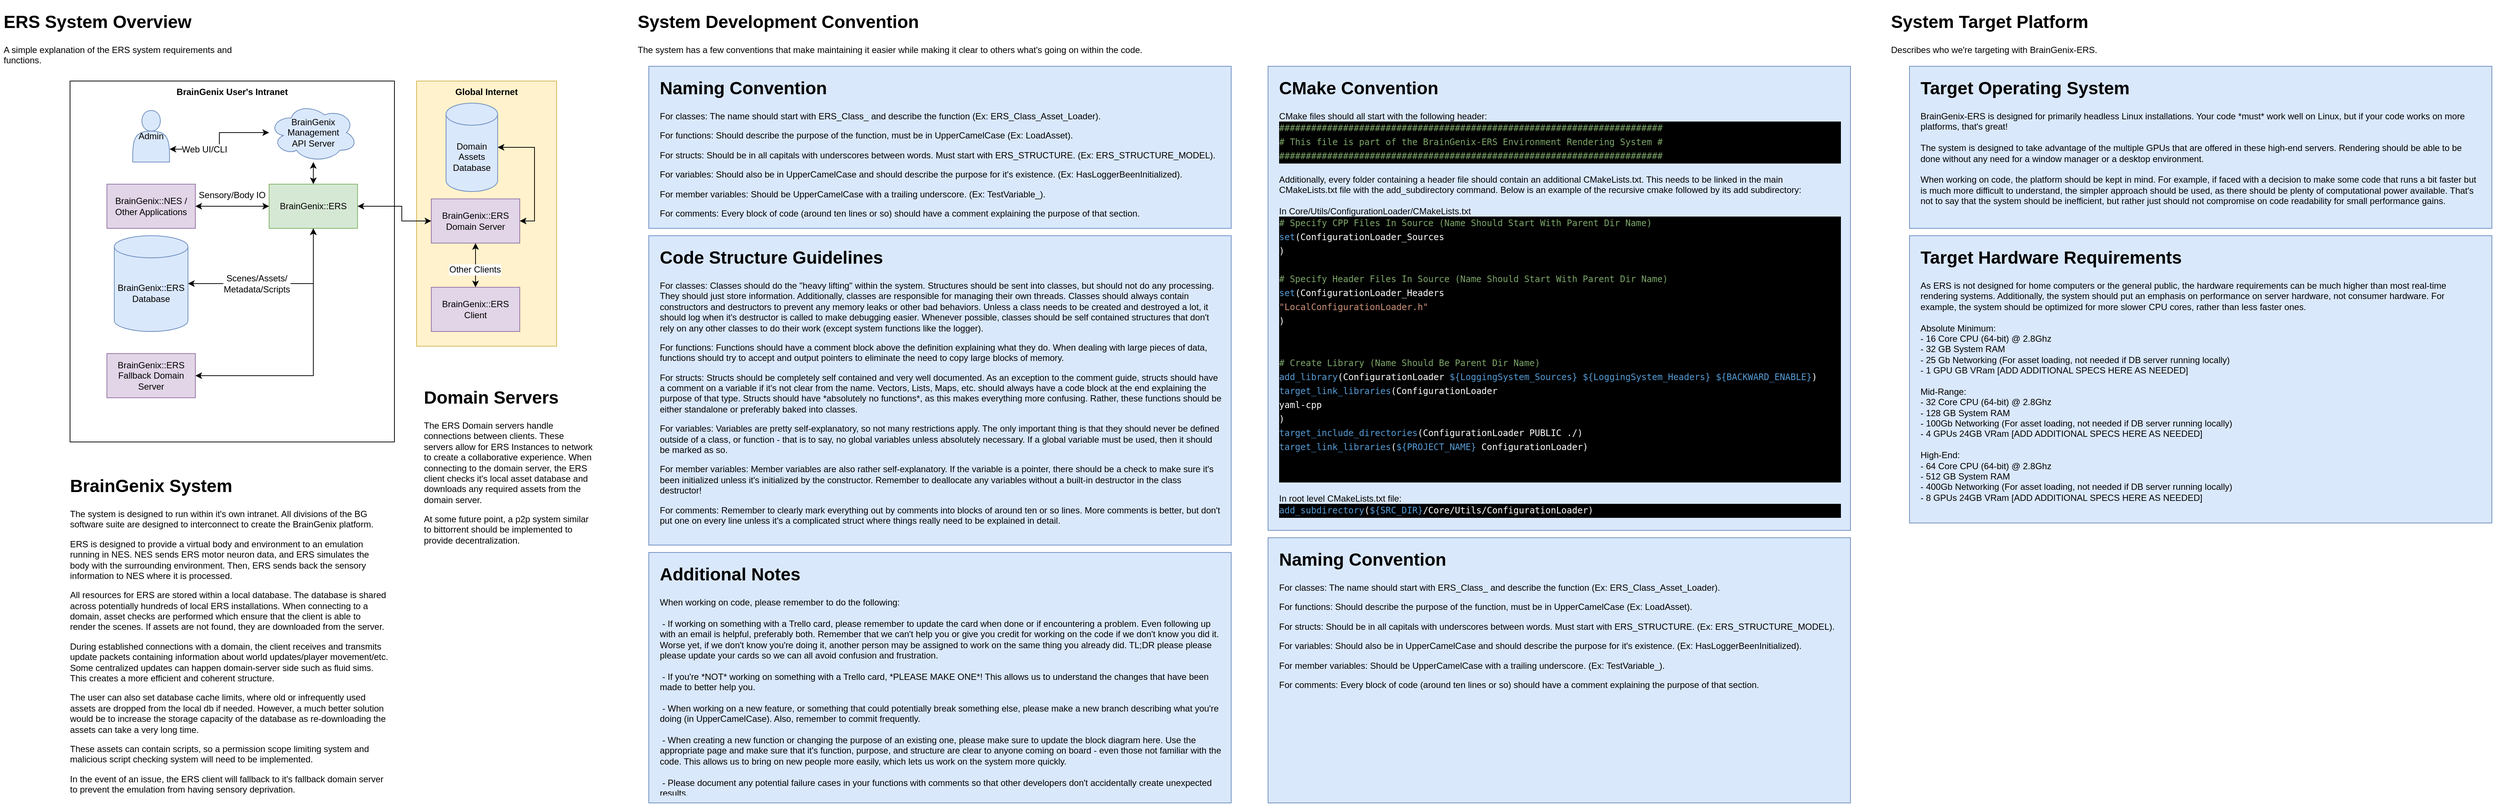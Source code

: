 <mxfile version="15.7.3" type="github" pages="8">
  <diagram id="QJmcPfvI0fefY2HCmFKt" name="System Overview">
    <mxGraphModel dx="1663" dy="521" grid="1" gridSize="10" guides="1" tooltips="1" connect="1" arrows="1" fold="1" page="1" pageScale="1" pageWidth="850" pageHeight="1100" math="0" shadow="0">
      <root>
        <mxCell id="0" />
        <mxCell id="1" parent="0" />
        <mxCell id="JZ_-G1dVuu5gJ5Ti8FHd-1" value="" style="rounded=0;whiteSpace=wrap;html=1;fontSize=12;glass=0;sketch=0;shadow=0;" parent="1" vertex="1">
          <mxGeometry x="-755" y="110" width="440" height="490" as="geometry" />
        </mxCell>
        <mxCell id="JZ_-G1dVuu5gJ5Ti8FHd-57" value="&lt;h1&gt;ERS System Overview&lt;br&gt;&lt;/h1&gt;&lt;div&gt;A simple explanation of the ERS system requirements and functions.&lt;br&gt;&lt;/div&gt;&lt;div&gt;&lt;br&gt;&lt;/div&gt;&lt;div&gt;&lt;br&gt;&lt;/div&gt;&lt;p&gt;&lt;br&gt;&lt;/p&gt;" style="text;html=1;strokeColor=none;fillColor=none;spacing=5;spacingTop=-20;whiteSpace=wrap;overflow=hidden;rounded=0;" parent="1" vertex="1">
          <mxGeometry x="-850" y="10" width="370" height="150" as="geometry" />
        </mxCell>
        <mxCell id="JZ_-G1dVuu5gJ5Ti8FHd-58" style="edgeStyle=orthogonalEdgeStyle;rounded=0;orthogonalLoop=1;jettySize=auto;html=1;fontSize=12;startArrow=classic;startFill=1;" parent="1" source="JZ_-G1dVuu5gJ5Ti8FHd-60" target="JZ_-G1dVuu5gJ5Ti8FHd-61" edge="1">
          <mxGeometry relative="1" as="geometry" />
        </mxCell>
        <mxCell id="JZ_-G1dVuu5gJ5Ti8FHd-59" value="" style="edgeStyle=orthogonalEdgeStyle;rounded=0;orthogonalLoop=1;jettySize=auto;html=1;fontSize=12;startArrow=classic;startFill=1;" parent="1" source="JZ_-G1dVuu5gJ5Ti8FHd-60" target="JZ_-G1dVuu5gJ5Ti8FHd-70" edge="1">
          <mxGeometry relative="1" as="geometry" />
        </mxCell>
        <mxCell id="JZ_-G1dVuu5gJ5Ti8FHd-60" value="BrainGenix::ERS" style="rounded=0;whiteSpace=wrap;html=1;fontSize=12;fillColor=#d5e8d4;strokeColor=#82b366;" parent="1" vertex="1">
          <mxGeometry x="-485" y="250" width="120" height="60" as="geometry" />
        </mxCell>
        <mxCell id="JZ_-G1dVuu5gJ5Ti8FHd-61" value="BrainGenix::NES / Other Applications" style="rounded=0;whiteSpace=wrap;html=1;fontSize=12;fillColor=#e1d5e7;strokeColor=#9673a6;" parent="1" vertex="1">
          <mxGeometry x="-705" y="250" width="120" height="60" as="geometry" />
        </mxCell>
        <mxCell id="JZ_-G1dVuu5gJ5Ti8FHd-62" value="Sensory/Body IO" style="text;html=1;strokeColor=none;fillColor=none;align=center;verticalAlign=middle;whiteSpace=wrap;rounded=0;fontSize=12;" parent="1" vertex="1">
          <mxGeometry x="-585" y="250" width="100" height="30" as="geometry" />
        </mxCell>
        <mxCell id="JZ_-G1dVuu5gJ5Ti8FHd-63" value="&lt;div&gt;&lt;b&gt;BrainGenix User&#39;s Intranet&lt;/b&gt;&lt;/div&gt;" style="text;html=1;strokeColor=none;fillColor=none;align=center;verticalAlign=middle;whiteSpace=wrap;rounded=0;fontSize=12;" parent="1" vertex="1">
          <mxGeometry x="-755" y="110" width="440" height="30" as="geometry" />
        </mxCell>
        <mxCell id="JZ_-G1dVuu5gJ5Ti8FHd-64" style="edgeStyle=orthogonalEdgeStyle;rounded=0;orthogonalLoop=1;jettySize=auto;html=1;fontSize=12;startArrow=classic;startFill=1;" parent="1" source="JZ_-G1dVuu5gJ5Ti8FHd-66" target="JZ_-G1dVuu5gJ5Ti8FHd-60" edge="1">
          <mxGeometry relative="1" as="geometry" />
        </mxCell>
        <mxCell id="JZ_-G1dVuu5gJ5Ti8FHd-65" value="&lt;div&gt;Scenes/Assets/&lt;/div&gt;&lt;div&gt;Metadata/Scripts&lt;/div&gt;" style="edgeLabel;html=1;align=center;verticalAlign=middle;resizable=0;points=[];fontSize=12;" parent="JZ_-G1dVuu5gJ5Ti8FHd-64" vertex="1" connectable="0">
          <mxGeometry x="-0.241" relative="1" as="geometry">
            <mxPoint as="offset" />
          </mxGeometry>
        </mxCell>
        <mxCell id="JZ_-G1dVuu5gJ5Ti8FHd-66" value="BrainGenix::ERS Database" style="shape=cylinder3;whiteSpace=wrap;html=1;boundedLbl=1;backgroundOutline=1;size=15;fontSize=12;fillColor=#dae8fc;strokeColor=#6c8ebf;" parent="1" vertex="1">
          <mxGeometry x="-695" y="320" width="100" height="130" as="geometry" />
        </mxCell>
        <mxCell id="JZ_-G1dVuu5gJ5Ti8FHd-67" value="Admin" style="shape=actor;whiteSpace=wrap;html=1;fontSize=12;fillColor=#dae8fc;strokeColor=#6c8ebf;" parent="1" vertex="1">
          <mxGeometry x="-670" y="150" width="50" height="70" as="geometry" />
        </mxCell>
        <mxCell id="JZ_-G1dVuu5gJ5Ti8FHd-68" style="edgeStyle=orthogonalEdgeStyle;rounded=0;orthogonalLoop=1;jettySize=auto;html=1;entryX=1;entryY=0.75;entryDx=0;entryDy=0;fontSize=12;startArrow=classic;startFill=1;" parent="1" source="JZ_-G1dVuu5gJ5Ti8FHd-70" target="JZ_-G1dVuu5gJ5Ti8FHd-67" edge="1">
          <mxGeometry relative="1" as="geometry" />
        </mxCell>
        <mxCell id="JZ_-G1dVuu5gJ5Ti8FHd-69" value="Web UI/CLI" style="edgeLabel;html=1;align=center;verticalAlign=middle;resizable=0;points=[];fontSize=12;" parent="JZ_-G1dVuu5gJ5Ti8FHd-68" vertex="1" connectable="0">
          <mxGeometry x="0.408" relative="1" as="geometry">
            <mxPoint as="offset" />
          </mxGeometry>
        </mxCell>
        <mxCell id="JZ_-G1dVuu5gJ5Ti8FHd-70" value="&lt;div&gt;BrainGenix&lt;/div&gt;&lt;div&gt;Management &lt;br&gt;&lt;/div&gt;&lt;div&gt;API Server&lt;br&gt;&lt;/div&gt;" style="ellipse;shape=cloud;whiteSpace=wrap;html=1;fontSize=12;fillColor=#dae8fc;strokeColor=#6c8ebf;" parent="1" vertex="1">
          <mxGeometry x="-485" y="140" width="120" height="80" as="geometry" />
        </mxCell>
        <mxCell id="JZ_-G1dVuu5gJ5Ti8FHd-71" value="" style="rounded=0;whiteSpace=wrap;html=1;fontSize=12;fillColor=#fff2cc;strokeColor=#d6b656;" parent="1" vertex="1">
          <mxGeometry x="-285" y="110" width="190" height="360" as="geometry" />
        </mxCell>
        <mxCell id="JZ_-G1dVuu5gJ5Ti8FHd-72" value="&lt;b&gt;Global Internet&lt;br&gt;&lt;/b&gt;" style="text;html=1;strokeColor=none;fillColor=none;align=center;verticalAlign=middle;whiteSpace=wrap;rounded=0;fontSize=12;" parent="1" vertex="1">
          <mxGeometry x="-285" y="110" width="190" height="30" as="geometry" />
        </mxCell>
        <mxCell id="JZ_-G1dVuu5gJ5Ti8FHd-73" style="edgeStyle=orthogonalEdgeStyle;rounded=0;orthogonalLoop=1;jettySize=auto;html=1;fontSize=12;startArrow=classic;startFill=1;" parent="1" source="JZ_-G1dVuu5gJ5Ti8FHd-75" target="JZ_-G1dVuu5gJ5Ti8FHd-79" edge="1">
          <mxGeometry relative="1" as="geometry" />
        </mxCell>
        <mxCell id="JZ_-G1dVuu5gJ5Ti8FHd-74" value="Other Clients" style="edgeLabel;html=1;align=center;verticalAlign=middle;resizable=0;points=[];fontSize=12;" parent="JZ_-G1dVuu5gJ5Ti8FHd-73" vertex="1" connectable="0">
          <mxGeometry x="0.195" y="-1" relative="1" as="geometry">
            <mxPoint as="offset" />
          </mxGeometry>
        </mxCell>
        <mxCell id="JZ_-G1dVuu5gJ5Ti8FHd-75" value="BrainGenix::ERS Domain Server" style="rounded=0;whiteSpace=wrap;html=1;fontSize=12;fillColor=#e1d5e7;strokeColor=#9673a6;" parent="1" vertex="1">
          <mxGeometry x="-265" y="270" width="120" height="60" as="geometry" />
        </mxCell>
        <mxCell id="JZ_-G1dVuu5gJ5Ti8FHd-76" style="edgeStyle=orthogonalEdgeStyle;rounded=0;orthogonalLoop=1;jettySize=auto;html=1;fontSize=12;startArrow=classic;startFill=1;" parent="1" source="JZ_-G1dVuu5gJ5Ti8FHd-60" target="JZ_-G1dVuu5gJ5Ti8FHd-75" edge="1">
          <mxGeometry relative="1" as="geometry">
            <Array as="points">
              <mxPoint x="-305" y="280" />
              <mxPoint x="-305" y="300" />
            </Array>
          </mxGeometry>
        </mxCell>
        <mxCell id="JZ_-G1dVuu5gJ5Ti8FHd-77" style="edgeStyle=orthogonalEdgeStyle;rounded=0;orthogonalLoop=1;jettySize=auto;html=1;entryX=1;entryY=0.5;entryDx=0;entryDy=0;fontSize=12;startArrow=classic;startFill=1;" parent="1" source="JZ_-G1dVuu5gJ5Ti8FHd-78" target="JZ_-G1dVuu5gJ5Ti8FHd-75" edge="1">
          <mxGeometry relative="1" as="geometry">
            <Array as="points">
              <mxPoint x="-125" y="200" />
              <mxPoint x="-125" y="300" />
            </Array>
          </mxGeometry>
        </mxCell>
        <mxCell id="JZ_-G1dVuu5gJ5Ti8FHd-78" value="&lt;div&gt;Domain Assets Database&lt;/div&gt;" style="shape=cylinder3;whiteSpace=wrap;html=1;boundedLbl=1;backgroundOutline=1;size=15;fontSize=12;fillColor=#dae8fc;strokeColor=#6c8ebf;" parent="1" vertex="1">
          <mxGeometry x="-245" y="140" width="70" height="120" as="geometry" />
        </mxCell>
        <mxCell id="JZ_-G1dVuu5gJ5Ti8FHd-79" value="BrainGenix::ERS Client" style="rounded=0;whiteSpace=wrap;html=1;fontSize=12;fillColor=#e1d5e7;strokeColor=#9673a6;" parent="1" vertex="1">
          <mxGeometry x="-265" y="390" width="120" height="60" as="geometry" />
        </mxCell>
        <mxCell id="JZ_-G1dVuu5gJ5Ti8FHd-80" value="&lt;h1&gt;Domain Servers&lt;br&gt;&lt;/h1&gt;&lt;p&gt;The ERS Domain servers handle connections between clients. These servers allow for ERS Instances to network to create a collaborative experience. When connecting to the domain server, the ERS client checks it&#39;s local asset database and downloads any required assets from the domain server.&lt;/p&gt;&lt;p&gt;At some future point, a p2p system similar to bittorrent should be implemented to provide decentralization.&lt;br&gt;&lt;/p&gt;" style="text;html=1;strokeColor=none;fillColor=none;spacing=5;spacingTop=-20;whiteSpace=wrap;overflow=hidden;rounded=0;fontSize=12;" parent="1" vertex="1">
          <mxGeometry x="-280" y="520" width="240" height="230" as="geometry" />
        </mxCell>
        <mxCell id="JZ_-G1dVuu5gJ5Ti8FHd-81" value="&lt;h1&gt;BrainGenix System&lt;/h1&gt;&lt;p&gt;The system is designed to run within it&#39;s own intranet. All divisions of the BG software suite are designed to interconnect to create the BrainGenix platform.&lt;/p&gt;&lt;p&gt;ERS is designed to provide a virtual body and environment to an emulation running in NES. NES sends ERS motor neuron data, and ERS simulates the body with the surrounding environment. Then, ERS sends back the sensory information to NES where it is processed.&lt;/p&gt;&lt;p&gt;All resources for ERS are stored within a local database. The database is shared across potentially hundreds of local ERS installations. When connecting to a domain, asset checks are performed which ensure that the client is able to render the scenes. If assets are not found, they are downloaded from the server.&lt;/p&gt;&lt;p&gt;During established connections with a domain, the client receives and transmits update packets containing information about world updates/player movement/etc. Some centralized updates can happen domain-server side such as fluid sims. This creates a more efficient and coherent structure.&lt;/p&gt;&lt;p&gt;The user can also set database cache limits, where old or infrequently used assets are dropped from the local db if needed. However, a much better solution would be to increase the storage capacity of the database as re-downloading the assets can take a very long time.&lt;br&gt;&lt;/p&gt;&lt;p&gt;These assets can contain scripts, so a permission scope limiting system and malicious script checking system will need to be implemented.&lt;br&gt;&lt;/p&gt;&lt;div&gt;In the event of an issue, the ERS client will fallback to it&#39;s fallback domain server to prevent the emulation from having sensory deprivation.&lt;/div&gt;&lt;div&gt;&lt;br&gt;&lt;/div&gt;" style="text;html=1;strokeColor=none;fillColor=none;spacing=5;spacingTop=-20;whiteSpace=wrap;overflow=hidden;rounded=0;fontSize=12;" parent="1" vertex="1">
          <mxGeometry x="-760" y="640" width="440" height="440" as="geometry" />
        </mxCell>
        <mxCell id="JZ_-G1dVuu5gJ5Ti8FHd-82" style="edgeStyle=orthogonalEdgeStyle;rounded=0;orthogonalLoop=1;jettySize=auto;html=1;entryX=0.5;entryY=1;entryDx=0;entryDy=0;fontSize=12;startArrow=classic;startFill=1;" parent="1" source="JZ_-G1dVuu5gJ5Ti8FHd-83" target="JZ_-G1dVuu5gJ5Ti8FHd-60" edge="1">
          <mxGeometry relative="1" as="geometry" />
        </mxCell>
        <mxCell id="JZ_-G1dVuu5gJ5Ti8FHd-83" value="BrainGenix::ERS Fallback Domain Server" style="rounded=0;whiteSpace=wrap;html=1;fontSize=12;fillColor=#e1d5e7;strokeColor=#9673a6;" parent="1" vertex="1">
          <mxGeometry x="-705" y="480" width="120" height="60" as="geometry" />
        </mxCell>
        <mxCell id="tl9g64c9rErbcovuG0vm-1" value="&lt;h1&gt;System Development Convention&lt;br&gt;&lt;/h1&gt;&lt;p&gt;The system has a few conventions that make maintaining it easier while making it clear to others what&#39;s going on within the code.&lt;br&gt;&lt;/p&gt;" style="text;html=1;strokeColor=none;fillColor=none;spacing=5;spacingTop=-20;whiteSpace=wrap;overflow=hidden;rounded=0;" parent="1" vertex="1">
          <mxGeometry x="10" y="10" width="830" height="70" as="geometry" />
        </mxCell>
        <mxCell id="tl9g64c9rErbcovuG0vm-3" value="" style="rounded=0;whiteSpace=wrap;html=1;fillColor=#dae8fc;strokeColor=#6c8ebf;" parent="1" vertex="1">
          <mxGeometry x="30" y="90" width="790" height="220" as="geometry" />
        </mxCell>
        <mxCell id="tl9g64c9rErbcovuG0vm-2" value="&lt;h1&gt;Naming Convention&lt;br&gt;&lt;/h1&gt;&lt;p&gt;For classes: The name should start with ERS_Class_ and describe the function (Ex: ERS_Class_Asset_Loader).&lt;/p&gt;&lt;p&gt;For functions: Should describe the purpose of the function, must be in UpperCamelCase (Ex: LoadAsset).&lt;/p&gt;&lt;p&gt;For structs: Should be in all capitals with underscores between words. Must start with ERS_STRUCTURE. (Ex: ERS_STRUCTURE_MODEL).&lt;/p&gt;&lt;p&gt;For variables: Should also be in UpperCamelCase and should describe the purpose for it&#39;s existence. (Ex: HasLoggerBeenInitialized).&lt;/p&gt;&lt;p&gt;For member variables: Should be UpperCamelCase with a trailing underscore. (Ex: TestVariable_).&lt;/p&gt;&lt;p&gt;For comments: Every block of code (around ten lines or so) should have a comment explaining the purpose of that section. &lt;br&gt;&lt;/p&gt;" style="text;html=1;strokeColor=none;fillColor=none;spacing=5;spacingTop=-20;whiteSpace=wrap;overflow=hidden;rounded=0;" parent="1" vertex="1">
          <mxGeometry x="40" y="100" width="770" height="200" as="geometry" />
        </mxCell>
        <mxCell id="tl9g64c9rErbcovuG0vm-4" value="" style="rounded=0;whiteSpace=wrap;html=1;fillColor=#dae8fc;strokeColor=#6c8ebf;" parent="1" vertex="1">
          <mxGeometry x="30" y="320" width="790" height="420" as="geometry" />
        </mxCell>
        <mxCell id="tl9g64c9rErbcovuG0vm-5" value="&lt;h1&gt;Code Structure Guidelines&lt;br&gt;&lt;/h1&gt;&lt;p&gt;For classes: Classes should do the &quot;heavy lifting&quot; within the system. Structures should be sent into classes, but should not do any processing. They should just store information. Additionally, classes are responsible for managing their own threads. Classes should always contain constructors and destructors to prevent any memory leaks or other bad behaviors. Unless a class needs to be created and destroyed a lot, it should log when it&#39;s destructor is called to make debugging easier. Whenever possible, classes should be self contained structures that don&#39;t rely on any other classes to do their work (except system functions like the logger). &lt;br&gt;&lt;/p&gt;&lt;p&gt;For functions: Functions should have a comment block above the definition explaining what they do. When dealing with large pieces of data, functions should try to accept and output pointers to eliminate the need to copy large blocks of memory.&lt;/p&gt;&lt;p&gt;For structs: Structs should be completely self contained and very well documented. As an exception to the comment guide, structs should have a comment on a variable if it&#39;s not clear from the name. Vectors, Lists, Maps, etc. should always have a code block at the end explaining the purpose of that type. Structs should have *absolutely no functions*, as this makes everything more confusing. Rather, these functions should be either standalone or preferably baked into classes.&lt;br&gt;&lt;/p&gt;&lt;p&gt;For variables: Variables are pretty self-explanatory, so not many restrictions apply. The only important thing is that they should never be defined outside of a class, or function - that is to say, no global variables unless absolutely necessary. If a global variable must be used, then it should be marked as so.&lt;br&gt;&lt;/p&gt;&lt;p&gt;For member variables: Member variables are also rather self-explanatory. If the variable is a pointer, there should be a check to make sure it&#39;s been initialized unless it&#39;s initialized by the constructor. Remember to deallocate any variables without a built-in destructor in the class destructor!&lt;/p&gt;&lt;p&gt;For comments: Remember to clearly mark everything out by comments into blocks of around ten or so lines. More comments is better, but don&#39;t put one on every line unless it&#39;s a complicated struct where things really need to be explained in detail. &lt;br&gt;&lt;/p&gt;" style="text;html=1;strokeColor=none;fillColor=none;spacing=5;spacingTop=-20;whiteSpace=wrap;overflow=hidden;rounded=0;" parent="1" vertex="1">
          <mxGeometry x="40" y="330" width="770" height="400" as="geometry" />
        </mxCell>
        <mxCell id="shQ3L-Lrsegv_2YYrfHF-2" value="" style="rounded=0;whiteSpace=wrap;html=1;fillColor=#dae8fc;strokeColor=#6c8ebf;" parent="1" vertex="1">
          <mxGeometry x="30" y="750" width="790" height="340" as="geometry" />
        </mxCell>
        <mxCell id="shQ3L-Lrsegv_2YYrfHF-3" value="&lt;h1&gt;Additional Notes&lt;br&gt;&lt;/h1&gt;&lt;div&gt;When working on code, please remember to do the following:&lt;/div&gt;&lt;div&gt;&lt;span style=&quot;white-space: pre&quot;&gt;&lt;br&gt;&lt;/span&gt;&lt;/div&gt;&lt;div&gt;&lt;span style=&quot;white-space: pre&quot;&gt; &lt;/span&gt;- If working on something with a Trello card, please remember to update the card when done or if encountering a problem. Even following up with an email is helpful, preferably both. Remember that we can&#39;t help you or give you credit for working on the code if we don&#39;t know you did it. Worse yet, if we don&#39;t know you&#39;re doing it, another person may be assigned to work on the same thing you already did. TL;DR please please please update your cards so we can all avoid confusion and frustration.&lt;/div&gt;&lt;div&gt;&lt;br&gt;&lt;/div&gt;&lt;div&gt;&lt;span style=&quot;white-space: pre&quot;&gt; &lt;/span&gt;- If you&#39;re *NOT* working on something with a Trello card, *PLEASE MAKE ONE*! This allows us to understand the changes that have been made to better help you.&lt;/div&gt;&lt;div&gt;&lt;br&gt;&lt;/div&gt;&lt;div&gt;&lt;span style=&quot;white-space: pre&quot;&gt; &lt;/span&gt;- When working on a new feature, or something that could potentially break something else, please make a new branch describing what you&#39;re doing (in UpperCamelCase). Also, remember to commit frequently.&lt;br&gt;&lt;/div&gt;&lt;div&gt;&lt;br&gt;&lt;/div&gt;&lt;div&gt;&lt;span style=&quot;white-space: pre&quot;&gt; &lt;/span&gt;- When creating a new function or changing the purpose of an existing one, please make sure to update the block diagram here. Use the appropriate page and make sure that it&#39;s function, purpose, and structure are clear to anyone coming on board - even those not familiar with the code. This allows us to bring on new people more easily, which lets us work on the system more quickly.&lt;/div&gt;&lt;div&gt;&lt;br&gt;&lt;/div&gt;&lt;div&gt;&lt;span style=&quot;white-space: pre&quot;&gt; &lt;/span&gt;- Please document any potential failure cases in your functions with comments so that other developers don&#39;t accidentally create unexpected results.&lt;br&gt;&lt;/div&gt;" style="text;html=1;strokeColor=none;fillColor=none;spacing=5;spacingTop=-20;whiteSpace=wrap;overflow=hidden;rounded=0;" parent="1" vertex="1">
          <mxGeometry x="40" y="760" width="770" height="320" as="geometry" />
        </mxCell>
        <mxCell id="shQ3L-Lrsegv_2YYrfHF-4" value="&lt;h1&gt;System Target Platform&lt;br&gt;&lt;/h1&gt;&lt;p&gt;Describes who we&#39;re targeting with BrainGenix-ERS.&lt;br&gt;&lt;/p&gt;" style="text;html=1;strokeColor=none;fillColor=none;spacing=5;spacingTop=-20;whiteSpace=wrap;overflow=hidden;rounded=0;" parent="1" vertex="1">
          <mxGeometry x="1710" y="10" width="830" height="70" as="geometry" />
        </mxCell>
        <mxCell id="shQ3L-Lrsegv_2YYrfHF-6" value="" style="rounded=0;whiteSpace=wrap;html=1;fillColor=#dae8fc;strokeColor=#6c8ebf;" parent="1" vertex="1">
          <mxGeometry x="1740" y="90" width="790" height="220" as="geometry" />
        </mxCell>
        <mxCell id="shQ3L-Lrsegv_2YYrfHF-7" value="&lt;h1&gt;Target Operating System&lt;br&gt;&lt;/h1&gt;&lt;div&gt;BrainGenix-ERS is designed for primarily headless Linux installations. Your code *must* work well on Linux, but if your code works on more platforms, that&#39;s great! &lt;br&gt;&lt;/div&gt;&lt;div&gt;&lt;br&gt;&lt;/div&gt;&lt;div&gt;The system is designed to take advantage of the multiple GPUs that are offered in these high-end servers. Rendering should be able to be done without any need for a window manager or a desktop environment. &lt;br&gt;&lt;/div&gt;&lt;div&gt;&lt;br&gt;&lt;/div&gt;&lt;div&gt;When working on code, the platform should be kept in mind. For example, if faced with a decision to make some code that runs a bit faster but is much more difficult to understand, the simpler approach should be used, as there should be plenty of computational power available. That&#39;s not to say that the system should be inefficient, but rather just should not compromise on code readability for small performance gains. &lt;br&gt;&lt;/div&gt;" style="text;html=1;strokeColor=none;fillColor=none;spacing=5;spacingTop=-20;whiteSpace=wrap;overflow=hidden;rounded=0;" parent="1" vertex="1">
          <mxGeometry x="1750" y="100" width="770" height="200" as="geometry" />
        </mxCell>
        <mxCell id="shQ3L-Lrsegv_2YYrfHF-8" value="" style="rounded=0;whiteSpace=wrap;html=1;fillColor=#dae8fc;strokeColor=#6c8ebf;" parent="1" vertex="1">
          <mxGeometry x="1740" y="320" width="790" height="390" as="geometry" />
        </mxCell>
        <mxCell id="shQ3L-Lrsegv_2YYrfHF-9" value="&lt;h1&gt;Target Hardware Requirements&lt;br&gt;&lt;/h1&gt;&lt;div&gt;As ERS is not designed for home computers or the general public, the hardware requirements can be much higher than most real-time rendering systems. Additionally, the system should put an emphasis on performance on server hardware, not consumer hardware. For example, the system should be optimized for more slower CPU cores, rather than less faster ones.&lt;br&gt;&lt;/div&gt;&lt;div&gt;&lt;br&gt;&lt;/div&gt;&lt;div&gt;Absolute Minimum:&lt;/div&gt;&lt;div&gt;&lt;span&gt; &lt;/span&gt;- 16 Core CPU (64-bit) @ 2.8Ghz&lt;br&gt;&lt;/div&gt;&lt;div&gt;&lt;span&gt; &lt;/span&gt;- 32 GB System RAM&lt;/div&gt;&lt;div&gt;&lt;span&gt; &lt;/span&gt;- 25 Gb Networking (For asset loading, not needed if DB server running locally)&lt;/div&gt;&lt;div&gt;&lt;span&gt; &lt;/span&gt;- 1 GPU GB VRam [ADD ADDITIONAL SPECS HERE AS NEEDED]&lt;/div&gt;&lt;div&gt;&lt;br&gt;&lt;/div&gt;&lt;div&gt;Mid-Range:&lt;/div&gt;&lt;div&gt;&lt;span&gt; &lt;/span&gt;- 32 Core CPU (64-bit) @ 2.8Ghz&lt;/div&gt;&lt;div&gt;&lt;span&gt; &lt;/span&gt;- 128 GB System RAM&lt;/div&gt;&lt;div&gt;&lt;span&gt; &lt;/span&gt;- 100Gb Networking (For asset loading, not needed if DB server running locally)&lt;/div&gt;&lt;div&gt;&lt;span&gt; &lt;/span&gt;- 4 GPUs 24GB VRam [ADD ADDITIONAL SPECS HERE AS NEEDED]&lt;/div&gt;&lt;div&gt;&lt;br&gt;&lt;/div&gt;&lt;div&gt;&lt;div&gt;High-End:&lt;/div&gt;&lt;div&gt;&lt;span&gt; &lt;/span&gt;- 64 Core CPU (64-bit) @ 2.8Ghz&lt;/div&gt;&lt;div&gt;&lt;span&gt; &lt;/span&gt;- 512 GB System RAM&lt;/div&gt;&lt;div&gt;&lt;span&gt; &lt;/span&gt;- 400Gb Networking (For asset loading, not needed if DB server running locally)&lt;/div&gt;&lt;span&gt; &lt;/span&gt;- 8 GPUs 24GB VRam [ADD ADDITIONAL SPECS HERE AS NEEDED]&lt;/div&gt;&lt;div&gt;&lt;br&gt;&lt;/div&gt;" style="text;html=1;strokeColor=none;fillColor=none;spacing=5;spacingTop=-20;whiteSpace=wrap;overflow=hidden;rounded=0;" parent="1" vertex="1">
          <mxGeometry x="1750" y="330" width="770" height="370" as="geometry" />
        </mxCell>
        <mxCell id="_Uzbe8-BlW61xtXOQJLD-3" value="" style="rounded=0;whiteSpace=wrap;html=1;fillColor=#dae8fc;strokeColor=#6c8ebf;" vertex="1" parent="1">
          <mxGeometry x="870" y="90" width="790" height="630" as="geometry" />
        </mxCell>
        <mxCell id="_Uzbe8-BlW61xtXOQJLD-4" value="&lt;h1&gt;CMake Convention&lt;br&gt;&lt;/h1&gt;&lt;div&gt;&lt;font style=&quot;font-size: 12px&quot;&gt;CMake files should all start with the following header:&lt;/font&gt;&lt;/div&gt;&lt;div&gt;&lt;div style=&quot;color: rgb(255 , 255 , 255) ; background-color: rgb(0 , 0 , 0) ; font-family: &amp;#34;droid sans mono&amp;#34; , &amp;#34;monospace&amp;#34; , monospace , &amp;#34;droid sans fallback&amp;#34; ; font-weight: normal ; line-height: 19px&quot;&gt;&lt;div&gt;&lt;font style=&quot;font-size: 12px&quot;&gt;&lt;span style=&quot;color: rgb(124 , 166 , 104)&quot;&gt;########################################################################&lt;/span&gt;&lt;/font&gt;&lt;/div&gt;&lt;div&gt;&lt;font style=&quot;font-size: 12px&quot;&gt;&lt;span style=&quot;color: rgb(124 , 166 , 104)&quot;&gt;# This file is part of the BrainGenix-ERS Environment Rendering System #&lt;/span&gt;&lt;/font&gt;&lt;/div&gt;&lt;div&gt;&lt;font style=&quot;font-size: 12px&quot;&gt;&lt;span style=&quot;color: rgb(124 , 166 , 104)&quot;&gt;########################################################################&lt;/span&gt;&lt;/font&gt;&lt;/div&gt;&lt;/div&gt;&lt;/div&gt;&lt;div&gt;&lt;font style=&quot;font-size: 12px&quot;&gt;&lt;br&gt;&lt;/font&gt;&lt;/div&gt;&lt;div&gt;&lt;font style=&quot;font-size: 12px&quot;&gt;Additionally, every folder containing a header file should contain an additional CMakeLists.txt. This needs to be linked in the main CMakeLists.txt file with the add_subdirectory command. Below is an example of the recursive cmake followed by its add subdirectory:&lt;/font&gt;&lt;/div&gt;&lt;div&gt;&lt;font style=&quot;font-size: 12px&quot;&gt;&lt;br&gt;&lt;/font&gt;&lt;/div&gt;&lt;div&gt;&lt;font style=&quot;font-size: 12px&quot;&gt;In Core/Utils/ConfigurationLoader/CMakeLists.txt&lt;br&gt;&lt;/font&gt;&lt;/div&gt;&lt;div&gt;&lt;div style=&quot;color: rgb(255 , 255 , 255) ; background-color: rgb(0 , 0 , 0) ; font-family: &amp;#34;droid sans mono&amp;#34; , &amp;#34;monospace&amp;#34; , monospace , &amp;#34;droid sans fallback&amp;#34; ; font-weight: normal ; line-height: 19px&quot;&gt;&lt;div&gt;&lt;font style=&quot;font-size: 12px&quot;&gt;&lt;span style=&quot;color: rgb(124 , 166 , 104)&quot;&gt;# Specify CPP Files In Source (Name Should Start With Parent Dir Name)&lt;/span&gt;&lt;/font&gt;&lt;/div&gt;&lt;div&gt;&lt;font style=&quot;font-size: 12px&quot;&gt;&lt;span style=&quot;color: rgb(86 , 156 , 214)&quot;&gt;set&lt;/span&gt;&lt;span style=&quot;color: rgb(255 , 255 , 255)&quot;&gt;(ConfigurationLoader_Sources&lt;/span&gt;&lt;/font&gt;&lt;/div&gt;&lt;div&gt;&lt;font style=&quot;font-size: 12px&quot;&gt;&lt;span style=&quot;color: rgb(255 , 255 , 255)&quot;&gt;)&lt;/span&gt;&lt;/font&gt;&lt;/div&gt;&lt;font style=&quot;font-size: 12px&quot;&gt;&lt;br&gt;&lt;/font&gt;&lt;div&gt;&lt;font style=&quot;font-size: 12px&quot;&gt;&lt;span style=&quot;color: rgb(124 , 166 , 104)&quot;&gt;# Specify Header Files In Source (Name Should Start With Parent Dir Name)&lt;/span&gt;&lt;/font&gt;&lt;/div&gt;&lt;div&gt;&lt;font style=&quot;font-size: 12px&quot;&gt;&lt;span style=&quot;color: rgb(86 , 156 , 214)&quot;&gt;set&lt;/span&gt;&lt;span style=&quot;color: rgb(255 , 255 , 255)&quot;&gt;(ConfigurationLoader_Headers&lt;/span&gt;&lt;/font&gt;&lt;/div&gt;&lt;div&gt;&lt;font style=&quot;font-size: 12px&quot;&gt;&lt;span style=&quot;color: rgb(255 , 255 , 255)&quot;&gt;    &lt;/span&gt;&lt;span style=&quot;color: rgb(206 , 145 , 120)&quot;&gt;&quot;LocalConfigurationLoader.h&quot;&lt;/span&gt;&lt;/font&gt;&lt;/div&gt;&lt;div&gt;&lt;font style=&quot;font-size: 12px&quot;&gt;&lt;span style=&quot;color: rgb(255 , 255 , 255)&quot;&gt;)&lt;/span&gt;&lt;/font&gt;&lt;/div&gt;&lt;font style=&quot;font-size: 12px&quot;&gt;&lt;br&gt;&lt;br&gt;&lt;/font&gt;&lt;div&gt;&lt;font style=&quot;font-size: 12px&quot;&gt;&lt;span style=&quot;color: rgb(124 , 166 , 104)&quot;&gt;# Create Library (Name Should Be Parent Dir Name)&lt;/span&gt;&lt;/font&gt;&lt;/div&gt;&lt;div&gt;&lt;font style=&quot;font-size: 12px&quot;&gt;&lt;span style=&quot;color: rgb(86 , 156 , 214)&quot;&gt;add_library&lt;/span&gt;&lt;span style=&quot;color: rgb(255 , 255 , 255)&quot;&gt;(ConfigurationLoader &lt;/span&gt;&lt;span style=&quot;color: rgb(86 , 156 , 214)&quot;&gt;${LoggingSystem_Sources}&lt;/span&gt;&lt;span style=&quot;color: rgb(255 , 255 , 255)&quot;&gt; &lt;/span&gt;&lt;span style=&quot;color: rgb(86 , 156 , 214)&quot;&gt;${LoggingSystem_Headers}&lt;/span&gt;&lt;span style=&quot;color: rgb(255 , 255 , 255)&quot;&gt; &lt;/span&gt;&lt;span style=&quot;color: rgb(86 , 156 , 214)&quot;&gt;${BACKWARD_ENABLE}&lt;/span&gt;&lt;span style=&quot;color: rgb(255 , 255 , 255)&quot;&gt;)&lt;/span&gt;&lt;/font&gt;&lt;/div&gt;&lt;div&gt;&lt;font style=&quot;font-size: 12px&quot;&gt;&lt;span style=&quot;color: rgb(86 , 156 , 214)&quot;&gt;target_link_libraries&lt;/span&gt;&lt;span style=&quot;color: rgb(255 , 255 , 255)&quot;&gt;(ConfigurationLoader &lt;/span&gt;&lt;/font&gt;&lt;/div&gt;&lt;div&gt;&lt;font style=&quot;font-size: 12px&quot;&gt;&lt;span style=&quot;color: rgb(255 , 255 , 255)&quot;&gt;    yaml-cpp&lt;/span&gt;&lt;/font&gt;&lt;/div&gt;&lt;div&gt;&lt;font style=&quot;font-size: 12px&quot;&gt;&lt;span style=&quot;color: rgb(255 , 255 , 255)&quot;&gt;    )&lt;/span&gt;&lt;/font&gt;&lt;/div&gt;&lt;div&gt;&lt;font style=&quot;font-size: 12px&quot;&gt;&lt;span style=&quot;color: rgb(86 , 156 , 214)&quot;&gt;target_include_directories&lt;/span&gt;&lt;span style=&quot;color: rgb(255 , 255 , 255)&quot;&gt;(ConfigurationLoader PUBLIC ./)&lt;/span&gt;&lt;/font&gt;&lt;/div&gt;&lt;div&gt;&lt;font style=&quot;font-size: 12px&quot;&gt;&lt;span style=&quot;color: rgb(86 , 156 , 214)&quot;&gt;target_link_libraries&lt;/span&gt;&lt;span style=&quot;color: rgb(255 , 255 , 255)&quot;&gt;(&lt;/span&gt;&lt;span style=&quot;color: rgb(86 , 156 , 214)&quot;&gt;${PROJECT_NAME}&lt;/span&gt;&lt;span style=&quot;color: rgb(255 , 255 , 255)&quot;&gt; ConfigurationLoader)&lt;/span&gt;&lt;/font&gt;&lt;/div&gt;&lt;font style=&quot;font-size: 12px&quot;&gt;&lt;br&gt;&lt;br&gt;&lt;/font&gt;&lt;/div&gt;&lt;/div&gt;&lt;div&gt;&lt;font style=&quot;font-size: 12px&quot;&gt;&lt;br&gt;&lt;/font&gt;&lt;/div&gt;&lt;div&gt;&lt;font style=&quot;font-size: 12px&quot;&gt;In root level CMakeLists.txt file:&lt;br&gt;&lt;/font&gt;&lt;/div&gt;&lt;div&gt;&lt;div style=&quot;color: rgb(255 , 255 , 255) ; background-color: rgb(0 , 0 , 0) ; font-family: &amp;#34;droid sans mono&amp;#34; , &amp;#34;monospace&amp;#34; , monospace , &amp;#34;droid sans fallback&amp;#34; ; font-weight: normal ; line-height: 19px&quot;&gt;&lt;div&gt;&lt;font style=&quot;font-size: 12px&quot;&gt;&lt;span style=&quot;color: rgb(86 , 156 , 214)&quot;&gt;add_subdirectory&lt;/span&gt;&lt;span style=&quot;color: rgb(255 , 255 , 255)&quot;&gt;(&lt;/span&gt;&lt;span style=&quot;color: rgb(86 , 156 , 214)&quot;&gt;${SRC_DIR}&lt;/span&gt;&lt;span style=&quot;color: rgb(255 , 255 , 255)&quot;&gt;/Core/Utils/ConfigurationLoader)&lt;/span&gt;&lt;/font&gt;&lt;/div&gt;&lt;/div&gt;&lt;/div&gt;&lt;div&gt;&lt;font style=&quot;font-size: 12px&quot;&gt;&lt;br&gt;&lt;/font&gt;&lt;/div&gt;&lt;div&gt;&lt;font style=&quot;font-size: 12px&quot;&gt;&lt;br&gt;&lt;/font&gt;&lt;/div&gt;&lt;div&gt;&lt;br&gt;&lt;/div&gt;&lt;div&gt;&lt;br&gt; &lt;/div&gt;" style="text;html=1;strokeColor=none;fillColor=none;spacing=5;spacingTop=-20;whiteSpace=wrap;overflow=hidden;rounded=0;" vertex="1" parent="1">
          <mxGeometry x="880" y="100" width="770" height="610" as="geometry" />
        </mxCell>
        <mxCell id="_Uzbe8-BlW61xtXOQJLD-5" value="" style="rounded=0;whiteSpace=wrap;html=1;fillColor=#dae8fc;strokeColor=#6c8ebf;" vertex="1" parent="1">
          <mxGeometry x="870" y="730" width="790" height="360" as="geometry" />
        </mxCell>
        <mxCell id="_Uzbe8-BlW61xtXOQJLD-6" value="&lt;h1&gt;Naming Convention&lt;br&gt;&lt;/h1&gt;&lt;p&gt;For classes: The name should start with ERS_Class_ and describe the function (Ex: ERS_Class_Asset_Loader).&lt;/p&gt;&lt;p&gt;For functions: Should describe the purpose of the function, must be in UpperCamelCase (Ex: LoadAsset).&lt;/p&gt;&lt;p&gt;For structs: Should be in all capitals with underscores between words. Must start with ERS_STRUCTURE. (Ex: ERS_STRUCTURE_MODEL).&lt;/p&gt;&lt;p&gt;For variables: Should also be in UpperCamelCase and should describe the purpose for it&#39;s existence. (Ex: HasLoggerBeenInitialized).&lt;/p&gt;&lt;p&gt;For member variables: Should be UpperCamelCase with a trailing underscore. (Ex: TestVariable_).&lt;/p&gt;&lt;p&gt;For comments: Every block of code (around ten lines or so) should have a comment explaining the purpose of that section. &lt;br&gt;&lt;/p&gt;" style="text;html=1;strokeColor=none;fillColor=none;spacing=5;spacingTop=-20;whiteSpace=wrap;overflow=hidden;rounded=0;" vertex="1" parent="1">
          <mxGeometry x="880" y="740" width="770" height="340" as="geometry" />
        </mxCell>
      </root>
    </mxGraphModel>
  </diagram>
  <diagram id="FCoB04X1h-tUOUQO4fBp" name="Sensory Data Translation Layer">
    <mxGraphModel dx="-278" dy="912" grid="1" gridSize="10" guides="1" tooltips="1" connect="1" arrows="1" fold="1" page="1" pageScale="1" pageWidth="850" pageHeight="1100" math="0" shadow="0">
      <root>
        <mxCell id="Q1BeWzpviFWOEyhjAuBD-0" />
        <mxCell id="Q1BeWzpviFWOEyhjAuBD-1" parent="Q1BeWzpviFWOEyhjAuBD-0" />
        <mxCell id="Q1BeWzpviFWOEyhjAuBD-2" value="&lt;h1&gt;Sensory Data Translation Layer&lt;br&gt;&lt;/h1&gt;&lt;div&gt;The Sensory Data Translation Layer (SDTL) converts regular digital information generated by the rendering process (think images from the framebuffer) into action potential data sent to NES. Additionally, it converts action potentials from NES into virtual body control signals.&lt;/div&gt;&lt;div&gt;&lt;br&gt;&lt;/div&gt;&lt;div&gt;The SDTL will likely need to be calibrated to each emulation to ensure that all parameters match up with what they are expecting.&lt;br&gt;&lt;/div&gt;&lt;p&gt;&lt;br&gt;&lt;/p&gt;" style="text;html=1;strokeColor=none;fillColor=none;spacing=5;spacingTop=-20;whiteSpace=wrap;overflow=hidden;rounded=0;" parent="Q1BeWzpviFWOEyhjAuBD-1" vertex="1">
          <mxGeometry x="1700" y="10" width="370" height="170" as="geometry" />
        </mxCell>
        <mxCell id="Q1BeWzpviFWOEyhjAuBD-3" value="" style="rounded=0;whiteSpace=wrap;html=1;fillColor=#e1d5e7;strokeColor=#9673a6;" parent="Q1BeWzpviFWOEyhjAuBD-1" vertex="1">
          <mxGeometry x="1720" y="200" width="810" height="160" as="geometry" />
        </mxCell>
        <mxCell id="Q1BeWzpviFWOEyhjAuBD-4" value="SDTL High Level Overview" style="text;html=1;strokeColor=none;fillColor=none;align=center;verticalAlign=middle;whiteSpace=wrap;rounded=0;" parent="Q1BeWzpviFWOEyhjAuBD-1" vertex="1">
          <mxGeometry x="1720" y="200" width="810" height="30" as="geometry" />
        </mxCell>
        <mxCell id="Q1BeWzpviFWOEyhjAuBD-5" style="edgeStyle=orthogonalEdgeStyle;rounded=0;orthogonalLoop=1;jettySize=auto;html=1;startArrow=classic;startFill=1;" parent="Q1BeWzpviFWOEyhjAuBD-1" source="Q1BeWzpviFWOEyhjAuBD-6" target="Q1BeWzpviFWOEyhjAuBD-8" edge="1">
          <mxGeometry relative="1" as="geometry" />
        </mxCell>
        <mxCell id="Q1BeWzpviFWOEyhjAuBD-6" value="BrainGenix::NES" style="rounded=0;whiteSpace=wrap;html=1;" parent="Q1BeWzpviFWOEyhjAuBD-1" vertex="1">
          <mxGeometry x="1760" y="250" width="120" height="60" as="geometry" />
        </mxCell>
        <mxCell id="Q1BeWzpviFWOEyhjAuBD-7" style="edgeStyle=orthogonalEdgeStyle;rounded=0;orthogonalLoop=1;jettySize=auto;html=1;startArrow=classic;startFill=1;" parent="Q1BeWzpviFWOEyhjAuBD-1" source="Q1BeWzpviFWOEyhjAuBD-8" target="Q1BeWzpviFWOEyhjAuBD-9" edge="1">
          <mxGeometry relative="1" as="geometry" />
        </mxCell>
        <mxCell id="Q1BeWzpviFWOEyhjAuBD-8" value="SDTL" style="rounded=0;whiteSpace=wrap;html=1;" parent="Q1BeWzpviFWOEyhjAuBD-1" vertex="1">
          <mxGeometry x="2060" y="250" width="120" height="60" as="geometry" />
        </mxCell>
        <mxCell id="Q1BeWzpviFWOEyhjAuBD-9" value="BrainGenix::ERS" style="rounded=0;whiteSpace=wrap;html=1;" parent="Q1BeWzpviFWOEyhjAuBD-1" vertex="1">
          <mxGeometry x="2360" y="250" width="120" height="60" as="geometry" />
        </mxCell>
        <mxCell id="Q1BeWzpviFWOEyhjAuBD-10" value="NES Produces/Consumes Action Potentials" style="text;html=1;strokeColor=none;fillColor=none;align=center;verticalAlign=middle;whiteSpace=wrap;rounded=0;" parent="Q1BeWzpviFWOEyhjAuBD-1" vertex="1">
          <mxGeometry x="1880" y="250" width="180" height="30" as="geometry" />
        </mxCell>
        <mxCell id="Q1BeWzpviFWOEyhjAuBD-11" value="ERS Produces/Consumes Digital Sensory Data (EG: Images)" style="text;html=1;strokeColor=none;fillColor=none;align=center;verticalAlign=middle;whiteSpace=wrap;rounded=0;" parent="Q1BeWzpviFWOEyhjAuBD-1" vertex="1">
          <mxGeometry x="2180" y="250" width="180" height="30" as="geometry" />
        </mxCell>
        <mxCell id="Q1BeWzpviFWOEyhjAuBD-12" value="The SDTL Converts Bidirectional Sensory Data Between ERS-Core And NES" style="text;html=1;strokeColor=none;fillColor=none;align=center;verticalAlign=middle;whiteSpace=wrap;rounded=0;" parent="Q1BeWzpviFWOEyhjAuBD-1" vertex="1">
          <mxGeometry x="2000" y="320" width="230" height="30" as="geometry" />
        </mxCell>
        <mxCell id="Q1BeWzpviFWOEyhjAuBD-13" value="" style="rounded=0;whiteSpace=wrap;html=1;fillColor=#f5f5f5;strokeColor=#666666;fontColor=#333333;" parent="Q1BeWzpviFWOEyhjAuBD-1" vertex="1">
          <mxGeometry x="1720" y="400" width="180" height="590" as="geometry" />
        </mxCell>
        <mxCell id="Q1BeWzpviFWOEyhjAuBD-14" value="BG::NES -&amp;gt; BG::ERS" style="text;html=1;strokeColor=none;fillColor=none;align=center;verticalAlign=middle;whiteSpace=wrap;rounded=0;" parent="Q1BeWzpviFWOEyhjAuBD-1" vertex="1">
          <mxGeometry x="1720" y="400" width="180" height="30" as="geometry" />
        </mxCell>
        <mxCell id="Q1BeWzpviFWOEyhjAuBD-15" value="" style="rounded=0;whiteSpace=wrap;html=1;fillColor=#f5f5f5;strokeColor=#666666;fontColor=#333333;" parent="Q1BeWzpviFWOEyhjAuBD-1" vertex="1">
          <mxGeometry x="2040" y="400" width="480" height="590" as="geometry" />
        </mxCell>
        <mxCell id="Q1BeWzpviFWOEyhjAuBD-16" value="BG::ERS -&amp;gt; BG::NES" style="text;html=1;strokeColor=none;fillColor=none;align=center;verticalAlign=middle;whiteSpace=wrap;rounded=0;" parent="Q1BeWzpviFWOEyhjAuBD-1" vertex="1">
          <mxGeometry x="2040" y="400" width="480" height="30" as="geometry" />
        </mxCell>
        <mxCell id="Q1BeWzpviFWOEyhjAuBD-17" value="" style="edgeStyle=orthogonalEdgeStyle;rounded=0;orthogonalLoop=1;jettySize=auto;html=1;startArrow=none;startFill=0;" parent="Q1BeWzpviFWOEyhjAuBD-1" source="Q1BeWzpviFWOEyhjAuBD-18" target="Q1BeWzpviFWOEyhjAuBD-20" edge="1">
          <mxGeometry relative="1" as="geometry" />
        </mxCell>
        <mxCell id="Q1BeWzpviFWOEyhjAuBD-18" value="Action Potentials Received" style="rounded=0;whiteSpace=wrap;html=1;" parent="Q1BeWzpviFWOEyhjAuBD-1" vertex="1">
          <mxGeometry x="1750" y="450" width="120" height="60" as="geometry" />
        </mxCell>
        <mxCell id="Q1BeWzpviFWOEyhjAuBD-19" value="" style="edgeStyle=orthogonalEdgeStyle;rounded=0;orthogonalLoop=1;jettySize=auto;html=1;startArrow=none;startFill=0;" parent="Q1BeWzpviFWOEyhjAuBD-1" source="Q1BeWzpviFWOEyhjAuBD-20" target="Q1BeWzpviFWOEyhjAuBD-24" edge="1">
          <mxGeometry relative="1" as="geometry" />
        </mxCell>
        <mxCell id="Q1BeWzpviFWOEyhjAuBD-20" value="APs Split Out To Virtual Muscle Kernels" style="rounded=0;whiteSpace=wrap;html=1;" parent="Q1BeWzpviFWOEyhjAuBD-1" vertex="1">
          <mxGeometry x="1750" y="560" width="120" height="60" as="geometry" />
        </mxCell>
        <mxCell id="Q1BeWzpviFWOEyhjAuBD-21" value="" style="edgeStyle=orthogonalEdgeStyle;rounded=0;orthogonalLoop=1;jettySize=auto;html=1;startArrow=none;startFill=0;" parent="Q1BeWzpviFWOEyhjAuBD-1" source="Q1BeWzpviFWOEyhjAuBD-22" target="Q1BeWzpviFWOEyhjAuBD-25" edge="1">
          <mxGeometry relative="1" as="geometry" />
        </mxCell>
        <mxCell id="Q1BeWzpviFWOEyhjAuBD-22" value="Virtual Skeleton Simulation" style="rounded=0;whiteSpace=wrap;html=1;" parent="Q1BeWzpviFWOEyhjAuBD-1" vertex="1">
          <mxGeometry x="1750" y="790" width="120" height="60" as="geometry" />
        </mxCell>
        <mxCell id="Q1BeWzpviFWOEyhjAuBD-23" value="" style="edgeStyle=orthogonalEdgeStyle;rounded=0;orthogonalLoop=1;jettySize=auto;html=1;startArrow=none;startFill=0;" parent="Q1BeWzpviFWOEyhjAuBD-1" source="Q1BeWzpviFWOEyhjAuBD-24" target="Q1BeWzpviFWOEyhjAuBD-22" edge="1">
          <mxGeometry relative="1" as="geometry" />
        </mxCell>
        <mxCell id="Q1BeWzpviFWOEyhjAuBD-24" value="Virtual Muscle Kernel" style="rounded=0;whiteSpace=wrap;html=1;" parent="Q1BeWzpviFWOEyhjAuBD-1" vertex="1">
          <mxGeometry x="1750" y="675" width="120" height="60" as="geometry" />
        </mxCell>
        <mxCell id="Q1BeWzpviFWOEyhjAuBD-25" value="Mesh Skeletal Deformations Applied To Mesh" style="rounded=0;whiteSpace=wrap;html=1;" parent="Q1BeWzpviFWOEyhjAuBD-1" vertex="1">
          <mxGeometry x="1750" y="900" width="120" height="60" as="geometry" />
        </mxCell>
        <mxCell id="Q1BeWzpviFWOEyhjAuBD-26" value="" style="edgeStyle=orthogonalEdgeStyle;rounded=0;orthogonalLoop=1;jettySize=auto;html=1;startArrow=none;startFill=0;" parent="Q1BeWzpviFWOEyhjAuBD-1" source="Q1BeWzpviFWOEyhjAuBD-27" target="Q1BeWzpviFWOEyhjAuBD-29" edge="1">
          <mxGeometry relative="1" as="geometry" />
        </mxCell>
        <mxCell id="Q1BeWzpviFWOEyhjAuBD-27" value="Rendered Visual Source Information" style="rounded=0;whiteSpace=wrap;html=1;" parent="Q1BeWzpviFWOEyhjAuBD-1" vertex="1">
          <mxGeometry x="2070" y="450" width="120" height="60" as="geometry" />
        </mxCell>
        <mxCell id="Q1BeWzpviFWOEyhjAuBD-28" value="" style="edgeStyle=orthogonalEdgeStyle;rounded=0;orthogonalLoop=1;jettySize=auto;html=1;startArrow=none;startFill=0;" parent="Q1BeWzpviFWOEyhjAuBD-1" source="Q1BeWzpviFWOEyhjAuBD-29" target="Q1BeWzpviFWOEyhjAuBD-30" edge="1">
          <mxGeometry relative="1" as="geometry" />
        </mxCell>
        <mxCell id="Q1BeWzpviFWOEyhjAuBD-29" value="Retina Kernel" style="rounded=0;whiteSpace=wrap;html=1;" parent="Q1BeWzpviFWOEyhjAuBD-1" vertex="1">
          <mxGeometry x="2220" y="450" width="120" height="60" as="geometry" />
        </mxCell>
        <mxCell id="Q1BeWzpviFWOEyhjAuBD-30" value="Action Potentials To NES" style="rounded=0;whiteSpace=wrap;html=1;" parent="Q1BeWzpviFWOEyhjAuBD-1" vertex="1">
          <mxGeometry x="2370" y="450" width="120" height="60" as="geometry" />
        </mxCell>
        <mxCell id="Q1BeWzpviFWOEyhjAuBD-31" value="" style="edgeStyle=orthogonalEdgeStyle;rounded=0;orthogonalLoop=1;jettySize=auto;html=1;startArrow=none;startFill=0;" parent="Q1BeWzpviFWOEyhjAuBD-1" source="Q1BeWzpviFWOEyhjAuBD-32" target="Q1BeWzpviFWOEyhjAuBD-34" edge="1">
          <mxGeometry relative="1" as="geometry" />
        </mxCell>
        <mxCell id="Q1BeWzpviFWOEyhjAuBD-32" value="Rendered Auditory Source Information" style="rounded=0;whiteSpace=wrap;html=1;" parent="Q1BeWzpviFWOEyhjAuBD-1" vertex="1">
          <mxGeometry x="2070" y="540" width="120" height="60" as="geometry" />
        </mxCell>
        <mxCell id="Q1BeWzpviFWOEyhjAuBD-33" value="" style="edgeStyle=orthogonalEdgeStyle;rounded=0;orthogonalLoop=1;jettySize=auto;html=1;startArrow=none;startFill=0;" parent="Q1BeWzpviFWOEyhjAuBD-1" source="Q1BeWzpviFWOEyhjAuBD-34" target="Q1BeWzpviFWOEyhjAuBD-35" edge="1">
          <mxGeometry relative="1" as="geometry" />
        </mxCell>
        <mxCell id="Q1BeWzpviFWOEyhjAuBD-34" value="Cochlear Kernel" style="rounded=0;whiteSpace=wrap;html=1;" parent="Q1BeWzpviFWOEyhjAuBD-1" vertex="1">
          <mxGeometry x="2220" y="540" width="120" height="60" as="geometry" />
        </mxCell>
        <mxCell id="Q1BeWzpviFWOEyhjAuBD-35" value="Action Potentials To NES" style="rounded=0;whiteSpace=wrap;html=1;" parent="Q1BeWzpviFWOEyhjAuBD-1" vertex="1">
          <mxGeometry x="2370" y="540" width="120" height="60" as="geometry" />
        </mxCell>
        <mxCell id="Q1BeWzpviFWOEyhjAuBD-36" value="" style="edgeStyle=orthogonalEdgeStyle;rounded=0;orthogonalLoop=1;jettySize=auto;html=1;startArrow=none;startFill=0;" parent="Q1BeWzpviFWOEyhjAuBD-1" source="Q1BeWzpviFWOEyhjAuBD-37" target="Q1BeWzpviFWOEyhjAuBD-39" edge="1">
          <mxGeometry relative="1" as="geometry" />
        </mxCell>
        <mxCell id="Q1BeWzpviFWOEyhjAuBD-37" value="Rendered Somatosensory Source Information" style="rounded=0;whiteSpace=wrap;html=1;" parent="Q1BeWzpviFWOEyhjAuBD-1" vertex="1">
          <mxGeometry x="2070" y="630" width="120" height="60" as="geometry" />
        </mxCell>
        <mxCell id="Q1BeWzpviFWOEyhjAuBD-38" value="" style="edgeStyle=orthogonalEdgeStyle;rounded=0;orthogonalLoop=1;jettySize=auto;html=1;startArrow=none;startFill=0;" parent="Q1BeWzpviFWOEyhjAuBD-1" source="Q1BeWzpviFWOEyhjAuBD-39" target="Q1BeWzpviFWOEyhjAuBD-40" edge="1">
          <mxGeometry relative="1" as="geometry" />
        </mxCell>
        <mxCell id="Q1BeWzpviFWOEyhjAuBD-39" value="Somatosensory Kernel" style="rounded=0;whiteSpace=wrap;html=1;" parent="Q1BeWzpviFWOEyhjAuBD-1" vertex="1">
          <mxGeometry x="2220" y="630" width="120" height="60" as="geometry" />
        </mxCell>
        <mxCell id="Q1BeWzpviFWOEyhjAuBD-40" value="Action Potentials To NES" style="rounded=0;whiteSpace=wrap;html=1;" parent="Q1BeWzpviFWOEyhjAuBD-1" vertex="1">
          <mxGeometry x="2370" y="630" width="120" height="60" as="geometry" />
        </mxCell>
        <mxCell id="Q1BeWzpviFWOEyhjAuBD-41" value="" style="edgeStyle=orthogonalEdgeStyle;rounded=0;orthogonalLoop=1;jettySize=auto;html=1;startArrow=none;startFill=0;" parent="Q1BeWzpviFWOEyhjAuBD-1" source="Q1BeWzpviFWOEyhjAuBD-42" target="Q1BeWzpviFWOEyhjAuBD-44" edge="1">
          <mxGeometry relative="1" as="geometry" />
        </mxCell>
        <mxCell id="Q1BeWzpviFWOEyhjAuBD-42" value="Rendered Olfactory Source Information" style="rounded=0;whiteSpace=wrap;html=1;" parent="Q1BeWzpviFWOEyhjAuBD-1" vertex="1">
          <mxGeometry x="2070" y="720" width="120" height="60" as="geometry" />
        </mxCell>
        <mxCell id="Q1BeWzpviFWOEyhjAuBD-43" value="" style="edgeStyle=orthogonalEdgeStyle;rounded=0;orthogonalLoop=1;jettySize=auto;html=1;startArrow=none;startFill=0;" parent="Q1BeWzpviFWOEyhjAuBD-1" source="Q1BeWzpviFWOEyhjAuBD-44" target="Q1BeWzpviFWOEyhjAuBD-45" edge="1">
          <mxGeometry relative="1" as="geometry" />
        </mxCell>
        <mxCell id="Q1BeWzpviFWOEyhjAuBD-44" value="Olfactory Kernel" style="rounded=0;whiteSpace=wrap;html=1;" parent="Q1BeWzpviFWOEyhjAuBD-1" vertex="1">
          <mxGeometry x="2220" y="720" width="120" height="60" as="geometry" />
        </mxCell>
        <mxCell id="Q1BeWzpviFWOEyhjAuBD-45" value="Action Potentials To NES" style="rounded=0;whiteSpace=wrap;html=1;" parent="Q1BeWzpviFWOEyhjAuBD-1" vertex="1">
          <mxGeometry x="2370" y="720" width="120" height="60" as="geometry" />
        </mxCell>
        <mxCell id="Q1BeWzpviFWOEyhjAuBD-46" value="" style="edgeStyle=orthogonalEdgeStyle;rounded=0;orthogonalLoop=1;jettySize=auto;html=1;startArrow=none;startFill=0;" parent="Q1BeWzpviFWOEyhjAuBD-1" source="Q1BeWzpviFWOEyhjAuBD-47" target="Q1BeWzpviFWOEyhjAuBD-49" edge="1">
          <mxGeometry relative="1" as="geometry" />
        </mxCell>
        <mxCell id="Q1BeWzpviFWOEyhjAuBD-47" value="Rendered Gustatory Information" style="rounded=0;whiteSpace=wrap;html=1;" parent="Q1BeWzpviFWOEyhjAuBD-1" vertex="1">
          <mxGeometry x="2070" y="810" width="120" height="60" as="geometry" />
        </mxCell>
        <mxCell id="Q1BeWzpviFWOEyhjAuBD-48" value="" style="edgeStyle=orthogonalEdgeStyle;rounded=0;orthogonalLoop=1;jettySize=auto;html=1;startArrow=none;startFill=0;" parent="Q1BeWzpviFWOEyhjAuBD-1" source="Q1BeWzpviFWOEyhjAuBD-49" target="Q1BeWzpviFWOEyhjAuBD-50" edge="1">
          <mxGeometry relative="1" as="geometry" />
        </mxCell>
        <mxCell id="Q1BeWzpviFWOEyhjAuBD-49" value="Gustatory Kernel" style="rounded=0;whiteSpace=wrap;html=1;" parent="Q1BeWzpviFWOEyhjAuBD-1" vertex="1">
          <mxGeometry x="2220" y="810" width="120" height="60" as="geometry" />
        </mxCell>
        <mxCell id="Q1BeWzpviFWOEyhjAuBD-50" value="Action Potentials To NES" style="rounded=0;whiteSpace=wrap;html=1;" parent="Q1BeWzpviFWOEyhjAuBD-1" vertex="1">
          <mxGeometry x="2370" y="810" width="120" height="60" as="geometry" />
        </mxCell>
        <mxCell id="Q1BeWzpviFWOEyhjAuBD-51" value="" style="edgeStyle=orthogonalEdgeStyle;rounded=0;orthogonalLoop=1;jettySize=auto;html=1;startArrow=none;startFill=0;" parent="Q1BeWzpviFWOEyhjAuBD-1" source="Q1BeWzpviFWOEyhjAuBD-52" target="Q1BeWzpviFWOEyhjAuBD-54" edge="1">
          <mxGeometry relative="1" as="geometry" />
        </mxCell>
        <mxCell id="Q1BeWzpviFWOEyhjAuBD-52" value="Rendered Vestibular Information" style="rounded=0;whiteSpace=wrap;html=1;" parent="Q1BeWzpviFWOEyhjAuBD-1" vertex="1">
          <mxGeometry x="2070" y="900" width="120" height="60" as="geometry" />
        </mxCell>
        <mxCell id="Q1BeWzpviFWOEyhjAuBD-53" value="" style="edgeStyle=orthogonalEdgeStyle;rounded=0;orthogonalLoop=1;jettySize=auto;html=1;startArrow=none;startFill=0;" parent="Q1BeWzpviFWOEyhjAuBD-1" source="Q1BeWzpviFWOEyhjAuBD-54" target="Q1BeWzpviFWOEyhjAuBD-55" edge="1">
          <mxGeometry relative="1" as="geometry" />
        </mxCell>
        <mxCell id="Q1BeWzpviFWOEyhjAuBD-54" value="Vestibular Kernel" style="rounded=0;whiteSpace=wrap;html=1;" parent="Q1BeWzpviFWOEyhjAuBD-1" vertex="1">
          <mxGeometry x="2220" y="900" width="120" height="60" as="geometry" />
        </mxCell>
        <mxCell id="Q1BeWzpviFWOEyhjAuBD-55" value="Action Potentials To NES" style="rounded=0;whiteSpace=wrap;html=1;" parent="Q1BeWzpviFWOEyhjAuBD-1" vertex="1">
          <mxGeometry x="2370" y="900" width="120" height="60" as="geometry" />
        </mxCell>
      </root>
    </mxGraphModel>
  </diagram>
  <diagram id="2b6HS86m4gxkFtGeetPC" name="Network Protocol">
    <mxGraphModel dx="572" dy="912" grid="1" gridSize="10" guides="1" tooltips="1" connect="1" arrows="1" fold="1" page="1" pageScale="1" pageWidth="850" pageHeight="1100" math="0" shadow="0">
      <root>
        <mxCell id="KG-dUrBuosDfkfGeG4sQ-0" />
        <mxCell id="KG-dUrBuosDfkfGeG4sQ-1" parent="KG-dUrBuosDfkfGeG4sQ-0" />
        <mxCell id="KG-dUrBuosDfkfGeG4sQ-2" value="&lt;h1&gt;Network Protocol&lt;br&gt;&lt;/h1&gt;&lt;div&gt;The ERS network protocol is the system designed to interconnect the entire emulation Virtual Environment Network. The protocol must be robust, handle many clients, be efficient, and secure.&lt;/div&gt;&lt;div&gt;&lt;br&gt;&lt;/div&gt;&lt;div&gt;&lt;br&gt;&lt;/div&gt;&lt;p&gt;&lt;br&gt;&lt;/p&gt;" style="text;html=1;strokeColor=none;fillColor=none;spacing=5;spacingTop=-20;whiteSpace=wrap;overflow=hidden;rounded=0;" parent="KG-dUrBuosDfkfGeG4sQ-1" vertex="1">
          <mxGeometry x="850" y="10" width="370" height="150" as="geometry" />
        </mxCell>
        <mxCell id="KG-dUrBuosDfkfGeG4sQ-3" value="" style="rounded=0;whiteSpace=wrap;html=1;fillColor=#f5f5f5;strokeColor=#666666;fontColor=#333333;" parent="KG-dUrBuosDfkfGeG4sQ-1" vertex="1">
          <mxGeometry x="880" y="120" width="790" height="960" as="geometry" />
        </mxCell>
        <mxCell id="KG-dUrBuosDfkfGeG4sQ-4" value="Protocol Flow Chart" style="text;html=1;strokeColor=none;fillColor=none;align=center;verticalAlign=middle;whiteSpace=wrap;rounded=0;" parent="KG-dUrBuosDfkfGeG4sQ-1" vertex="1">
          <mxGeometry x="880" y="120" width="790" height="30" as="geometry" />
        </mxCell>
        <mxCell id="KG-dUrBuosDfkfGeG4sQ-5" value="" style="rounded=0;whiteSpace=wrap;html=1;fillColor=#dae8fc;strokeColor=#6c8ebf;" parent="KG-dUrBuosDfkfGeG4sQ-1" vertex="1">
          <mxGeometry x="900" y="165" width="360" height="885" as="geometry" />
        </mxCell>
        <mxCell id="KG-dUrBuosDfkfGeG4sQ-6" value="ERS Client" style="text;html=1;strokeColor=none;fillColor=none;align=center;verticalAlign=middle;whiteSpace=wrap;rounded=0;" parent="KG-dUrBuosDfkfGeG4sQ-1" vertex="1">
          <mxGeometry x="900" y="165" width="360" height="30" as="geometry" />
        </mxCell>
        <mxCell id="KG-dUrBuosDfkfGeG4sQ-7" value="" style="rounded=0;whiteSpace=wrap;html=1;fillColor=#e1d5e7;strokeColor=#9673a6;" parent="KG-dUrBuosDfkfGeG4sQ-1" vertex="1">
          <mxGeometry x="1290" y="165" width="360" height="885" as="geometry" />
        </mxCell>
        <mxCell id="KG-dUrBuosDfkfGeG4sQ-8" value="ERS Domain Server" style="text;html=1;strokeColor=none;fillColor=none;align=center;verticalAlign=middle;whiteSpace=wrap;rounded=0;" parent="KG-dUrBuosDfkfGeG4sQ-1" vertex="1">
          <mxGeometry x="1290" y="165" width="360" height="30" as="geometry" />
        </mxCell>
        <mxCell id="KG-dUrBuosDfkfGeG4sQ-9" style="edgeStyle=orthogonalEdgeStyle;rounded=0;orthogonalLoop=1;jettySize=auto;html=1;entryX=0;entryY=0.5;entryDx=0;entryDy=0;" parent="KG-dUrBuosDfkfGeG4sQ-1" source="KG-dUrBuosDfkfGeG4sQ-10" target="KG-dUrBuosDfkfGeG4sQ-12" edge="1">
          <mxGeometry relative="1" as="geometry" />
        </mxCell>
        <mxCell id="KG-dUrBuosDfkfGeG4sQ-10" value="Request Connection" style="rounded=0;whiteSpace=wrap;html=1;" parent="KG-dUrBuosDfkfGeG4sQ-1" vertex="1">
          <mxGeometry x="1020" y="210" width="120" height="60" as="geometry" />
        </mxCell>
        <mxCell id="KG-dUrBuosDfkfGeG4sQ-11" style="edgeStyle=orthogonalEdgeStyle;rounded=0;orthogonalLoop=1;jettySize=auto;html=1;entryX=1;entryY=0.5;entryDx=0;entryDy=0;" parent="KG-dUrBuosDfkfGeG4sQ-1" source="KG-dUrBuosDfkfGeG4sQ-12" target="KG-dUrBuosDfkfGeG4sQ-14" edge="1">
          <mxGeometry relative="1" as="geometry">
            <Array as="points">
              <mxPoint x="1470" y="310" />
            </Array>
          </mxGeometry>
        </mxCell>
        <mxCell id="KG-dUrBuosDfkfGeG4sQ-12" value="Accept Connection, Return Asset Manifest" style="rounded=0;whiteSpace=wrap;html=1;" parent="KG-dUrBuosDfkfGeG4sQ-1" vertex="1">
          <mxGeometry x="1410" y="210" width="120" height="60" as="geometry" />
        </mxCell>
        <mxCell id="KG-dUrBuosDfkfGeG4sQ-13" style="edgeStyle=orthogonalEdgeStyle;rounded=0;orthogonalLoop=1;jettySize=auto;html=1;" parent="KG-dUrBuosDfkfGeG4sQ-1" source="KG-dUrBuosDfkfGeG4sQ-14" target="KG-dUrBuosDfkfGeG4sQ-17" edge="1">
          <mxGeometry relative="1" as="geometry" />
        </mxCell>
        <mxCell id="KG-dUrBuosDfkfGeG4sQ-14" value="Decode Asset Manifest, Check Local DB for missing Assets" style="rounded=0;whiteSpace=wrap;html=1;" parent="KG-dUrBuosDfkfGeG4sQ-1" vertex="1">
          <mxGeometry x="1020" y="280" width="120" height="60" as="geometry" />
        </mxCell>
        <mxCell id="KG-dUrBuosDfkfGeG4sQ-15" style="edgeStyle=orthogonalEdgeStyle;rounded=0;orthogonalLoop=1;jettySize=auto;html=1;entryX=0.5;entryY=0;entryDx=0;entryDy=0;" parent="KG-dUrBuosDfkfGeG4sQ-1" source="KG-dUrBuosDfkfGeG4sQ-16" target="KG-dUrBuosDfkfGeG4sQ-22" edge="1">
          <mxGeometry relative="1" as="geometry" />
        </mxCell>
        <mxCell id="KG-dUrBuosDfkfGeG4sQ-16" value="" style="rounded=0;whiteSpace=wrap;html=1;" parent="KG-dUrBuosDfkfGeG4sQ-1" vertex="1">
          <mxGeometry x="965" y="380" width="620" height="120" as="geometry" />
        </mxCell>
        <mxCell id="KG-dUrBuosDfkfGeG4sQ-17" value="For Every Missing Asset" style="text;html=1;strokeColor=none;fillColor=none;align=center;verticalAlign=middle;whiteSpace=wrap;rounded=0;" parent="KG-dUrBuosDfkfGeG4sQ-1" vertex="1">
          <mxGeometry x="968" y="380" width="615" height="30" as="geometry" />
        </mxCell>
        <mxCell id="KG-dUrBuosDfkfGeG4sQ-18" value="Write asset to DB" style="rounded=0;whiteSpace=wrap;html=1;fillColor=#dae8fc;strokeColor=#6c8ebf;" parent="KG-dUrBuosDfkfGeG4sQ-1" vertex="1">
          <mxGeometry x="1020.5" y="420" width="120" height="60" as="geometry" />
        </mxCell>
        <mxCell id="KG-dUrBuosDfkfGeG4sQ-19" style="edgeStyle=orthogonalEdgeStyle;rounded=0;orthogonalLoop=1;jettySize=auto;html=1;" parent="KG-dUrBuosDfkfGeG4sQ-1" source="KG-dUrBuosDfkfGeG4sQ-20" target="KG-dUrBuosDfkfGeG4sQ-18" edge="1">
          <mxGeometry relative="1" as="geometry" />
        </mxCell>
        <mxCell id="KG-dUrBuosDfkfGeG4sQ-20" value="Send missing asset" style="rounded=0;whiteSpace=wrap;html=1;fillColor=#e1d5e7;strokeColor=#9673a6;" parent="KG-dUrBuosDfkfGeG4sQ-1" vertex="1">
          <mxGeometry x="1410.5" y="420" width="120" height="60" as="geometry" />
        </mxCell>
        <mxCell id="KG-dUrBuosDfkfGeG4sQ-21" style="edgeStyle=orthogonalEdgeStyle;rounded=0;orthogonalLoop=1;jettySize=auto;html=1;" parent="KG-dUrBuosDfkfGeG4sQ-1" source="KG-dUrBuosDfkfGeG4sQ-22" target="KG-dUrBuosDfkfGeG4sQ-24" edge="1">
          <mxGeometry relative="1" as="geometry" />
        </mxCell>
        <mxCell id="KG-dUrBuosDfkfGeG4sQ-22" value="&lt;div&gt;Send Avatar&lt;/div&gt;" style="rounded=0;whiteSpace=wrap;html=1;" parent="KG-dUrBuosDfkfGeG4sQ-1" vertex="1">
          <mxGeometry x="1020" y="535" width="120" height="60" as="geometry" />
        </mxCell>
        <mxCell id="KG-dUrBuosDfkfGeG4sQ-23" style="edgeStyle=orthogonalEdgeStyle;rounded=0;orthogonalLoop=1;jettySize=auto;html=1;entryX=1;entryY=0.5;entryDx=0;entryDy=0;" parent="KG-dUrBuosDfkfGeG4sQ-1" source="KG-dUrBuosDfkfGeG4sQ-24" target="KG-dUrBuosDfkfGeG4sQ-25" edge="1">
          <mxGeometry relative="1" as="geometry">
            <Array as="points">
              <mxPoint x="1470" y="640" />
            </Array>
          </mxGeometry>
        </mxCell>
        <mxCell id="KG-dUrBuosDfkfGeG4sQ-24" value="Receive Avatar, Send Session Token" style="rounded=0;whiteSpace=wrap;html=1;" parent="KG-dUrBuosDfkfGeG4sQ-1" vertex="1">
          <mxGeometry x="1410" y="535" width="120" height="60" as="geometry" />
        </mxCell>
        <mxCell id="KG-dUrBuosDfkfGeG4sQ-25" value="Save Session Token" style="rounded=0;whiteSpace=wrap;html=1;" parent="KG-dUrBuosDfkfGeG4sQ-1" vertex="1">
          <mxGeometry x="1021" y="610" width="120" height="60" as="geometry" />
        </mxCell>
        <mxCell id="KG-dUrBuosDfkfGeG4sQ-26" value="" style="rounded=0;whiteSpace=wrap;html=1;" parent="KG-dUrBuosDfkfGeG4sQ-1" vertex="1">
          <mxGeometry x="964" y="690" width="622" height="340" as="geometry" />
        </mxCell>
        <mxCell id="KG-dUrBuosDfkfGeG4sQ-27" value="While Session Established" style="text;html=1;strokeColor=none;fillColor=none;align=center;verticalAlign=middle;whiteSpace=wrap;rounded=0;" parent="KG-dUrBuosDfkfGeG4sQ-1" vertex="1">
          <mxGeometry x="964" y="690" width="626" height="30" as="geometry" />
        </mxCell>
        <mxCell id="KG-dUrBuosDfkfGeG4sQ-28" value="" style="edgeStyle=orthogonalEdgeStyle;rounded=0;orthogonalLoop=1;jettySize=auto;html=1;" parent="KG-dUrBuosDfkfGeG4sQ-1" source="KG-dUrBuosDfkfGeG4sQ-29" target="KG-dUrBuosDfkfGeG4sQ-34" edge="1">
          <mxGeometry relative="1" as="geometry" />
        </mxCell>
        <mxCell id="KG-dUrBuosDfkfGeG4sQ-29" value="Serialize Parameters" style="rounded=0;whiteSpace=wrap;html=1;fillColor=#dae8fc;strokeColor=#6c8ebf;" parent="KG-dUrBuosDfkfGeG4sQ-1" vertex="1">
          <mxGeometry x="1020" y="730" width="120" height="60" as="geometry" />
        </mxCell>
        <mxCell id="KG-dUrBuosDfkfGeG4sQ-30" value="" style="edgeStyle=orthogonalEdgeStyle;rounded=0;orthogonalLoop=1;jettySize=auto;html=1;" parent="KG-dUrBuosDfkfGeG4sQ-1" source="KG-dUrBuosDfkfGeG4sQ-31" target="KG-dUrBuosDfkfGeG4sQ-36" edge="1">
          <mxGeometry relative="1" as="geometry" />
        </mxCell>
        <mxCell id="KG-dUrBuosDfkfGeG4sQ-31" value="Serialize Update Information" style="rounded=0;whiteSpace=wrap;html=1;fillColor=#e1d5e7;strokeColor=#9673a6;" parent="KG-dUrBuosDfkfGeG4sQ-1" vertex="1">
          <mxGeometry x="1410.5" y="730" width="120" height="60" as="geometry" />
        </mxCell>
        <mxCell id="KG-dUrBuosDfkfGeG4sQ-32" style="edgeStyle=orthogonalEdgeStyle;rounded=0;orthogonalLoop=1;jettySize=auto;html=1;" parent="KG-dUrBuosDfkfGeG4sQ-1" source="KG-dUrBuosDfkfGeG4sQ-34" target="KG-dUrBuosDfkfGeG4sQ-36" edge="1">
          <mxGeometry relative="1" as="geometry" />
        </mxCell>
        <mxCell id="KG-dUrBuosDfkfGeG4sQ-33" value="" style="edgeStyle=orthogonalEdgeStyle;rounded=0;orthogonalLoop=1;jettySize=auto;html=1;" parent="KG-dUrBuosDfkfGeG4sQ-1" source="KG-dUrBuosDfkfGeG4sQ-34" target="KG-dUrBuosDfkfGeG4sQ-37" edge="1">
          <mxGeometry relative="1" as="geometry" />
        </mxCell>
        <mxCell id="KG-dUrBuosDfkfGeG4sQ-34" value="Transmit Serialized Updates To Server" style="rounded=0;whiteSpace=wrap;html=1;fillColor=#dae8fc;strokeColor=#6c8ebf;" parent="KG-dUrBuosDfkfGeG4sQ-1" vertex="1">
          <mxGeometry x="1021" y="810" width="120" height="60" as="geometry" />
        </mxCell>
        <mxCell id="KG-dUrBuosDfkfGeG4sQ-35" value="" style="edgeStyle=orthogonalEdgeStyle;rounded=0;orthogonalLoop=1;jettySize=auto;html=1;" parent="KG-dUrBuosDfkfGeG4sQ-1" source="KG-dUrBuosDfkfGeG4sQ-36" target="KG-dUrBuosDfkfGeG4sQ-39" edge="1">
          <mxGeometry relative="1" as="geometry" />
        </mxCell>
        <mxCell id="KG-dUrBuosDfkfGeG4sQ-36" value="Receive Client Updates" style="rounded=0;whiteSpace=wrap;html=1;fillColor=#e1d5e7;strokeColor=#9673a6;" parent="KG-dUrBuosDfkfGeG4sQ-1" vertex="1">
          <mxGeometry x="1410" y="810" width="120" height="60" as="geometry" />
        </mxCell>
        <mxCell id="KG-dUrBuosDfkfGeG4sQ-37" value="Receive Server Updates" style="rounded=0;whiteSpace=wrap;html=1;fillColor=#dae8fc;strokeColor=#6c8ebf;" parent="KG-dUrBuosDfkfGeG4sQ-1" vertex="1">
          <mxGeometry x="1021" y="890" width="120" height="60" as="geometry" />
        </mxCell>
        <mxCell id="KG-dUrBuosDfkfGeG4sQ-38" style="edgeStyle=orthogonalEdgeStyle;rounded=0;orthogonalLoop=1;jettySize=auto;html=1;" parent="KG-dUrBuosDfkfGeG4sQ-1" source="KG-dUrBuosDfkfGeG4sQ-39" target="KG-dUrBuosDfkfGeG4sQ-37" edge="1">
          <mxGeometry relative="1" as="geometry" />
        </mxCell>
        <mxCell id="KG-dUrBuosDfkfGeG4sQ-39" value="Send Server Updates" style="rounded=0;whiteSpace=wrap;html=1;fillColor=#e1d5e7;strokeColor=#9673a6;" parent="KG-dUrBuosDfkfGeG4sQ-1" vertex="1">
          <mxGeometry x="1410" y="890" width="120" height="60" as="geometry" />
        </mxCell>
      </root>
    </mxGraphModel>
  </diagram>
  <diagram id="Me3VujgAASuyeFERV7iZ" name="Engine Streaming System">
    <mxGraphModel dx="1185" dy="-340" grid="1" gridSize="10" guides="1" tooltips="1" connect="1" arrows="1" fold="1" page="1" pageScale="1" pageWidth="850" pageHeight="1100" math="0" shadow="0">
      <root>
        <mxCell id="SORNEBXzX296p3ofjego-0" />
        <mxCell id="SORNEBXzX296p3ofjego-1" parent="SORNEBXzX296p3ofjego-0" />
        <mxCell id="SORNEBXzX296p3ofjego-2" value="&lt;h1&gt;Engine Streaming System&lt;br&gt;&lt;/h1&gt;&lt;div&gt;The engine streaming system is responsible for feeding the rest of the system with things to display. As models and textures are requested for loading, the ESS feeds those in as fast as it&#39;s able.&lt;/div&gt;&lt;div&gt;&lt;br&gt;&lt;/div&gt;&lt;div&gt;The ESS is also required to operate asynchronously to allow the rendering engine to load assets without stopping for asset loading.&lt;br&gt;&lt;/div&gt;" style="text;html=1;strokeColor=none;fillColor=none;spacing=5;spacingTop=-20;whiteSpace=wrap;overflow=hidden;rounded=0;" parent="SORNEBXzX296p3ofjego-1" vertex="1">
          <mxGeometry x="10" y="1110" width="370" height="140" as="geometry" />
        </mxCell>
        <mxCell id="SORNEBXzX296p3ofjego-3" value="" style="rounded=0;whiteSpace=wrap;html=1;fillColor=#f5f5f5;strokeColor=#666666;fontColor=#333333;" parent="SORNEBXzX296p3ofjego-1" vertex="1">
          <mxGeometry x="20" y="1280" width="300" height="350" as="geometry" />
        </mxCell>
        <mxCell id="SORNEBXzX296p3ofjego-4" value="Asset Database Loading Procedure" style="text;html=1;strokeColor=none;fillColor=none;align=center;verticalAlign=middle;whiteSpace=wrap;rounded=0;" parent="SORNEBXzX296p3ofjego-1" vertex="1">
          <mxGeometry x="20" y="1280" width="300" height="20" as="geometry" />
        </mxCell>
        <mxCell id="SORNEBXzX296p3ofjego-5" value="" style="edgeStyle=orthogonalEdgeStyle;rounded=0;orthogonalLoop=1;jettySize=auto;html=1;" parent="SORNEBXzX296p3ofjego-1" source="SORNEBXzX296p3ofjego-6" target="SORNEBXzX296p3ofjego-8" edge="1">
          <mxGeometry relative="1" as="geometry" />
        </mxCell>
        <mxCell id="SORNEBXzX296p3ofjego-6" value="Asset ID Requested" style="rounded=0;whiteSpace=wrap;html=1;" parent="SORNEBXzX296p3ofjego-1" vertex="1">
          <mxGeometry x="35" y="1310" width="120" height="60" as="geometry" />
        </mxCell>
        <mxCell id="SORNEBXzX296p3ofjego-7" value="" style="edgeStyle=orthogonalEdgeStyle;rounded=0;orthogonalLoop=1;jettySize=auto;html=1;" parent="SORNEBXzX296p3ofjego-1" source="SORNEBXzX296p3ofjego-8" target="SORNEBXzX296p3ofjego-10" edge="1">
          <mxGeometry relative="1" as="geometry" />
        </mxCell>
        <mxCell id="SORNEBXzX296p3ofjego-8" value="Asset Loading Assigned To Loader Thread" style="rounded=0;whiteSpace=wrap;html=1;" parent="SORNEBXzX296p3ofjego-1" vertex="1">
          <mxGeometry x="180" y="1310" width="120" height="60" as="geometry" />
        </mxCell>
        <mxCell id="SORNEBXzX296p3ofjego-9" value="" style="edgeStyle=orthogonalEdgeStyle;rounded=0;orthogonalLoop=1;jettySize=auto;html=1;" parent="SORNEBXzX296p3ofjego-1" source="SORNEBXzX296p3ofjego-10" target="SORNEBXzX296p3ofjego-12" edge="1">
          <mxGeometry relative="1" as="geometry" />
        </mxCell>
        <mxCell id="SORNEBXzX296p3ofjego-10" value="Thread Requests Asset Metadata From DB" style="rounded=0;whiteSpace=wrap;html=1;" parent="SORNEBXzX296p3ofjego-1" vertex="1">
          <mxGeometry x="180" y="1390" width="120" height="60" as="geometry" />
        </mxCell>
        <mxCell id="SORNEBXzX296p3ofjego-11" value="" style="edgeStyle=orthogonalEdgeStyle;rounded=0;orthogonalLoop=1;jettySize=auto;html=1;" parent="SORNEBXzX296p3ofjego-1" source="SORNEBXzX296p3ofjego-12" target="SORNEBXzX296p3ofjego-14" edge="1">
          <mxGeometry relative="1" as="geometry" />
        </mxCell>
        <mxCell id="SORNEBXzX296p3ofjego-12" value="Asset Metadata Is Decoded, Binary Blob IDs Read Out" style="rounded=0;whiteSpace=wrap;html=1;" parent="SORNEBXzX296p3ofjego-1" vertex="1">
          <mxGeometry x="35" y="1390" width="120" height="60" as="geometry" />
        </mxCell>
        <mxCell id="SORNEBXzX296p3ofjego-13" value="" style="edgeStyle=orthogonalEdgeStyle;rounded=0;orthogonalLoop=1;jettySize=auto;html=1;" parent="SORNEBXzX296p3ofjego-1" source="SORNEBXzX296p3ofjego-14" target="SORNEBXzX296p3ofjego-16" edge="1">
          <mxGeometry relative="1" as="geometry" />
        </mxCell>
        <mxCell id="SORNEBXzX296p3ofjego-14" value="Binary Blobs Requested From DB" style="rounded=0;whiteSpace=wrap;html=1;" parent="SORNEBXzX296p3ofjego-1" vertex="1">
          <mxGeometry x="35" y="1470" width="120" height="60" as="geometry" />
        </mxCell>
        <mxCell id="SORNEBXzX296p3ofjego-15" value="" style="edgeStyle=orthogonalEdgeStyle;rounded=0;orthogonalLoop=1;jettySize=auto;html=1;" parent="SORNEBXzX296p3ofjego-1" source="SORNEBXzX296p3ofjego-16" target="SORNEBXzX296p3ofjego-18" edge="1">
          <mxGeometry relative="1" as="geometry" />
        </mxCell>
        <mxCell id="SORNEBXzX296p3ofjego-16" value="Binary Blobs Concatenated In Memory" style="rounded=0;whiteSpace=wrap;html=1;" parent="SORNEBXzX296p3ofjego-1" vertex="1">
          <mxGeometry x="180" y="1470" width="120" height="60" as="geometry" />
        </mxCell>
        <mxCell id="SORNEBXzX296p3ofjego-17" value="" style="edgeStyle=orthogonalEdgeStyle;rounded=0;orthogonalLoop=1;jettySize=auto;html=1;" parent="SORNEBXzX296p3ofjego-1" source="SORNEBXzX296p3ofjego-18" target="SORNEBXzX296p3ofjego-19" edge="1">
          <mxGeometry relative="1" as="geometry" />
        </mxCell>
        <mxCell id="SORNEBXzX296p3ofjego-18" value="Asset Decoded from Binary Blobs" style="rounded=0;whiteSpace=wrap;html=1;" parent="SORNEBXzX296p3ofjego-1" vertex="1">
          <mxGeometry x="180" y="1550" width="120" height="60" as="geometry" />
        </mxCell>
        <mxCell id="SORNEBXzX296p3ofjego-19" value="Raw Asset Data Returned" style="rounded=0;whiteSpace=wrap;html=1;" parent="SORNEBXzX296p3ofjego-1" vertex="1">
          <mxGeometry x="35" y="1550" width="120" height="60" as="geometry" />
        </mxCell>
        <mxCell id="SORNEBXzX296p3ofjego-20" value="" style="rounded=0;whiteSpace=wrap;html=1;fillColor=#f5f5f5;strokeColor=#666666;fontColor=#333333;" parent="SORNEBXzX296p3ofjego-1" vertex="1">
          <mxGeometry x="370" y="1280" width="450" height="400" as="geometry" />
        </mxCell>
        <mxCell id="SORNEBXzX296p3ofjego-21" value="Asset Preprocessing Procedure" style="text;html=1;strokeColor=none;fillColor=none;align=center;verticalAlign=middle;whiteSpace=wrap;rounded=0;" parent="SORNEBXzX296p3ofjego-1" vertex="1">
          <mxGeometry x="370" y="1280" width="450" height="20" as="geometry" />
        </mxCell>
        <mxCell id="SORNEBXzX296p3ofjego-22" value="" style="edgeStyle=orthogonalEdgeStyle;rounded=0;orthogonalLoop=1;jettySize=auto;html=1;" parent="SORNEBXzX296p3ofjego-1" source="SORNEBXzX296p3ofjego-23" target="SORNEBXzX296p3ofjego-28" edge="1">
          <mxGeometry relative="1" as="geometry" />
        </mxCell>
        <mxCell id="SORNEBXzX296p3ofjego-23" value="Asset Raw Data Recieved" style="rounded=0;whiteSpace=wrap;html=1;" parent="SORNEBXzX296p3ofjego-1" vertex="1">
          <mxGeometry x="390" y="1310" width="120" height="60" as="geometry" />
        </mxCell>
        <mxCell id="SORNEBXzX296p3ofjego-24" value="" style="edgeStyle=orthogonalEdgeStyle;rounded=0;orthogonalLoop=1;jettySize=auto;html=1;" parent="SORNEBXzX296p3ofjego-1" source="SORNEBXzX296p3ofjego-28" target="SORNEBXzX296p3ofjego-30" edge="1">
          <mxGeometry relative="1" as="geometry" />
        </mxCell>
        <mxCell id="SORNEBXzX296p3ofjego-25" value="If Mesh or Texture" style="edgeLabel;html=1;align=center;verticalAlign=middle;resizable=0;points=[];" parent="SORNEBXzX296p3ofjego-24" vertex="1" connectable="0">
          <mxGeometry x="0.586" relative="1" as="geometry">
            <mxPoint as="offset" />
          </mxGeometry>
        </mxCell>
        <mxCell id="SORNEBXzX296p3ofjego-26" style="edgeStyle=orthogonalEdgeStyle;rounded=0;orthogonalLoop=1;jettySize=auto;html=1;" parent="SORNEBXzX296p3ofjego-1" source="SORNEBXzX296p3ofjego-28" target="SORNEBXzX296p3ofjego-33" edge="1">
          <mxGeometry relative="1" as="geometry" />
        </mxCell>
        <mxCell id="SORNEBXzX296p3ofjego-27" value="If Any Other Asset Type" style="edgeLabel;html=1;align=center;verticalAlign=middle;resizable=0;points=[];" parent="SORNEBXzX296p3ofjego-26" vertex="1" connectable="0">
          <mxGeometry x="-0.731" y="1" relative="1" as="geometry">
            <mxPoint as="offset" />
          </mxGeometry>
        </mxCell>
        <mxCell id="SORNEBXzX296p3ofjego-28" value="Asset Type Read" style="rounded=0;whiteSpace=wrap;html=1;" parent="SORNEBXzX296p3ofjego-1" vertex="1">
          <mxGeometry x="530" y="1310" width="120" height="60" as="geometry" />
        </mxCell>
        <mxCell id="SORNEBXzX296p3ofjego-29" value="" style="edgeStyle=orthogonalEdgeStyle;rounded=0;orthogonalLoop=1;jettySize=auto;html=1;" parent="SORNEBXzX296p3ofjego-1" source="SORNEBXzX296p3ofjego-30" target="SORNEBXzX296p3ofjego-32" edge="1">
          <mxGeometry relative="1" as="geometry" />
        </mxCell>
        <mxCell id="SORNEBXzX296p3ofjego-30" value="Asset Metadata Read For LevelOfDetail Information" style="rounded=0;whiteSpace=wrap;html=1;" parent="SORNEBXzX296p3ofjego-1" vertex="1">
          <mxGeometry x="680" y="1425" width="120" height="60" as="geometry" />
        </mxCell>
        <mxCell id="SORNEBXzX296p3ofjego-31" style="edgeStyle=orthogonalEdgeStyle;rounded=0;orthogonalLoop=1;jettySize=auto;html=1;entryX=1;entryY=0.5;entryDx=0;entryDy=0;" parent="SORNEBXzX296p3ofjego-1" source="SORNEBXzX296p3ofjego-32" target="SORNEBXzX296p3ofjego-33" edge="1">
          <mxGeometry relative="1" as="geometry">
            <Array as="points">
              <mxPoint x="750" y="1630" />
            </Array>
          </mxGeometry>
        </mxCell>
        <mxCell id="SORNEBXzX296p3ofjego-32" value="Generate or Load LODs" style="rounded=0;whiteSpace=wrap;html=1;" parent="SORNEBXzX296p3ofjego-1" vertex="1">
          <mxGeometry x="680" y="1510" width="120" height="60" as="geometry" />
        </mxCell>
        <mxCell id="SORNEBXzX296p3ofjego-33" value="Store Asset In CPU RAM" style="rounded=0;whiteSpace=wrap;html=1;" parent="SORNEBXzX296p3ofjego-1" vertex="1">
          <mxGeometry x="530" y="1600" width="120" height="60" as="geometry" />
        </mxCell>
        <mxCell id="SORNEBXzX296p3ofjego-34" value="" style="rounded=0;whiteSpace=wrap;html=1;fillColor=#f5f5f5;strokeColor=#666666;fontColor=#333333;" parent="SORNEBXzX296p3ofjego-1" vertex="1">
          <mxGeometry x="20" y="1700" width="450" height="140" as="geometry" />
        </mxCell>
        <mxCell id="SORNEBXzX296p3ofjego-35" value="Asset GPU Loading Procedure" style="text;html=1;strokeColor=none;fillColor=none;align=center;verticalAlign=middle;whiteSpace=wrap;rounded=0;" parent="SORNEBXzX296p3ofjego-1" vertex="1">
          <mxGeometry x="20" y="1700" width="450" height="20" as="geometry" />
        </mxCell>
        <mxCell id="SORNEBXzX296p3ofjego-36" value="" style="edgeStyle=orthogonalEdgeStyle;rounded=0;orthogonalLoop=1;jettySize=auto;html=1;" parent="SORNEBXzX296p3ofjego-1" source="SORNEBXzX296p3ofjego-37" target="SORNEBXzX296p3ofjego-39" edge="1">
          <mxGeometry relative="1" as="geometry" />
        </mxCell>
        <mxCell id="SORNEBXzX296p3ofjego-37" value="Asset Marked For Loading Into GPU" style="rounded=0;whiteSpace=wrap;html=1;" parent="SORNEBXzX296p3ofjego-1" vertex="1">
          <mxGeometry x="35" y="1750" width="120" height="60" as="geometry" />
        </mxCell>
        <mxCell id="SORNEBXzX296p3ofjego-38" value="" style="edgeStyle=orthogonalEdgeStyle;rounded=0;orthogonalLoop=1;jettySize=auto;html=1;" parent="SORNEBXzX296p3ofjego-1" source="SORNEBXzX296p3ofjego-39" target="SORNEBXzX296p3ofjego-40" edge="1">
          <mxGeometry relative="1" as="geometry" />
        </mxCell>
        <mxCell id="SORNEBXzX296p3ofjego-39" value="Identify LOD Requested" style="rounded=0;whiteSpace=wrap;html=1;" parent="SORNEBXzX296p3ofjego-1" vertex="1">
          <mxGeometry x="180" y="1750" width="120" height="60" as="geometry" />
        </mxCell>
        <mxCell id="SORNEBXzX296p3ofjego-40" value="Push To GPU Memory" style="rounded=0;whiteSpace=wrap;html=1;" parent="SORNEBXzX296p3ofjego-1" vertex="1">
          <mxGeometry x="330" y="1750" width="120" height="60" as="geometry" />
        </mxCell>
        <mxCell id="5HB4Yx0WjJf3gcb4PfU3-0" value="&lt;h1&gt;Model Loading Process&lt;br&gt;&lt;/h1&gt;&lt;p&gt;This page describes the process of loading the models from compressed asset formats to decompressed data.&lt;br&gt;&lt;/p&gt;" style="text;html=1;strokeColor=none;fillColor=none;spacing=5;spacingTop=-20;whiteSpace=wrap;overflow=hidden;rounded=0;" parent="SORNEBXzX296p3ofjego-1" vertex="1">
          <mxGeometry x="850" y="1110" width="320" height="100" as="geometry" />
        </mxCell>
        <mxCell id="5HB4Yx0WjJf3gcb4PfU3-1" value="" style="rounded=0;whiteSpace=wrap;html=1;" parent="SORNEBXzX296p3ofjego-1" vertex="1">
          <mxGeometry x="870" y="1400" width="810" height="250" as="geometry" />
        </mxCell>
        <mxCell id="5HB4Yx0WjJf3gcb4PfU3-2" value="Model Decoding System" style="text;html=1;strokeColor=none;fillColor=none;align=center;verticalAlign=middle;whiteSpace=wrap;rounded=0;" parent="SORNEBXzX296p3ofjego-1" vertex="1">
          <mxGeometry x="870" y="1400" width="810" height="30" as="geometry" />
        </mxCell>
        <mxCell id="5HB4Yx0WjJf3gcb4PfU3-16" value="" style="edgeStyle=orthogonalEdgeStyle;rounded=0;orthogonalLoop=1;jettySize=auto;html=1;" parent="SORNEBXzX296p3ofjego-1" source="5HB4Yx0WjJf3gcb4PfU3-3" target="5HB4Yx0WjJf3gcb4PfU3-4" edge="1">
          <mxGeometry relative="1" as="geometry" />
        </mxCell>
        <mxCell id="5HB4Yx0WjJf3gcb4PfU3-28" style="edgeStyle=orthogonalEdgeStyle;rounded=0;orthogonalLoop=1;jettySize=auto;html=1;" parent="SORNEBXzX296p3ofjego-1" source="5HB4Yx0WjJf3gcb4PfU3-3" target="5HB4Yx0WjJf3gcb4PfU3-27" edge="1">
          <mxGeometry relative="1" as="geometry" />
        </mxCell>
        <mxCell id="5HB4Yx0WjJf3gcb4PfU3-29" value="When List Empty" style="edgeLabel;html=1;align=center;verticalAlign=middle;resizable=0;points=[];" parent="5HB4Yx0WjJf3gcb4PfU3-28" vertex="1" connectable="0">
          <mxGeometry x="-0.311" relative="1" as="geometry">
            <mxPoint x="-22" as="offset" />
          </mxGeometry>
        </mxCell>
        <mxCell id="5HB4Yx0WjJf3gcb4PfU3-3" value="Iterate Through Queue Of Models To Be Loaded" style="rounded=0;whiteSpace=wrap;html=1;fillColor=#dae8fc;strokeColor=#6c8ebf;" parent="SORNEBXzX296p3ofjego-1" vertex="1">
          <mxGeometry x="940" y="1450" width="120" height="60" as="geometry" />
        </mxCell>
        <mxCell id="5HB4Yx0WjJf3gcb4PfU3-19" value="" style="edgeStyle=orthogonalEdgeStyle;rounded=0;orthogonalLoop=1;jettySize=auto;html=1;" parent="SORNEBXzX296p3ofjego-1" source="5HB4Yx0WjJf3gcb4PfU3-4" target="5HB4Yx0WjJf3gcb4PfU3-17" edge="1">
          <mxGeometry relative="1" as="geometry" />
        </mxCell>
        <mxCell id="5HB4Yx0WjJf3gcb4PfU3-4" value="Get Metadata" style="rounded=0;whiteSpace=wrap;html=1;fillColor=#dae8fc;strokeColor=#6c8ebf;" parent="SORNEBXzX296p3ofjego-1" vertex="1">
          <mxGeometry x="1090" y="1450" width="120" height="60" as="geometry" />
        </mxCell>
        <mxCell id="5HB4Yx0WjJf3gcb4PfU3-5" value="" style="rounded=0;whiteSpace=wrap;html=1;" parent="SORNEBXzX296p3ofjego-1" vertex="1">
          <mxGeometry x="870" y="1215" width="810" height="145" as="geometry" />
        </mxCell>
        <mxCell id="5HB4Yx0WjJf3gcb4PfU3-6" value="Initialize Model Decoding System" style="text;html=1;strokeColor=none;fillColor=none;align=center;verticalAlign=middle;whiteSpace=wrap;rounded=0;" parent="SORNEBXzX296p3ofjego-1" vertex="1">
          <mxGeometry x="870" y="1215" width="810" height="20" as="geometry" />
        </mxCell>
        <mxCell id="5HB4Yx0WjJf3gcb4PfU3-10" value="" style="edgeStyle=orthogonalEdgeStyle;rounded=0;orthogonalLoop=1;jettySize=auto;html=1;" parent="SORNEBXzX296p3ofjego-1" source="5HB4Yx0WjJf3gcb4PfU3-7" target="5HB4Yx0WjJf3gcb4PfU3-8" edge="1">
          <mxGeometry relative="1" as="geometry" />
        </mxCell>
        <mxCell id="5HB4Yx0WjJf3gcb4PfU3-7" value="Detect Number CPU Cores" style="rounded=0;whiteSpace=wrap;html=1;fillColor=#dae8fc;strokeColor=#6c8ebf;" parent="SORNEBXzX296p3ofjego-1" vertex="1">
          <mxGeometry x="915" y="1260" width="120" height="60" as="geometry" />
        </mxCell>
        <mxCell id="5HB4Yx0WjJf3gcb4PfU3-11" value="" style="edgeStyle=orthogonalEdgeStyle;rounded=0;orthogonalLoop=1;jettySize=auto;html=1;" parent="SORNEBXzX296p3ofjego-1" source="5HB4Yx0WjJf3gcb4PfU3-8" target="5HB4Yx0WjJf3gcb4PfU3-9" edge="1">
          <mxGeometry relative="1" as="geometry" />
        </mxCell>
        <mxCell id="5HB4Yx0WjJf3gcb4PfU3-8" value="Create Texture Decoding Threads" style="rounded=0;whiteSpace=wrap;html=1;fillColor=#dae8fc;strokeColor=#6c8ebf;" parent="SORNEBXzX296p3ofjego-1" vertex="1">
          <mxGeometry x="1065" y="1260" width="120" height="60" as="geometry" />
        </mxCell>
        <mxCell id="5HB4Yx0WjJf3gcb4PfU3-14" value="" style="edgeStyle=orthogonalEdgeStyle;rounded=0;orthogonalLoop=1;jettySize=auto;html=1;" parent="SORNEBXzX296p3ofjego-1" source="5HB4Yx0WjJf3gcb4PfU3-9" target="5HB4Yx0WjJf3gcb4PfU3-12" edge="1">
          <mxGeometry relative="1" as="geometry" />
        </mxCell>
        <mxCell id="5HB4Yx0WjJf3gcb4PfU3-9" value="Create Mesh Decoding Threads" style="rounded=0;whiteSpace=wrap;html=1;fillColor=#dae8fc;strokeColor=#6c8ebf;" parent="SORNEBXzX296p3ofjego-1" vertex="1">
          <mxGeometry x="1215" y="1260" width="120" height="60" as="geometry" />
        </mxCell>
        <mxCell id="5HB4Yx0WjJf3gcb4PfU3-15" value="" style="edgeStyle=orthogonalEdgeStyle;rounded=0;orthogonalLoop=1;jettySize=auto;html=1;" parent="SORNEBXzX296p3ofjego-1" source="5HB4Yx0WjJf3gcb4PfU3-12" target="5HB4Yx0WjJf3gcb4PfU3-13" edge="1">
          <mxGeometry relative="1" as="geometry" />
        </mxCell>
        <mxCell id="5HB4Yx0WjJf3gcb4PfU3-12" value="Create Vector Of Loaded OpenGL Texture IDs" style="rounded=0;whiteSpace=wrap;html=1;fillColor=#dae8fc;strokeColor=#6c8ebf;" parent="SORNEBXzX296p3ofjego-1" vertex="1">
          <mxGeometry x="1365" y="1260" width="120" height="60" as="geometry" />
        </mxCell>
        <mxCell id="5HB4Yx0WjJf3gcb4PfU3-13" value="Create Vector Of Loaded OpenGL Mesh IDs" style="rounded=0;whiteSpace=wrap;html=1;fillColor=#dae8fc;strokeColor=#6c8ebf;" parent="SORNEBXzX296p3ofjego-1" vertex="1">
          <mxGeometry x="1515" y="1260" width="120" height="60" as="geometry" />
        </mxCell>
        <mxCell id="5HB4Yx0WjJf3gcb4PfU3-20" value="" style="edgeStyle=orthogonalEdgeStyle;rounded=0;orthogonalLoop=1;jettySize=auto;html=1;" parent="SORNEBXzX296p3ofjego-1" source="5HB4Yx0WjJf3gcb4PfU3-17" target="5HB4Yx0WjJf3gcb4PfU3-18" edge="1">
          <mxGeometry relative="1" as="geometry" />
        </mxCell>
        <mxCell id="5HB4Yx0WjJf3gcb4PfU3-17" value="Process Mesh Sections (Parallel)" style="rounded=0;whiteSpace=wrap;html=1;fillColor=#dae8fc;strokeColor=#6c8ebf;" parent="SORNEBXzX296p3ofjego-1" vertex="1">
          <mxGeometry x="1240" y="1450" width="120" height="60" as="geometry" />
        </mxCell>
        <mxCell id="5HB4Yx0WjJf3gcb4PfU3-23" value="" style="edgeStyle=orthogonalEdgeStyle;rounded=0;orthogonalLoop=1;jettySize=auto;html=1;" parent="SORNEBXzX296p3ofjego-1" source="5HB4Yx0WjJf3gcb4PfU3-18" target="5HB4Yx0WjJf3gcb4PfU3-21" edge="1">
          <mxGeometry relative="1" as="geometry" />
        </mxCell>
        <mxCell id="5HB4Yx0WjJf3gcb4PfU3-18" value="&lt;div&gt;Load Textures (Parallel)&lt;/div&gt;" style="rounded=0;whiteSpace=wrap;html=1;fillColor=#dae8fc;strokeColor=#6c8ebf;" parent="SORNEBXzX296p3ofjego-1" vertex="1">
          <mxGeometry x="1390" y="1450" width="120" height="60" as="geometry" />
        </mxCell>
        <mxCell id="5HB4Yx0WjJf3gcb4PfU3-25" value="" style="edgeStyle=orthogonalEdgeStyle;rounded=0;orthogonalLoop=1;jettySize=auto;html=1;" parent="SORNEBXzX296p3ofjego-1" source="5HB4Yx0WjJf3gcb4PfU3-21" target="5HB4Yx0WjJf3gcb4PfU3-24" edge="1">
          <mxGeometry relative="1" as="geometry" />
        </mxCell>
        <mxCell id="5HB4Yx0WjJf3gcb4PfU3-21" value="Combine All Sections" style="rounded=0;whiteSpace=wrap;html=1;fillColor=#dae8fc;strokeColor=#6c8ebf;" parent="SORNEBXzX296p3ofjego-1" vertex="1">
          <mxGeometry x="1540" y="1450" width="120" height="60" as="geometry" />
        </mxCell>
        <mxCell id="5HB4Yx0WjJf3gcb4PfU3-26" style="edgeStyle=orthogonalEdgeStyle;rounded=0;orthogonalLoop=1;jettySize=auto;html=1;" parent="SORNEBXzX296p3ofjego-1" source="5HB4Yx0WjJf3gcb4PfU3-24" target="5HB4Yx0WjJf3gcb4PfU3-3" edge="1">
          <mxGeometry relative="1" as="geometry">
            <Array as="points">
              <mxPoint x="1030" y="1570" />
            </Array>
          </mxGeometry>
        </mxCell>
        <mxCell id="5HB4Yx0WjJf3gcb4PfU3-24" value="Add OpenGL Handles To Vector" style="rounded=0;whiteSpace=wrap;html=1;fillColor=#dae8fc;strokeColor=#6c8ebf;" parent="SORNEBXzX296p3ofjego-1" vertex="1">
          <mxGeometry x="1540" y="1540" width="120" height="60" as="geometry" />
        </mxCell>
        <mxCell id="5HB4Yx0WjJf3gcb4PfU3-27" value="Return OpenGL Handles" style="rounded=0;whiteSpace=wrap;html=1;fillColor=#dae8fc;strokeColor=#6c8ebf;" parent="SORNEBXzX296p3ofjego-1" vertex="1">
          <mxGeometry x="890" y="1570" width="120" height="60" as="geometry" />
        </mxCell>
        <mxCell id="ymFeAhp0DhXiGv6h24F2-0" value="&lt;h1&gt;Scene Data Format&lt;br&gt;&lt;/h1&gt;&lt;p&gt;The Scene Data Format contains the information needed to load the levels, scripts, models, textures, etc.&lt;br&gt;&lt;/p&gt;" style="text;html=1;strokeColor=none;fillColor=none;spacing=5;spacingTop=-20;whiteSpace=wrap;overflow=hidden;rounded=0;" vertex="1" parent="SORNEBXzX296p3ofjego-1">
          <mxGeometry x="1710" y="1110" width="360" height="130" as="geometry" />
        </mxCell>
        <mxCell id="ymFeAhp0DhXiGv6h24F2-1" value="" style="rounded=0;whiteSpace=wrap;html=1;" vertex="1" parent="SORNEBXzX296p3ofjego-1">
          <mxGeometry x="1720" y="1215" width="810" height="435" as="geometry" />
        </mxCell>
        <mxCell id="ymFeAhp0DhXiGv6h24F2-2" value="Scene Structure" style="text;html=1;strokeColor=none;fillColor=none;align=center;verticalAlign=middle;whiteSpace=wrap;rounded=0;" vertex="1" parent="SORNEBXzX296p3ofjego-1">
          <mxGeometry x="1720" y="1215" width="810" height="25" as="geometry" />
        </mxCell>
        <mxCell id="ymFeAhp0DhXiGv6h24F2-6" style="edgeStyle=orthogonalEdgeStyle;rounded=0;orthogonalLoop=1;jettySize=auto;html=1;" edge="1" parent="SORNEBXzX296p3ofjego-1" source="ymFeAhp0DhXiGv6h24F2-3" target="ymFeAhp0DhXiGv6h24F2-5">
          <mxGeometry relative="1" as="geometry">
            <Array as="points">
              <mxPoint x="2125" y="1320" />
              <mxPoint x="1940" y="1320" />
            </Array>
          </mxGeometry>
        </mxCell>
        <mxCell id="ymFeAhp0DhXiGv6h24F2-7" style="edgeStyle=orthogonalEdgeStyle;rounded=0;orthogonalLoop=1;jettySize=auto;html=1;" edge="1" parent="SORNEBXzX296p3ofjego-1" source="ymFeAhp0DhXiGv6h24F2-3" target="ymFeAhp0DhXiGv6h24F2-4">
          <mxGeometry relative="1" as="geometry">
            <Array as="points">
              <mxPoint x="2125" y="1320" />
              <mxPoint x="1810" y="1320" />
            </Array>
          </mxGeometry>
        </mxCell>
        <mxCell id="ymFeAhp0DhXiGv6h24F2-9" style="edgeStyle=orthogonalEdgeStyle;rounded=0;orthogonalLoop=1;jettySize=auto;html=1;" edge="1" parent="SORNEBXzX296p3ofjego-1" source="ymFeAhp0DhXiGv6h24F2-3" target="ymFeAhp0DhXiGv6h24F2-8">
          <mxGeometry relative="1" as="geometry">
            <Array as="points">
              <mxPoint x="2125" y="1320" />
              <mxPoint x="2200" y="1320" />
            </Array>
          </mxGeometry>
        </mxCell>
        <mxCell id="ymFeAhp0DhXiGv6h24F2-11" style="edgeStyle=orthogonalEdgeStyle;rounded=0;orthogonalLoop=1;jettySize=auto;html=1;" edge="1" parent="SORNEBXzX296p3ofjego-1" source="ymFeAhp0DhXiGv6h24F2-3" target="ymFeAhp0DhXiGv6h24F2-10">
          <mxGeometry relative="1" as="geometry">
            <Array as="points">
              <mxPoint x="2125" y="1320" />
              <mxPoint x="2070" y="1320" />
            </Array>
          </mxGeometry>
        </mxCell>
        <mxCell id="ymFeAhp0DhXiGv6h24F2-3" value="Root Node" style="rounded=0;whiteSpace=wrap;html=1;fillColor=#d5e8d4;strokeColor=#82b366;" vertex="1" parent="SORNEBXzX296p3ofjego-1">
          <mxGeometry x="2065" y="1250" width="120" height="60" as="geometry" />
        </mxCell>
        <mxCell id="ymFeAhp0DhXiGv6h24F2-4" value="SceneData (YAML::Node)" style="rounded=0;whiteSpace=wrap;html=1;fillColor=#dae8fc;strokeColor=#6c8ebf;" vertex="1" parent="SORNEBXzX296p3ofjego-1">
          <mxGeometry x="1750" y="1340" width="120" height="60" as="geometry" />
        </mxCell>
        <mxCell id="ymFeAhp0DhXiGv6h24F2-5" value="Name (std::string)" style="rounded=0;whiteSpace=wrap;html=1;fillColor=#dae8fc;strokeColor=#6c8ebf;" vertex="1" parent="SORNEBXzX296p3ofjego-1">
          <mxGeometry x="1880" y="1340" width="120" height="60" as="geometry" />
        </mxCell>
        <mxCell id="ymFeAhp0DhXiGv6h24F2-15" style="edgeStyle=orthogonalEdgeStyle;rounded=0;orthogonalLoop=1;jettySize=auto;html=1;" edge="1" parent="SORNEBXzX296p3ofjego-1" source="ymFeAhp0DhXiGv6h24F2-8" target="ymFeAhp0DhXiGv6h24F2-14">
          <mxGeometry relative="1" as="geometry">
            <Array as="points">
              <mxPoint x="2200" y="1410" />
              <mxPoint x="2070" y="1410" />
            </Array>
          </mxGeometry>
        </mxCell>
        <mxCell id="ymFeAhp0DhXiGv6h24F2-16" style="edgeStyle=orthogonalEdgeStyle;rounded=0;orthogonalLoop=1;jettySize=auto;html=1;entryX=0.5;entryY=0;entryDx=0;entryDy=0;" edge="1" parent="SORNEBXzX296p3ofjego-1" source="ymFeAhp0DhXiGv6h24F2-8" target="ymFeAhp0DhXiGv6h24F2-13">
          <mxGeometry relative="1" as="geometry" />
        </mxCell>
        <mxCell id="ymFeAhp0DhXiGv6h24F2-17" style="edgeStyle=orthogonalEdgeStyle;rounded=0;orthogonalLoop=1;jettySize=auto;html=1;" edge="1" parent="SORNEBXzX296p3ofjego-1" source="ymFeAhp0DhXiGv6h24F2-8" target="ymFeAhp0DhXiGv6h24F2-12">
          <mxGeometry relative="1" as="geometry">
            <Array as="points">
              <mxPoint x="2200" y="1410" />
              <mxPoint x="2330" y="1410" />
            </Array>
          </mxGeometry>
        </mxCell>
        <mxCell id="ymFeAhp0DhXiGv6h24F2-8" value="&lt;div&gt;SceneNodes (YAML::Node)&lt;/div&gt;" style="rounded=0;whiteSpace=wrap;html=1;fillColor=#dae8fc;strokeColor=#6c8ebf;" vertex="1" parent="SORNEBXzX296p3ofjego-1">
          <mxGeometry x="2140" y="1340" width="120" height="60" as="geometry" />
        </mxCell>
        <mxCell id="ymFeAhp0DhXiGv6h24F2-10" value="&lt;div&gt;FormatVersion&lt;/div&gt;&lt;div&gt;(std::string)&lt;br&gt;&lt;/div&gt;" style="rounded=0;whiteSpace=wrap;html=1;fillColor=#dae8fc;strokeColor=#6c8ebf;" vertex="1" parent="SORNEBXzX296p3ofjego-1">
          <mxGeometry x="2010" y="1340" width="120" height="60" as="geometry" />
        </mxCell>
        <mxCell id="ymFeAhp0DhXiGv6h24F2-12" value="ID (long)" style="rounded=0;whiteSpace=wrap;html=1;fillColor=#dae8fc;strokeColor=#6c8ebf;" vertex="1" parent="SORNEBXzX296p3ofjego-1">
          <mxGeometry x="2270" y="1430" width="120" height="60" as="geometry" />
        </mxCell>
        <mxCell id="ymFeAhp0DhXiGv6h24F2-13" value="Type (std::string)" style="rounded=0;whiteSpace=wrap;html=1;fillColor=#dae8fc;strokeColor=#6c8ebf;" vertex="1" parent="SORNEBXzX296p3ofjego-1">
          <mxGeometry x="2140" y="1430" width="120" height="60" as="geometry" />
        </mxCell>
        <mxCell id="ymFeAhp0DhXiGv6h24F2-14" value="&lt;div&gt;Name (std::string)&lt;/div&gt;" style="rounded=0;whiteSpace=wrap;html=1;fillColor=#dae8fc;strokeColor=#6c8ebf;" vertex="1" parent="SORNEBXzX296p3ofjego-1">
          <mxGeometry x="2010" y="1430" width="120" height="60" as="geometry" />
        </mxCell>
        <mxCell id="ymFeAhp0DhXiGv6h24F2-18" value="&lt;h1&gt;Heading&lt;/h1&gt;&lt;p&gt;Lorem ipsum dolor sit amet, consectetur adipisicing elit, sed do eiusmod tempor incididunt ut labore et dolore magna aliqua.&lt;/p&gt;" style="text;html=1;strokeColor=none;fillColor=none;spacing=5;spacingTop=-20;whiteSpace=wrap;overflow=hidden;rounded=0;" vertex="1" parent="SORNEBXzX296p3ofjego-1">
          <mxGeometry x="2560" y="1110" width="190" height="120" as="geometry" />
        </mxCell>
        <mxCell id="ymFeAhp0DhXiGv6h24F2-19" value="" style="rounded=0;whiteSpace=wrap;html=1;" vertex="1" parent="SORNEBXzX296p3ofjego-1">
          <mxGeometry x="2570" y="1230" width="810" height="360" as="geometry" />
        </mxCell>
        <mxCell id="ymFeAhp0DhXiGv6h24F2-20" value="ERS Data Buffer Objects" style="text;html=1;strokeColor=none;fillColor=none;align=center;verticalAlign=middle;whiteSpace=wrap;rounded=0;" vertex="1" parent="SORNEBXzX296p3ofjego-1">
          <mxGeometry x="2570" y="1230" width="810" height="30" as="geometry" />
        </mxCell>
        <mxCell id="ymFeAhp0DhXiGv6h24F2-21" value="std::Vector (Model List)" style="rounded=0;whiteSpace=wrap;html=1;fillColor=#dae8fc;strokeColor=#6c8ebf;" vertex="1" parent="SORNEBXzX296p3ofjego-1">
          <mxGeometry x="2620" y="1320" width="120" height="60" as="geometry" />
        </mxCell>
        <mxCell id="ymFeAhp0DhXiGv6h24F2-22" value="std::Vector (Scene List)" style="rounded=0;whiteSpace=wrap;html=1;fillColor=#dae8fc;strokeColor=#6c8ebf;" vertex="1" parent="SORNEBXzX296p3ofjego-1">
          <mxGeometry x="2760" y="1320" width="120" height="60" as="geometry" />
        </mxCell>
        <mxCell id="ymFeAhp0DhXiGv6h24F2-25" value="" style="rounded=0;whiteSpace=wrap;html=1;fillColor=#e1d5e7;strokeColor=#9673a6;" vertex="1" parent="SORNEBXzX296p3ofjego-1">
          <mxGeometry x="3050" y="1280" width="310" height="120" as="geometry" />
        </mxCell>
        <mxCell id="ymFeAhp0DhXiGv6h24F2-26" value="std::map&amp;lt;long, VectorData&amp;gt; MetadataMap_" style="text;html=1;strokeColor=none;fillColor=none;align=center;verticalAlign=middle;whiteSpace=wrap;rounded=0;" vertex="1" parent="SORNEBXzX296p3ofjego-1">
          <mxGeometry x="3050" y="1280" width="310" height="30" as="geometry" />
        </mxCell>
        <mxCell id="ymFeAhp0DhXiGv6h24F2-27" value="long (GLOBAL ASSET ID)" style="rounded=0;whiteSpace=wrap;html=1;fillColor=#dae8fc;strokeColor=#6c8ebf;" vertex="1" parent="SORNEBXzX296p3ofjego-1">
          <mxGeometry x="3080" y="1320" width="120" height="60" as="geometry" />
        </mxCell>
        <mxCell id="ymFeAhp0DhXiGv6h24F2-28" value="struct VectorData (See Vector Data Struct)" style="rounded=0;whiteSpace=wrap;html=1;fillColor=#dae8fc;strokeColor=#6c8ebf;" vertex="1" parent="SORNEBXzX296p3ofjego-1">
          <mxGeometry x="3210" y="1320" width="120" height="60" as="geometry" />
        </mxCell>
        <mxCell id="ymFeAhp0DhXiGv6h24F2-29" value="" style="rounded=0;whiteSpace=wrap;html=1;fillColor=#e1d5e7;strokeColor=#9673a6;" vertex="1" parent="SORNEBXzX296p3ofjego-1">
          <mxGeometry x="3010" y="1422.5" width="350" height="137.5" as="geometry" />
        </mxCell>
        <mxCell id="ymFeAhp0DhXiGv6h24F2-30" value="&lt;div&gt;std::string AssetType (string indicating which vector asset is in, eg: &quot;ERS_OBJECT_MODEL&quot;)&lt;/div&gt;" style="rounded=0;whiteSpace=wrap;html=1;fillColor=#dae8fc;strokeColor=#6c8ebf;" vertex="1" parent="SORNEBXzX296p3ofjego-1">
          <mxGeometry x="3030" y="1471.25" width="170" height="60" as="geometry" />
        </mxCell>
        <mxCell id="ymFeAhp0DhXiGv6h24F2-31" value="long VectorIndex (indicates position in vector)" style="rounded=0;whiteSpace=wrap;html=1;fillColor=#dae8fc;strokeColor=#6c8ebf;" vertex="1" parent="SORNEBXzX296p3ofjego-1">
          <mxGeometry x="3220" y="1471.25" width="120" height="60" as="geometry" />
        </mxCell>
        <mxCell id="ymFeAhp0DhXiGv6h24F2-32" value="struct VectorData" style="text;html=1;strokeColor=none;fillColor=none;align=center;verticalAlign=middle;whiteSpace=wrap;rounded=0;" vertex="1" parent="SORNEBXzX296p3ofjego-1">
          <mxGeometry x="3010" y="1422.5" width="350" height="30" as="geometry" />
        </mxCell>
      </root>
    </mxGraphModel>
  </diagram>
  <diagram id="_zBzLxVX7K9-pixq03Fl" name="Asset Storage Schema">
    <mxGraphModel dx="1422" dy="912" grid="1" gridSize="10" guides="1" tooltips="1" connect="1" arrows="1" fold="1" page="1" pageScale="1" pageWidth="850" pageHeight="1100" math="0" shadow="0">
      <root>
        <mxCell id="Si5mBgFa-oXNAPuHeHP1-0" />
        <mxCell id="Si5mBgFa-oXNAPuHeHP1-1" parent="Si5mBgFa-oXNAPuHeHP1-0" />
        <mxCell id="Si5mBgFa-oXNAPuHeHP1-2" value="&lt;h1&gt;Database Schema&lt;br&gt;&lt;/h1&gt;The database is the primary method of data storage for BrainGenix-ERS. The database provides a more efficient method of storage for assets as it allows the system to take advantage of high bandwidth networking available in datacenter deployments." style="text;html=1;strokeColor=none;fillColor=none;spacing=5;spacingTop=-20;whiteSpace=wrap;overflow=hidden;rounded=0;" parent="Si5mBgFa-oXNAPuHeHP1-1" vertex="1">
          <mxGeometry x="10" y="10" width="470" height="130" as="geometry" />
        </mxCell>
        <mxCell id="Si5mBgFa-oXNAPuHeHP1-3" value="" style="rounded=0;whiteSpace=wrap;html=1;" parent="Si5mBgFa-oXNAPuHeHP1-1" vertex="1">
          <mxGeometry x="20" y="130" width="300" height="280" as="geometry" />
        </mxCell>
        <mxCell id="Si5mBgFa-oXNAPuHeHP1-4" value="ersData Table" style="text;html=1;strokeColor=none;fillColor=none;align=center;verticalAlign=middle;whiteSpace=wrap;rounded=0;" parent="Si5mBgFa-oXNAPuHeHP1-1" vertex="1">
          <mxGeometry x="20" y="130" width="300" height="30" as="geometry" />
        </mxCell>
        <mxCell id="Si5mBgFa-oXNAPuHeHP1-5" value="&lt;div&gt;ersDataId (Int)&lt;/div&gt;&lt;div&gt;Stores the id used to reference a data chunk.&lt;br&gt;&lt;/div&gt;" style="rounded=0;whiteSpace=wrap;html=1;fillColor=#dae8fc;strokeColor=#6c8ebf;" parent="Si5mBgFa-oXNAPuHeHP1-1" vertex="1">
          <mxGeometry x="40" y="170" width="120" height="60" as="geometry" />
        </mxCell>
        <mxCell id="Si5mBgFa-oXNAPuHeHP1-6" value="&lt;div&gt;ersAssetName (Str)&lt;/div&gt;&lt;div&gt;Stores the name of the asset for reference.&lt;br&gt;&lt;/div&gt;" style="rounded=0;whiteSpace=wrap;html=1;fillColor=#dae8fc;strokeColor=#6c8ebf;" parent="Si5mBgFa-oXNAPuHeHP1-1" vertex="1">
          <mxGeometry x="180" y="170" width="120" height="60" as="geometry" />
        </mxCell>
        <mxCell id="Si5mBgFa-oXNAPuHeHP1-7" value="" style="rounded=0;whiteSpace=wrap;html=1;fillColor=#dae8fc;strokeColor=#6c8ebf;" parent="Si5mBgFa-oXNAPuHeHP1-1" vertex="1">
          <mxGeometry x="40" y="250" width="120" height="60" as="geometry" />
        </mxCell>
        <mxCell id="Si5mBgFa-oXNAPuHeHP1-8" value="" style="rounded=0;whiteSpace=wrap;html=1;fillColor=#dae8fc;strokeColor=#6c8ebf;" parent="Si5mBgFa-oXNAPuHeHP1-1" vertex="1">
          <mxGeometry x="180" y="250" width="120" height="60" as="geometry" />
        </mxCell>
      </root>
    </mxGraphModel>
  </diagram>
  <diagram id="I16cCPg_n7aFUrZdX0Pz" name="Sensory Data Rendering">
    <mxGraphModel dx="2272" dy="912" grid="1" gridSize="10" guides="1" tooltips="1" connect="1" arrows="1" fold="1" page="1" pageScale="1" pageWidth="850" pageHeight="1100" math="0" shadow="0">
      <root>
        <mxCell id="yB9_5K9QPidn8U2pKRRh-0" />
        <mxCell id="yB9_5K9QPidn8U2pKRRh-1" parent="yB9_5K9QPidn8U2pKRRh-0" />
        <mxCell id="yB9_5K9QPidn8U2pKRRh-2" value="&lt;h1&gt;Sensory Data Rendering&lt;br&gt;&lt;/h1&gt;&lt;p&gt;Sensory data is rendered for every clock update. The sensory data is then fed to the SDTL kernels to convert into action potentials. &lt;br&gt;&lt;/p&gt;&lt;p&gt;The different senses are rendered on the GPUs by different pipelines. The output of this data is then sent to the SDTL for conversion into action potentials for NES.&lt;br&gt;&lt;/p&gt;" style="text;html=1;strokeColor=none;fillColor=none;spacing=5;spacingTop=-20;whiteSpace=wrap;overflow=hidden;rounded=0;" parent="yB9_5K9QPidn8U2pKRRh-1" vertex="1">
          <mxGeometry x="-840" y="15" width="370" height="140" as="geometry" />
        </mxCell>
        <mxCell id="yB9_5K9QPidn8U2pKRRh-3" value="" style="rounded=0;whiteSpace=wrap;html=1;fillColor=#f5f5f5;strokeColor=#666666;fontColor=#333333;" parent="yB9_5K9QPidn8U2pKRRh-1" vertex="1">
          <mxGeometry x="-820" y="175" width="810" height="580" as="geometry" />
        </mxCell>
        <mxCell id="yB9_5K9QPidn8U2pKRRh-4" value="Main Render Loop" style="text;html=1;strokeColor=none;fillColor=none;align=center;verticalAlign=middle;whiteSpace=wrap;rounded=0;" parent="yB9_5K9QPidn8U2pKRRh-1" vertex="1">
          <mxGeometry x="-820" y="175" width="810" height="20" as="geometry" />
        </mxCell>
        <mxCell id="yB9_5K9QPidn8U2pKRRh-5" value="" style="edgeStyle=orthogonalEdgeStyle;rounded=0;orthogonalLoop=1;jettySize=auto;html=1;" parent="yB9_5K9QPidn8U2pKRRh-1" source="yB9_5K9QPidn8U2pKRRh-6" target="yB9_5K9QPidn8U2pKRRh-8" edge="1">
          <mxGeometry relative="1" as="geometry" />
        </mxCell>
        <mxCell id="yB9_5K9QPidn8U2pKRRh-6" value="Get Update From Domain Server" style="rounded=0;whiteSpace=wrap;html=1;" parent="yB9_5K9QPidn8U2pKRRh-1" vertex="1">
          <mxGeometry x="-780" y="215" width="120" height="60" as="geometry" />
        </mxCell>
        <mxCell id="yB9_5K9QPidn8U2pKRRh-7" value="" style="edgeStyle=orthogonalEdgeStyle;rounded=0;orthogonalLoop=1;jettySize=auto;html=1;" parent="yB9_5K9QPidn8U2pKRRh-1" source="yB9_5K9QPidn8U2pKRRh-8" target="yB9_5K9QPidn8U2pKRRh-10" edge="1">
          <mxGeometry relative="1" as="geometry" />
        </mxCell>
        <mxCell id="yB9_5K9QPidn8U2pKRRh-8" value="Update Domain Dynamic Assets" style="rounded=0;whiteSpace=wrap;html=1;" parent="yB9_5K9QPidn8U2pKRRh-1" vertex="1">
          <mxGeometry x="-630" y="215" width="120" height="60" as="geometry" />
        </mxCell>
        <mxCell id="yB9_5K9QPidn8U2pKRRh-9" value="" style="edgeStyle=orthogonalEdgeStyle;rounded=0;orthogonalLoop=1;jettySize=auto;html=1;" parent="yB9_5K9QPidn8U2pKRRh-1" source="yB9_5K9QPidn8U2pKRRh-10" target="yB9_5K9QPidn8U2pKRRh-24" edge="1">
          <mxGeometry relative="1" as="geometry" />
        </mxCell>
        <mxCell id="yB9_5K9QPidn8U2pKRRh-10" value="Load/Unload Required Assets" style="rounded=0;whiteSpace=wrap;html=1;" parent="yB9_5K9QPidn8U2pKRRh-1" vertex="1">
          <mxGeometry x="-480" y="215" width="120" height="60" as="geometry" />
        </mxCell>
        <mxCell id="yB9_5K9QPidn8U2pKRRh-11" style="edgeStyle=orthogonalEdgeStyle;rounded=0;orthogonalLoop=1;jettySize=auto;html=1;" parent="yB9_5K9QPidn8U2pKRRh-1" source="yB9_5K9QPidn8U2pKRRh-12" target="yB9_5K9QPidn8U2pKRRh-35" edge="1">
          <mxGeometry relative="1" as="geometry">
            <Array as="points">
              <mxPoint x="-490" y="545" />
              <mxPoint x="-415" y="545" />
            </Array>
          </mxGeometry>
        </mxCell>
        <mxCell id="yB9_5K9QPidn8U2pKRRh-12" value="Render Olfactory Data" style="rounded=0;whiteSpace=wrap;html=1;" parent="yB9_5K9QPidn8U2pKRRh-1" vertex="1">
          <mxGeometry x="-550" y="445" width="120" height="60" as="geometry" />
        </mxCell>
        <mxCell id="yB9_5K9QPidn8U2pKRRh-13" style="edgeStyle=orthogonalEdgeStyle;rounded=0;orthogonalLoop=1;jettySize=auto;html=1;" parent="yB9_5K9QPidn8U2pKRRh-1" source="yB9_5K9QPidn8U2pKRRh-14" target="yB9_5K9QPidn8U2pKRRh-35" edge="1">
          <mxGeometry relative="1" as="geometry">
            <Array as="points">
              <mxPoint x="-620" y="545" />
              <mxPoint x="-415" y="545" />
            </Array>
          </mxGeometry>
        </mxCell>
        <mxCell id="yB9_5K9QPidn8U2pKRRh-14" value="Render Visual Sensory Data" style="rounded=0;whiteSpace=wrap;html=1;" parent="yB9_5K9QPidn8U2pKRRh-1" vertex="1">
          <mxGeometry x="-680" y="445" width="120" height="60" as="geometry" />
        </mxCell>
        <mxCell id="yB9_5K9QPidn8U2pKRRh-15" style="edgeStyle=orthogonalEdgeStyle;rounded=0;orthogonalLoop=1;jettySize=auto;html=1;" parent="yB9_5K9QPidn8U2pKRRh-1" source="yB9_5K9QPidn8U2pKRRh-16" target="yB9_5K9QPidn8U2pKRRh-35" edge="1">
          <mxGeometry relative="1" as="geometry">
            <Array as="points">
              <mxPoint x="-750" y="545" />
              <mxPoint x="-415" y="545" />
            </Array>
          </mxGeometry>
        </mxCell>
        <mxCell id="yB9_5K9QPidn8U2pKRRh-16" value="Render Auditory Sensory Data" style="rounded=0;whiteSpace=wrap;html=1;" parent="yB9_5K9QPidn8U2pKRRh-1" vertex="1">
          <mxGeometry x="-810" y="445" width="120" height="60" as="geometry" />
        </mxCell>
        <mxCell id="yB9_5K9QPidn8U2pKRRh-17" style="edgeStyle=orthogonalEdgeStyle;rounded=0;orthogonalLoop=1;jettySize=auto;html=1;" parent="yB9_5K9QPidn8U2pKRRh-1" source="yB9_5K9QPidn8U2pKRRh-18" target="yB9_5K9QPidn8U2pKRRh-35" edge="1">
          <mxGeometry relative="1" as="geometry">
            <Array as="points">
              <mxPoint x="-360" y="545" />
              <mxPoint x="-415" y="545" />
            </Array>
          </mxGeometry>
        </mxCell>
        <mxCell id="yB9_5K9QPidn8U2pKRRh-18" value="Render Vestibular Sensory Data" style="rounded=0;whiteSpace=wrap;html=1;" parent="yB9_5K9QPidn8U2pKRRh-1" vertex="1">
          <mxGeometry x="-420" y="445" width="120" height="60" as="geometry" />
        </mxCell>
        <mxCell id="yB9_5K9QPidn8U2pKRRh-19" style="edgeStyle=orthogonalEdgeStyle;rounded=0;orthogonalLoop=1;jettySize=auto;html=1;" parent="yB9_5K9QPidn8U2pKRRh-1" source="yB9_5K9QPidn8U2pKRRh-20" target="yB9_5K9QPidn8U2pKRRh-35" edge="1">
          <mxGeometry relative="1" as="geometry">
            <Array as="points">
              <mxPoint x="-230" y="545" />
              <mxPoint x="-415" y="545" />
            </Array>
          </mxGeometry>
        </mxCell>
        <mxCell id="yB9_5K9QPidn8U2pKRRh-20" value="Render Somatosensory Data" style="rounded=0;whiteSpace=wrap;html=1;" parent="yB9_5K9QPidn8U2pKRRh-1" vertex="1">
          <mxGeometry x="-290" y="445" width="120" height="60" as="geometry" />
        </mxCell>
        <mxCell id="yB9_5K9QPidn8U2pKRRh-21" style="edgeStyle=orthogonalEdgeStyle;rounded=0;orthogonalLoop=1;jettySize=auto;html=1;" parent="yB9_5K9QPidn8U2pKRRh-1" source="yB9_5K9QPidn8U2pKRRh-22" target="yB9_5K9QPidn8U2pKRRh-35" edge="1">
          <mxGeometry relative="1" as="geometry">
            <Array as="points">
              <mxPoint x="-100" y="545" />
              <mxPoint x="-415" y="545" />
            </Array>
          </mxGeometry>
        </mxCell>
        <mxCell id="yB9_5K9QPidn8U2pKRRh-22" value="Render Gustatory Data" style="rounded=0;whiteSpace=wrap;html=1;" parent="yB9_5K9QPidn8U2pKRRh-1" vertex="1">
          <mxGeometry x="-160" y="445" width="120" height="60" as="geometry" />
        </mxCell>
        <mxCell id="yB9_5K9QPidn8U2pKRRh-23" value="" style="edgeStyle=orthogonalEdgeStyle;rounded=0;orthogonalLoop=1;jettySize=auto;html=1;" parent="yB9_5K9QPidn8U2pKRRh-1" source="yB9_5K9QPidn8U2pKRRh-24" target="yB9_5K9QPidn8U2pKRRh-33" edge="1">
          <mxGeometry relative="1" as="geometry" />
        </mxCell>
        <mxCell id="yB9_5K9QPidn8U2pKRRh-24" value="Get Data From NES" style="rounded=0;whiteSpace=wrap;html=1;" parent="yB9_5K9QPidn8U2pKRRh-1" vertex="1">
          <mxGeometry x="-330" y="215" width="120" height="60" as="geometry" />
        </mxCell>
        <mxCell id="yB9_5K9QPidn8U2pKRRh-25" style="edgeStyle=orthogonalEdgeStyle;rounded=0;orthogonalLoop=1;jettySize=auto;html=1;entryX=0.5;entryY=0;entryDx=0;entryDy=0;" parent="yB9_5K9QPidn8U2pKRRh-1" source="yB9_5K9QPidn8U2pKRRh-31" target="yB9_5K9QPidn8U2pKRRh-22" edge="1">
          <mxGeometry relative="1" as="geometry" />
        </mxCell>
        <mxCell id="yB9_5K9QPidn8U2pKRRh-26" style="edgeStyle=orthogonalEdgeStyle;rounded=0;orthogonalLoop=1;jettySize=auto;html=1;" parent="yB9_5K9QPidn8U2pKRRh-1" source="yB9_5K9QPidn8U2pKRRh-31" target="yB9_5K9QPidn8U2pKRRh-20" edge="1">
          <mxGeometry relative="1" as="geometry" />
        </mxCell>
        <mxCell id="yB9_5K9QPidn8U2pKRRh-27" style="edgeStyle=orthogonalEdgeStyle;rounded=0;orthogonalLoop=1;jettySize=auto;html=1;" parent="yB9_5K9QPidn8U2pKRRh-1" source="yB9_5K9QPidn8U2pKRRh-31" target="yB9_5K9QPidn8U2pKRRh-18" edge="1">
          <mxGeometry relative="1" as="geometry">
            <Array as="points">
              <mxPoint x="-120" y="405" />
              <mxPoint x="-360" y="405" />
            </Array>
          </mxGeometry>
        </mxCell>
        <mxCell id="yB9_5K9QPidn8U2pKRRh-28" style="edgeStyle=orthogonalEdgeStyle;rounded=0;orthogonalLoop=1;jettySize=auto;html=1;" parent="yB9_5K9QPidn8U2pKRRh-1" source="yB9_5K9QPidn8U2pKRRh-31" target="yB9_5K9QPidn8U2pKRRh-12" edge="1">
          <mxGeometry relative="1" as="geometry">
            <Array as="points">
              <mxPoint x="-120" y="405" />
              <mxPoint x="-490" y="405" />
            </Array>
          </mxGeometry>
        </mxCell>
        <mxCell id="yB9_5K9QPidn8U2pKRRh-29" style="edgeStyle=orthogonalEdgeStyle;rounded=0;orthogonalLoop=1;jettySize=auto;html=1;" parent="yB9_5K9QPidn8U2pKRRh-1" source="yB9_5K9QPidn8U2pKRRh-31" target="yB9_5K9QPidn8U2pKRRh-14" edge="1">
          <mxGeometry relative="1" as="geometry">
            <Array as="points">
              <mxPoint x="-120" y="405" />
              <mxPoint x="-620" y="405" />
            </Array>
          </mxGeometry>
        </mxCell>
        <mxCell id="yB9_5K9QPidn8U2pKRRh-30" style="edgeStyle=orthogonalEdgeStyle;rounded=0;orthogonalLoop=1;jettySize=auto;html=1;" parent="yB9_5K9QPidn8U2pKRRh-1" source="yB9_5K9QPidn8U2pKRRh-31" target="yB9_5K9QPidn8U2pKRRh-16" edge="1">
          <mxGeometry relative="1" as="geometry">
            <Array as="points">
              <mxPoint x="-120" y="405" />
              <mxPoint x="-750" y="405" />
            </Array>
          </mxGeometry>
        </mxCell>
        <mxCell id="yB9_5K9QPidn8U2pKRRh-31" value="Update System Physics" style="rounded=0;whiteSpace=wrap;html=1;" parent="yB9_5K9QPidn8U2pKRRh-1" vertex="1">
          <mxGeometry x="-180" y="305" width="120" height="60" as="geometry" />
        </mxCell>
        <mxCell id="yB9_5K9QPidn8U2pKRRh-32" value="" style="edgeStyle=orthogonalEdgeStyle;rounded=0;orthogonalLoop=1;jettySize=auto;html=1;" parent="yB9_5K9QPidn8U2pKRRh-1" source="yB9_5K9QPidn8U2pKRRh-33" target="yB9_5K9QPidn8U2pKRRh-31" edge="1">
          <mxGeometry relative="1" as="geometry" />
        </mxCell>
        <mxCell id="yB9_5K9QPidn8U2pKRRh-33" value="Run Function: BG::NES -&amp;gt; BG::ERS" style="rounded=0;whiteSpace=wrap;html=1;" parent="yB9_5K9QPidn8U2pKRRh-1" vertex="1">
          <mxGeometry x="-180" y="215" width="120" height="60" as="geometry" />
        </mxCell>
        <mxCell id="yB9_5K9QPidn8U2pKRRh-34" value="" style="edgeStyle=orthogonalEdgeStyle;rounded=0;orthogonalLoop=1;jettySize=auto;html=1;" parent="yB9_5K9QPidn8U2pKRRh-1" source="yB9_5K9QPidn8U2pKRRh-35" target="yB9_5K9QPidn8U2pKRRh-37" edge="1">
          <mxGeometry relative="1" as="geometry" />
        </mxCell>
        <mxCell id="yB9_5K9QPidn8U2pKRRh-35" value="&lt;div&gt;Run Function:&lt;/div&gt;&lt;div&gt;BG::ERS -&amp;gt; BG:NES&lt;/div&gt;" style="rounded=0;whiteSpace=wrap;html=1;" parent="yB9_5K9QPidn8U2pKRRh-1" vertex="1">
          <mxGeometry x="-475" y="575" width="120" height="60" as="geometry" />
        </mxCell>
        <mxCell id="yB9_5K9QPidn8U2pKRRh-36" value="" style="edgeStyle=orthogonalEdgeStyle;rounded=0;orthogonalLoop=1;jettySize=auto;html=1;" parent="yB9_5K9QPidn8U2pKRRh-1" source="yB9_5K9QPidn8U2pKRRh-37" target="yB9_5K9QPidn8U2pKRRh-39" edge="1">
          <mxGeometry relative="1" as="geometry" />
        </mxCell>
        <mxCell id="yB9_5K9QPidn8U2pKRRh-37" value="Send Action Potential Data To NES" style="rounded=0;whiteSpace=wrap;html=1;" parent="yB9_5K9QPidn8U2pKRRh-1" vertex="1">
          <mxGeometry x="-330" y="575" width="120" height="60" as="geometry" />
        </mxCell>
        <mxCell id="yB9_5K9QPidn8U2pKRRh-38" value="" style="edgeStyle=orthogonalEdgeStyle;rounded=0;orthogonalLoop=1;jettySize=auto;html=1;" parent="yB9_5K9QPidn8U2pKRRh-1" source="yB9_5K9QPidn8U2pKRRh-39" target="yB9_5K9QPidn8U2pKRRh-40" edge="1">
          <mxGeometry relative="1" as="geometry" />
        </mxCell>
        <mxCell id="yB9_5K9QPidn8U2pKRRh-39" value="Serialize Dynamic Domain Asset Updates" style="rounded=0;whiteSpace=wrap;html=1;" parent="yB9_5K9QPidn8U2pKRRh-1" vertex="1">
          <mxGeometry x="-180" y="575" width="120" height="60" as="geometry" />
        </mxCell>
        <mxCell id="yB9_5K9QPidn8U2pKRRh-40" value="Transmit To Domain Server" style="rounded=0;whiteSpace=wrap;html=1;" parent="yB9_5K9QPidn8U2pKRRh-1" vertex="1">
          <mxGeometry x="-180" y="665" width="120" height="60" as="geometry" />
        </mxCell>
        <mxCell id="yB9_5K9QPidn8U2pKRRh-41" value="&lt;h1&gt;Main Render Loop&lt;br&gt;&lt;/h1&gt;&lt;p&gt;The Main Render Loop needs to run a minimum of 60 times per second while maintaining a high quality render output. In order to meet this demanding requirement, the as many tasks are performed in parallel as possible. &lt;br&gt;&lt;/p&gt;&lt;p&gt;For example, with asset loading and unloading, assets are not directly loaded but rather marked for loading and marked for unloading. This way, asset management can be run asynchronously by the CPU and pushed to the GPU when assets are ready.&lt;/p&gt;&lt;p&gt;Additionally, all network operations are run asynchronously to ensure that a network bandwidth or latency issue will not cause any performance issues.&lt;/p&gt;&lt;p&gt;&lt;br&gt;&lt;/p&gt;&lt;p&gt;&lt;br&gt;&lt;/p&gt;" style="text;html=1;strokeColor=none;fillColor=none;spacing=5;spacingTop=-20;whiteSpace=wrap;overflow=hidden;rounded=0;" parent="yB9_5K9QPidn8U2pKRRh-1" vertex="1">
          <mxGeometry x="-630" y="775" width="430" height="310" as="geometry" />
        </mxCell>
      </root>
    </mxGraphModel>
  </diagram>
  <diagram id="ZyVwjvSLEiEtOZGvco6h" name="Asset Importer">
    <mxGraphModel dx="1422" dy="912" grid="1" gridSize="10" guides="1" tooltips="1" connect="1" arrows="1" fold="1" page="1" pageScale="1" pageWidth="850" pageHeight="1100" math="0" shadow="0">
      <root>
        <mxCell id="zo4HmlOIPznaohywm18i-0" />
        <mxCell id="zo4HmlOIPznaohywm18i-1" parent="zo4HmlOIPznaohywm18i-0" />
        <mxCell id="zo4HmlOIPznaohywm18i-2" value="" style="rounded=0;whiteSpace=wrap;html=1;fontSize=12;fillColor=#e1d5e7;strokeColor=#9673a6;" parent="zo4HmlOIPznaohywm18i-1" vertex="1">
          <mxGeometry x="450" y="40" width="330" height="460" as="geometry" />
        </mxCell>
        <mxCell id="zo4HmlOIPznaohywm18i-3" value="" style="rounded=0;whiteSpace=wrap;html=1;" parent="zo4HmlOIPznaohywm18i-1" vertex="1">
          <mxGeometry x="560" y="550" width="280" height="240" as="geometry" />
        </mxCell>
        <mxCell id="zo4HmlOIPznaohywm18i-4" value="" style="rounded=0;whiteSpace=wrap;html=1;fillColor=#dae8fc;strokeColor=#6c8ebf;" parent="zo4HmlOIPznaohywm18i-1" vertex="1">
          <mxGeometry x="20" y="480" width="360" height="600" as="geometry" />
        </mxCell>
        <mxCell id="zo4HmlOIPznaohywm18i-5" value="" style="edgeStyle=orthogonalEdgeStyle;rounded=0;orthogonalLoop=1;jettySize=auto;html=1;" parent="zo4HmlOIPznaohywm18i-1" source="zo4HmlOIPznaohywm18i-6" target="zo4HmlOIPznaohywm18i-10" edge="1">
          <mxGeometry relative="1" as="geometry" />
        </mxCell>
        <mxCell id="zo4HmlOIPznaohywm18i-6" value="&lt;div&gt;Receive File Bytes&lt;/div&gt;" style="rounded=0;whiteSpace=wrap;html=1;fillColor=#d5e8d4;strokeColor=#82b366;" parent="zo4HmlOIPznaohywm18i-1" vertex="1">
          <mxGeometry x="40" y="520" width="120" height="60" as="geometry" />
        </mxCell>
        <mxCell id="zo4HmlOIPznaohywm18i-7" value="&lt;h1&gt;Asset Importer&lt;br&gt;&lt;/h1&gt;&lt;p&gt;System provides functionality to import images, textures, materials, 3d models, audio, video, scene descriptors, animations, etc to the ERS system.&lt;/p&gt;&lt;p&gt;This diagram shows the supported codecs/file formats, the frontend wireframes, and the backend flowchart.&lt;br&gt;&lt;/p&gt;&lt;p&gt;&lt;br&gt;&lt;/p&gt;" style="text;html=1;strokeColor=none;fillColor=none;spacing=5;spacingTop=-20;whiteSpace=wrap;overflow=hidden;rounded=0;" parent="zo4HmlOIPznaohywm18i-1" vertex="1">
          <mxGeometry x="10" y="10" width="370" height="150" as="geometry" />
        </mxCell>
        <mxCell id="zo4HmlOIPznaohywm18i-8" value="" style="edgeStyle=orthogonalEdgeStyle;rounded=0;orthogonalLoop=1;jettySize=auto;html=1;" parent="zo4HmlOIPznaohywm18i-1" source="zo4HmlOIPznaohywm18i-10" target="zo4HmlOIPznaohywm18i-15" edge="1">
          <mxGeometry relative="1" as="geometry" />
        </mxCell>
        <mxCell id="zo4HmlOIPznaohywm18i-9" value="" style="edgeStyle=orthogonalEdgeStyle;rounded=0;orthogonalLoop=1;jettySize=auto;html=1;" parent="zo4HmlOIPznaohywm18i-1" source="zo4HmlOIPznaohywm18i-10" target="zo4HmlOIPznaohywm18i-13" edge="1">
          <mxGeometry relative="1" as="geometry" />
        </mxCell>
        <mxCell id="zo4HmlOIPznaohywm18i-10" value="Identify Format" style="rounded=0;whiteSpace=wrap;html=1;" parent="zo4HmlOIPznaohywm18i-1" vertex="1">
          <mxGeometry x="40" y="600" width="120" height="60" as="geometry" />
        </mxCell>
        <mxCell id="zo4HmlOIPznaohywm18i-11" value="" style="edgeStyle=orthogonalEdgeStyle;rounded=0;orthogonalLoop=1;jettySize=auto;html=1;" parent="zo4HmlOIPznaohywm18i-1" source="zo4HmlOIPznaohywm18i-13" target="zo4HmlOIPznaohywm18i-17" edge="1">
          <mxGeometry relative="1" as="geometry" />
        </mxCell>
        <mxCell id="zo4HmlOIPznaohywm18i-12" value="" style="edgeStyle=orthogonalEdgeStyle;rounded=0;orthogonalLoop=1;jettySize=auto;html=1;" parent="zo4HmlOIPznaohywm18i-1" source="zo4HmlOIPznaohywm18i-13" target="zo4HmlOIPznaohywm18i-20" edge="1">
          <mxGeometry relative="1" as="geometry" />
        </mxCell>
        <mxCell id="zo4HmlOIPznaohywm18i-13" value="&lt;div&gt;Decode Format&lt;/div&gt;" style="rounded=0;whiteSpace=wrap;html=1;" parent="zo4HmlOIPznaohywm18i-1" vertex="1">
          <mxGeometry x="40" y="680" width="120" height="60" as="geometry" />
        </mxCell>
        <mxCell id="zo4HmlOIPznaohywm18i-14" value="Present Error Dialog" style="rounded=0;whiteSpace=wrap;html=1;" parent="zo4HmlOIPznaohywm18i-1" vertex="1">
          <mxGeometry x="240" y="600" width="120" height="60" as="geometry" />
        </mxCell>
        <mxCell id="zo4HmlOIPznaohywm18i-15" value="&lt;div&gt;Present Format Unknown Error&lt;/div&gt;" style="rounded=0;whiteSpace=wrap;html=1;fillColor=#f8cecc;strokeColor=#b85450;" parent="zo4HmlOIPznaohywm18i-1" vertex="1">
          <mxGeometry x="240" y="600" width="120" height="60" as="geometry" />
        </mxCell>
        <mxCell id="zo4HmlOIPznaohywm18i-16" value="&lt;div&gt;Format Unknown&lt;/div&gt;" style="text;html=1;strokeColor=none;fillColor=none;align=center;verticalAlign=middle;whiteSpace=wrap;rounded=0;" parent="zo4HmlOIPznaohywm18i-1" vertex="1">
          <mxGeometry x="170" y="600" width="60" height="30" as="geometry" />
        </mxCell>
        <mxCell id="zo4HmlOIPznaohywm18i-17" value="&lt;div&gt;Present Format Decode Error&lt;/div&gt;" style="rounded=0;whiteSpace=wrap;html=1;fillColor=#f8cecc;strokeColor=#b85450;" parent="zo4HmlOIPznaohywm18i-1" vertex="1">
          <mxGeometry x="240" y="680" width="120" height="60" as="geometry" />
        </mxCell>
        <mxCell id="zo4HmlOIPznaohywm18i-18" value="Format Decode Error" style="text;html=1;strokeColor=none;fillColor=none;align=center;verticalAlign=middle;whiteSpace=wrap;rounded=0;" parent="zo4HmlOIPznaohywm18i-1" vertex="1">
          <mxGeometry x="170" y="670" width="60" height="30" as="geometry" />
        </mxCell>
        <mxCell id="zo4HmlOIPznaohywm18i-19" value="" style="edgeStyle=orthogonalEdgeStyle;rounded=0;orthogonalLoop=1;jettySize=auto;html=1;" parent="zo4HmlOIPznaohywm18i-1" source="zo4HmlOIPznaohywm18i-20" target="zo4HmlOIPznaohywm18i-22" edge="1">
          <mxGeometry relative="1" as="geometry" />
        </mxCell>
        <mxCell id="zo4HmlOIPznaohywm18i-20" value="Convert To Supported Format" style="rounded=0;whiteSpace=wrap;html=1;" parent="zo4HmlOIPznaohywm18i-1" vertex="1">
          <mxGeometry x="40" y="760" width="120" height="60" as="geometry" />
        </mxCell>
        <mxCell id="zo4HmlOIPznaohywm18i-21" value="" style="edgeStyle=orthogonalEdgeStyle;rounded=0;orthogonalLoop=1;jettySize=auto;html=1;" parent="zo4HmlOIPznaohywm18i-1" source="zo4HmlOIPznaohywm18i-22" target="zo4HmlOIPznaohywm18i-24" edge="1">
          <mxGeometry relative="1" as="geometry" />
        </mxCell>
        <mxCell id="zo4HmlOIPznaohywm18i-22" value="Add Asset To DB" style="rounded=0;whiteSpace=wrap;html=1;" parent="zo4HmlOIPznaohywm18i-1" vertex="1">
          <mxGeometry x="40" y="840" width="120" height="60" as="geometry" />
        </mxCell>
        <mxCell id="zo4HmlOIPznaohywm18i-23" value="" style="edgeStyle=orthogonalEdgeStyle;rounded=0;orthogonalLoop=1;jettySize=auto;html=1;" parent="zo4HmlOIPznaohywm18i-1" source="zo4HmlOIPznaohywm18i-24" target="zo4HmlOIPznaohywm18i-25" edge="1">
          <mxGeometry relative="1" as="geometry" />
        </mxCell>
        <mxCell id="zo4HmlOIPznaohywm18i-24" value="&lt;div&gt;Create Metadata DB Entry&lt;/div&gt;" style="rounded=0;whiteSpace=wrap;html=1;" parent="zo4HmlOIPznaohywm18i-1" vertex="1">
          <mxGeometry x="40" y="920" width="120" height="60" as="geometry" />
        </mxCell>
        <mxCell id="zo4HmlOIPznaohywm18i-25" value="&lt;div&gt;Return Success&lt;/div&gt;" style="rounded=0;whiteSpace=wrap;html=1;fillColor=#e1d5e7;strokeColor=#9673a6;" parent="zo4HmlOIPznaohywm18i-1" vertex="1">
          <mxGeometry x="40" y="1000" width="120" height="60" as="geometry" />
        </mxCell>
        <mxCell id="zo4HmlOIPznaohywm18i-26" value="Asset Import Function (Backend)" style="text;html=1;strokeColor=none;fillColor=none;align=center;verticalAlign=middle;whiteSpace=wrap;rounded=0;" parent="zo4HmlOIPznaohywm18i-1" vertex="1">
          <mxGeometry x="20" y="480" width="360" height="30" as="geometry" />
        </mxCell>
        <mxCell id="zo4HmlOIPznaohywm18i-27" value="&lt;div&gt;Error Dialog (Popup) (Frontend)&lt;/div&gt;" style="text;html=1;strokeColor=none;fillColor=none;align=center;verticalAlign=middle;whiteSpace=wrap;rounded=0;" parent="zo4HmlOIPznaohywm18i-1" vertex="1">
          <mxGeometry x="560" y="550" width="280" height="30" as="geometry" />
        </mxCell>
        <mxCell id="zo4HmlOIPznaohywm18i-28" value="" style="html=1;labelBackgroundColor=#ffffff;startArrow=none;startFill=0;startSize=6;endArrow=classic;endFill=1;endSize=6;jettySize=auto;orthogonalLoop=1;strokeWidth=1;dashed=1;fontSize=14;rounded=0;edgeStyle=orthogonalEdgeStyle;exitX=1;exitY=0.5;exitDx=0;exitDy=0;entryX=0;entryY=0.5;entryDx=0;entryDy=0;" parent="zo4HmlOIPznaohywm18i-1" source="zo4HmlOIPznaohywm18i-15" target="zo4HmlOIPznaohywm18i-3" edge="1">
          <mxGeometry width="60" height="60" relative="1" as="geometry">
            <mxPoint x="500" y="630" as="sourcePoint" />
            <mxPoint x="560" y="570" as="targetPoint" />
            <Array as="points">
              <mxPoint x="470" y="630" />
              <mxPoint x="470" y="670" />
            </Array>
          </mxGeometry>
        </mxCell>
        <mxCell id="zo4HmlOIPznaohywm18i-29" value="" style="html=1;labelBackgroundColor=#ffffff;startArrow=none;startFill=0;startSize=6;endArrow=classic;endFill=1;endSize=6;jettySize=auto;orthogonalLoop=1;strokeWidth=1;dashed=1;fontSize=14;rounded=0;edgeStyle=orthogonalEdgeStyle;exitX=1;exitY=0.5;exitDx=0;exitDy=0;entryX=0;entryY=0.5;entryDx=0;entryDy=0;" parent="zo4HmlOIPznaohywm18i-1" source="zo4HmlOIPznaohywm18i-17" target="zo4HmlOIPznaohywm18i-3" edge="1">
          <mxGeometry width="60" height="60" relative="1" as="geometry">
            <mxPoint x="480" y="780" as="sourcePoint" />
            <mxPoint x="500" y="820" as="targetPoint" />
            <Array as="points">
              <mxPoint x="470" y="710" />
              <mxPoint x="470" y="670" />
            </Array>
          </mxGeometry>
        </mxCell>
        <mxCell id="zo4HmlOIPznaohywm18i-30" value="" style="rounded=0;whiteSpace=wrap;html=1;fillColor=#f5f5f5;strokeColor=#666666;fontColor=#333333;" parent="zo4HmlOIPznaohywm18i-1" vertex="1">
          <mxGeometry x="580" y="580" width="240" height="190" as="geometry" />
        </mxCell>
        <mxCell id="zo4HmlOIPznaohywm18i-31" value="&lt;div style=&quot;font-size: 18px&quot;&gt;&lt;font style=&quot;font-size: 18px&quot;&gt;Asset Import Error:&lt;/font&gt;&lt;/div&gt;&lt;div style=&quot;font-size: 18px&quot;&gt;&lt;font style=&quot;font-size: 18px&quot;&gt;&lt;br&gt;&lt;/font&gt;&lt;/div&gt;&lt;div style=&quot;font-size: 18px&quot;&gt;&lt;font style=&quot;font-size: 18px&quot;&gt;{Filename} returned error: {Error String}&lt;/font&gt;&lt;br&gt;&lt;/div&gt;" style="text;html=1;strokeColor=none;fillColor=none;align=center;verticalAlign=middle;whiteSpace=wrap;rounded=0;" parent="zo4HmlOIPznaohywm18i-1" vertex="1">
          <mxGeometry x="580" y="580" width="240" height="120" as="geometry" />
        </mxCell>
        <mxCell id="zo4HmlOIPznaohywm18i-32" value="OK" style="rounded=0;whiteSpace=wrap;html=1;fontSize=18;" parent="zo4HmlOIPznaohywm18i-1" vertex="1">
          <mxGeometry x="655" y="720" width="90" height="40" as="geometry" />
        </mxCell>
        <mxCell id="zo4HmlOIPznaohywm18i-33" value="" style="rounded=0;whiteSpace=wrap;html=1;fontSize=18;" parent="zo4HmlOIPznaohywm18i-1" vertex="1">
          <mxGeometry x="560" y="840" width="280" height="240" as="geometry" />
        </mxCell>
        <mxCell id="zo4HmlOIPznaohywm18i-34" value="&lt;font style=&quot;font-size: 12px&quot;&gt;Progress Dialog (Nonblocking Window) (Frontend)&lt;br&gt;&lt;/font&gt;" style="text;html=1;strokeColor=none;fillColor=none;align=center;verticalAlign=middle;whiteSpace=wrap;rounded=0;fontSize=18;" parent="zo4HmlOIPznaohywm18i-1" vertex="1">
          <mxGeometry x="560" y="840" width="280" height="30" as="geometry" />
        </mxCell>
        <mxCell id="zo4HmlOIPznaohywm18i-35" value="" style="rounded=0;whiteSpace=wrap;html=1;fillColor=#f5f5f5;strokeColor=#666666;fontColor=#333333;" parent="zo4HmlOIPznaohywm18i-1" vertex="1">
          <mxGeometry x="580" y="870" width="240" height="190" as="geometry" />
        </mxCell>
        <mxCell id="zo4HmlOIPznaohywm18i-36" value="&lt;div&gt;&lt;font style=&quot;font-size: 18px&quot;&gt;Asset Import Progress:&lt;/font&gt;&lt;/div&gt;&lt;div&gt;&lt;font style=&quot;font-size: 18px&quot;&gt;{Filename}&lt;br&gt;&lt;/font&gt;&lt;/div&gt;" style="text;html=1;strokeColor=none;fillColor=none;align=center;verticalAlign=middle;whiteSpace=wrap;rounded=0;" parent="zo4HmlOIPznaohywm18i-1" vertex="1">
          <mxGeometry x="580" y="870" width="240" height="90" as="geometry" />
        </mxCell>
        <mxCell id="zo4HmlOIPznaohywm18i-37" value="{Current File Progress Bar}" style="rounded=0;whiteSpace=wrap;html=1;fontSize=18;" parent="zo4HmlOIPznaohywm18i-1" vertex="1">
          <mxGeometry x="590" y="960" width="220" height="30" as="geometry" />
        </mxCell>
        <mxCell id="zo4HmlOIPznaohywm18i-38" value="{Overall Progress Bar}" style="rounded=0;whiteSpace=wrap;html=1;fontSize=18;" parent="zo4HmlOIPznaohywm18i-1" vertex="1">
          <mxGeometry x="590" y="1010" width="220" height="30" as="geometry" />
        </mxCell>
        <mxCell id="zo4HmlOIPznaohywm18i-39" value="" style="html=1;labelBackgroundColor=#ffffff;startArrow=none;startFill=0;startSize=6;endArrow=classic;endFill=1;endSize=6;jettySize=auto;orthogonalLoop=1;strokeWidth=1;dashed=1;fontSize=14;rounded=0;edgeStyle=orthogonalEdgeStyle;exitX=1;exitY=0.5;exitDx=0;exitDy=0;entryX=0;entryY=0.5;entryDx=0;entryDy=0;" parent="zo4HmlOIPznaohywm18i-1" source="zo4HmlOIPznaohywm18i-4" target="zo4HmlOIPznaohywm18i-33" edge="1">
          <mxGeometry width="60" height="60" relative="1" as="geometry">
            <mxPoint x="500" y="740" as="sourcePoint" />
            <mxPoint x="560" y="680" as="targetPoint" />
            <Array as="points">
              <mxPoint x="470" y="780" />
              <mxPoint x="470" y="960" />
            </Array>
          </mxGeometry>
        </mxCell>
        <mxCell id="zo4HmlOIPznaohywm18i-40" value="" style="rounded=0;whiteSpace=wrap;html=1;fontSize=18;" parent="zo4HmlOIPznaohywm18i-1" vertex="1">
          <mxGeometry x="20" y="180" width="360" height="260" as="geometry" />
        </mxCell>
        <mxCell id="zo4HmlOIPznaohywm18i-41" value="&lt;font style=&quot;font-size: 12px&quot;&gt;Asset Import Dialog Box (Frontend)&lt;/font&gt;" style="text;html=1;strokeColor=none;fillColor=none;align=center;verticalAlign=middle;whiteSpace=wrap;rounded=0;fontSize=18;" parent="zo4HmlOIPznaohywm18i-1" vertex="1">
          <mxGeometry x="20" y="180" width="360" height="30" as="geometry" />
        </mxCell>
        <mxCell id="zo4HmlOIPznaohywm18i-42" value="" style="rounded=0;whiteSpace=wrap;html=1;fontSize=12;fillColor=#f5f5f5;strokeColor=#666666;fontColor=#333333;" parent="zo4HmlOIPznaohywm18i-1" vertex="1">
          <mxGeometry x="40" y="230" width="320" height="190" as="geometry" />
        </mxCell>
        <mxCell id="zo4HmlOIPznaohywm18i-43" value="&lt;div&gt;Import Assets&lt;/div&gt;&lt;div&gt;&lt;br&gt;&lt;/div&gt;&lt;div&gt;&lt;br&gt;&lt;/div&gt;&lt;div&gt;&lt;br&gt;&lt;/div&gt;&lt;div&gt;&lt;br&gt;&lt;/div&gt;&lt;div&gt;Drag and drop&lt;/div&gt;&lt;div&gt;&lt;br&gt;&lt;/div&gt;&lt;div&gt;or&lt;br&gt;&lt;/div&gt;" style="text;html=1;strokeColor=none;fillColor=none;align=center;verticalAlign=middle;whiteSpace=wrap;rounded=0;fontSize=12;" parent="zo4HmlOIPznaohywm18i-1" vertex="1">
          <mxGeometry x="40" y="230" width="320" height="130" as="geometry" />
        </mxCell>
        <mxCell id="zo4HmlOIPznaohywm18i-44" value="Browse Files" style="rounded=0;whiteSpace=wrap;html=1;fontSize=12;" parent="zo4HmlOIPznaohywm18i-1" vertex="1">
          <mxGeometry x="155" y="360" width="90" height="30" as="geometry" />
        </mxCell>
        <mxCell id="zo4HmlOIPznaohywm18i-45" value="Supported Asset Types" style="swimlane;fontStyle=0;childLayout=stackLayout;horizontal=1;startSize=30;horizontalStack=0;resizeParent=1;resizeParentMax=0;resizeLast=0;collapsible=1;marginBottom=0;fontSize=12;" parent="zo4HmlOIPznaohywm18i-1" vertex="1">
          <mxGeometry x="470" y="80" width="140" height="120" as="geometry" />
        </mxCell>
        <mxCell id="zo4HmlOIPznaohywm18i-46" value="Meshes&#xa;Materials&#xa;Audio&#xa;Animations&#xa;Images&#xa;Videos&#xa;" style="text;strokeColor=none;fillColor=none;align=left;verticalAlign=middle;spacingLeft=4;spacingRight=4;overflow=hidden;points=[[0,0.5],[1,0.5]];portConstraint=eastwest;rotatable=0;fontSize=12;" parent="zo4HmlOIPznaohywm18i-45" vertex="1">
          <mxGeometry y="30" width="140" height="90" as="geometry" />
        </mxCell>
        <mxCell id="zo4HmlOIPznaohywm18i-47" value="Supported Mesh Formats" style="swimlane;fontStyle=0;childLayout=stackLayout;horizontal=1;startSize=30;horizontalStack=0;resizeParent=1;resizeParentMax=0;resizeLast=0;collapsible=1;marginBottom=0;fontSize=12;" parent="zo4HmlOIPznaohywm18i-1" vertex="1">
          <mxGeometry x="620" y="80" width="140" height="120" as="geometry" />
        </mxCell>
        <mxCell id="zo4HmlOIPznaohywm18i-48" value="OBJ&#xa;COLLADA&#xa;FBX&#xa;MTL&#xa;IGES&#xa;STEP&#xa;" style="text;strokeColor=none;fillColor=none;align=left;verticalAlign=middle;spacingLeft=4;spacingRight=4;overflow=hidden;points=[[0,0.5],[1,0.5]];portConstraint=eastwest;rotatable=0;fontSize=12;" parent="zo4HmlOIPznaohywm18i-47" vertex="1">
          <mxGeometry y="30" width="140" height="90" as="geometry" />
        </mxCell>
        <mxCell id="zo4HmlOIPznaohywm18i-49" value="Texture Formats" style="swimlane;fontStyle=0;childLayout=stackLayout;horizontal=1;startSize=30;horizontalStack=0;resizeParent=1;resizeParentMax=0;resizeLast=0;collapsible=1;marginBottom=0;fontSize=12;" parent="zo4HmlOIPznaohywm18i-1" vertex="1">
          <mxGeometry x="470" y="220" width="140" height="120" as="geometry" />
        </mxCell>
        <mxCell id="zo4HmlOIPznaohywm18i-50" value="PNG&#xa;JPG&#xa;BMP&#xa;HEIF&#xa;DNG&#xa;TIFF" style="text;strokeColor=none;fillColor=none;align=left;verticalAlign=middle;spacingLeft=4;spacingRight=4;overflow=hidden;points=[[0,0.5],[1,0.5]];portConstraint=eastwest;rotatable=0;fontSize=12;" parent="zo4HmlOIPznaohywm18i-49" vertex="1">
          <mxGeometry y="30" width="140" height="90" as="geometry" />
        </mxCell>
        <mxCell id="zo4HmlOIPznaohywm18i-51" value="Audio Formats" style="swimlane;fontStyle=0;childLayout=stackLayout;horizontal=1;startSize=30;horizontalStack=0;resizeParent=1;resizeParentMax=0;resizeLast=0;collapsible=1;marginBottom=0;fontSize=12;" parent="zo4HmlOIPznaohywm18i-1" vertex="1">
          <mxGeometry x="620" y="220" width="140" height="120" as="geometry">
            <mxRectangle x="620" y="220" width="110" height="30" as="alternateBounds" />
          </mxGeometry>
        </mxCell>
        <mxCell id="zo4HmlOIPznaohywm18i-52" value="MP3&#xa;WAV&#xa;FLAC&#xa;M4A&#xa;" style="text;strokeColor=none;fillColor=none;align=left;verticalAlign=middle;spacingLeft=4;spacingRight=4;overflow=hidden;points=[[0,0.5],[1,0.5]];portConstraint=eastwest;rotatable=0;fontSize=12;" parent="zo4HmlOIPznaohywm18i-51" vertex="1">
          <mxGeometry y="30" width="140" height="90" as="geometry" />
        </mxCell>
        <mxCell id="zo4HmlOIPznaohywm18i-53" value="Video Formats" style="swimlane;fontStyle=0;childLayout=stackLayout;horizontal=1;startSize=30;horizontalStack=0;resizeParent=1;resizeParentMax=0;resizeLast=0;collapsible=1;marginBottom=0;fontSize=12;" parent="zo4HmlOIPznaohywm18i-1" vertex="1">
          <mxGeometry x="470" y="360" width="140" height="120" as="geometry" />
        </mxCell>
        <mxCell id="zo4HmlOIPznaohywm18i-54" value="x.264&#xa;x.265&#xa;MPEG&#xa;WEBM&#xa;" style="text;strokeColor=none;fillColor=none;align=left;verticalAlign=middle;spacingLeft=4;spacingRight=4;overflow=hidden;points=[[0,0.5],[1,0.5]];portConstraint=eastwest;rotatable=0;fontSize=12;" parent="zo4HmlOIPznaohywm18i-53" vertex="1">
          <mxGeometry y="30" width="140" height="90" as="geometry" />
        </mxCell>
        <mxCell id="zo4HmlOIPznaohywm18i-55" value="Asset Formats" style="text;html=1;strokeColor=none;fillColor=none;align=center;verticalAlign=middle;whiteSpace=wrap;rounded=0;fontSize=12;" parent="zo4HmlOIPznaohywm18i-1" vertex="1">
          <mxGeometry x="450" y="40" width="330" height="30" as="geometry" />
        </mxCell>
      </root>
    </mxGraphModel>
  </diagram>
  <diagram id="WX2_zsgDs76FrjTG-_RD" name="Visual Rendering System">
    <mxGraphModel dx="1422" dy="912" grid="1" gridSize="10" guides="1" tooltips="1" connect="1" arrows="1" fold="1" page="1" pageScale="1" pageWidth="850" pageHeight="1100" math="0" shadow="0">
      <root>
        <mxCell id="dcF8XgeMpW1X17SAHS78-0" />
        <mxCell id="dcF8XgeMpW1X17SAHS78-1" parent="dcF8XgeMpW1X17SAHS78-0" />
        <mxCell id="dcF8XgeMpW1X17SAHS78-2" value="&lt;h1&gt;Visual Rendering System&lt;br&gt;&lt;/h1&gt;&lt;p&gt;The BG::ERS Visual Rendering System provides source image data for the retina kernel or the user if used without sensory translation.&lt;/p&gt;" style="text;html=1;strokeColor=none;fillColor=none;spacing=5;spacingTop=-20;whiteSpace=wrap;overflow=hidden;rounded=0;fontColor=default;" parent="dcF8XgeMpW1X17SAHS78-1" vertex="1">
          <mxGeometry x="10" y="10" width="470" height="90" as="geometry" />
        </mxCell>
        <mxCell id="ha-aKCSeul26C882ak3Y-1" value="" style="rounded=0;whiteSpace=wrap;html=1;strokeColor=#666666;fillColor=#f5f5f5;fontColor=#333333;" parent="dcF8XgeMpW1X17SAHS78-1" vertex="1">
          <mxGeometry x="20" y="110" width="810" height="220" as="geometry" />
        </mxCell>
        <mxCell id="ha-aKCSeul26C882ak3Y-3" value="Subsystem Structure" style="text;html=1;strokeColor=none;fillColor=none;align=center;verticalAlign=middle;whiteSpace=wrap;rounded=0;fontColor=default;" parent="dcF8XgeMpW1X17SAHS78-1" vertex="1">
          <mxGeometry x="20" y="110" width="810" height="20" as="geometry" />
        </mxCell>
        <mxCell id="ha-aKCSeul26C882ak3Y-6" style="edgeStyle=orthogonalEdgeStyle;rounded=0;orthogonalLoop=1;jettySize=auto;html=1;fontColor=default;strokeColor=default;labelBackgroundColor=default;" parent="dcF8XgeMpW1X17SAHS78-1" source="ha-aKCSeul26C882ak3Y-4" target="ha-aKCSeul26C882ak3Y-5" edge="1">
          <mxGeometry relative="1" as="geometry">
            <Array as="points">
              <mxPoint x="425" y="220" />
              <mxPoint x="575" y="220" />
            </Array>
          </mxGeometry>
        </mxCell>
        <mxCell id="ha-aKCSeul26C882ak3Y-11" style="edgeStyle=orthogonalEdgeStyle;rounded=0;orthogonalLoop=1;jettySize=auto;html=1;labelBackgroundColor=default;fontColor=default;strokeColor=default;" parent="dcF8XgeMpW1X17SAHS78-1" source="ha-aKCSeul26C882ak3Y-4" target="ha-aKCSeul26C882ak3Y-7" edge="1">
          <mxGeometry relative="1" as="geometry" />
        </mxCell>
        <mxCell id="ha-aKCSeul26C882ak3Y-12" style="edgeStyle=orthogonalEdgeStyle;rounded=0;orthogonalLoop=1;jettySize=auto;html=1;labelBackgroundColor=default;fontColor=default;strokeColor=default;" parent="dcF8XgeMpW1X17SAHS78-1" source="ha-aKCSeul26C882ak3Y-4" target="ha-aKCSeul26C882ak3Y-8" edge="1">
          <mxGeometry relative="1" as="geometry">
            <Array as="points">
              <mxPoint x="425" y="220" />
              <mxPoint x="725" y="220" />
            </Array>
          </mxGeometry>
        </mxCell>
        <mxCell id="ha-aKCSeul26C882ak3Y-13" style="edgeStyle=orthogonalEdgeStyle;rounded=0;orthogonalLoop=1;jettySize=auto;html=1;labelBackgroundColor=default;fontColor=default;strokeColor=default;" parent="dcF8XgeMpW1X17SAHS78-1" source="ha-aKCSeul26C882ak3Y-4" target="ha-aKCSeul26C882ak3Y-9" edge="1">
          <mxGeometry relative="1" as="geometry">
            <Array as="points">
              <mxPoint x="425" y="220" />
              <mxPoint x="275" y="220" />
            </Array>
          </mxGeometry>
        </mxCell>
        <mxCell id="ha-aKCSeul26C882ak3Y-14" style="edgeStyle=orthogonalEdgeStyle;rounded=0;orthogonalLoop=1;jettySize=auto;html=1;labelBackgroundColor=default;fontColor=default;strokeColor=default;" parent="dcF8XgeMpW1X17SAHS78-1" source="ha-aKCSeul26C882ak3Y-4" target="ha-aKCSeul26C882ak3Y-10" edge="1">
          <mxGeometry relative="1" as="geometry">
            <Array as="points">
              <mxPoint x="425" y="220" />
              <mxPoint x="125" y="220" />
            </Array>
          </mxGeometry>
        </mxCell>
        <mxCell id="ha-aKCSeul26C882ak3Y-4" value="Visual Rendering Main File" style="rounded=0;whiteSpace=wrap;html=1;strokeColor=#82b366;fillColor=#d5e8d4;fontColor=default;" parent="dcF8XgeMpW1X17SAHS78-1" vertex="1">
          <mxGeometry x="365" y="140" width="120" height="60" as="geometry" />
        </mxCell>
        <mxCell id="ha-aKCSeul26C882ak3Y-5" value="OpenGL Renderer" style="rounded=0;whiteSpace=wrap;html=1;strokeColor=#6c8ebf;fillColor=#dae8fc;fontColor=default;" parent="dcF8XgeMpW1X17SAHS78-1" vertex="1">
          <mxGeometry x="515" y="240" width="120" height="60" as="geometry" />
        </mxCell>
        <mxCell id="ha-aKCSeul26C882ak3Y-7" value="&lt;div&gt;Structures&lt;/div&gt;" style="rounded=0;whiteSpace=wrap;html=1;strokeColor=#6c8ebf;fillColor=#dae8fc;fontColor=default;" parent="dcF8XgeMpW1X17SAHS78-1" vertex="1">
          <mxGeometry x="365" y="240" width="120" height="60" as="geometry" />
        </mxCell>
        <mxCell id="ha-aKCSeul26C882ak3Y-8" value="(Future) Vulkan Renderer" style="rounded=0;whiteSpace=wrap;html=1;strokeColor=#6c8ebf;fillColor=#dae8fc;fontColor=default;" parent="dcF8XgeMpW1X17SAHS78-1" vertex="1">
          <mxGeometry x="665" y="240" width="120" height="60" as="geometry" />
        </mxCell>
        <mxCell id="ha-aKCSeul26C882ak3Y-9" value="Loaders" style="rounded=0;whiteSpace=wrap;html=1;strokeColor=#6c8ebf;fillColor=#dae8fc;fontColor=default;" parent="dcF8XgeMpW1X17SAHS78-1" vertex="1">
          <mxGeometry x="215" y="240" width="120" height="60" as="geometry" />
        </mxCell>
        <mxCell id="ha-aKCSeul26C882ak3Y-10" value="&lt;div&gt;Decoders&lt;/div&gt;" style="rounded=0;whiteSpace=wrap;html=1;strokeColor=#6c8ebf;fillColor=#dae8fc;fontColor=default;" parent="dcF8XgeMpW1X17SAHS78-1" vertex="1">
          <mxGeometry x="65" y="240" width="120" height="60" as="geometry" />
        </mxCell>
        <mxCell id="VEsXmNTp4vsL_97D-ilU-0" value="" style="rounded=0;whiteSpace=wrap;html=1;strokeColor=#9673a6;fillColor=#e1d5e7;fontColor=default;" parent="dcF8XgeMpW1X17SAHS78-1" vertex="1">
          <mxGeometry x="40" y="350" width="770" height="390" as="geometry" />
        </mxCell>
        <mxCell id="VEsXmNTp4vsL_97D-ilU-10" style="edgeStyle=orthogonalEdgeStyle;rounded=0;orthogonalLoop=1;jettySize=auto;html=1;labelBackgroundColor=default;fontColor=default;strokeColor=default;" parent="dcF8XgeMpW1X17SAHS78-1" source="VEsXmNTp4vsL_97D-ilU-1" target="VEsXmNTp4vsL_97D-ilU-4" edge="1">
          <mxGeometry relative="1" as="geometry">
            <Array as="points">
              <mxPoint x="425" y="450" />
              <mxPoint x="575" y="450" />
            </Array>
          </mxGeometry>
        </mxCell>
        <mxCell id="VEsXmNTp4vsL_97D-ilU-11" style="edgeStyle=orthogonalEdgeStyle;rounded=0;orthogonalLoop=1;jettySize=auto;html=1;labelBackgroundColor=default;fontColor=default;strokeColor=default;" parent="dcF8XgeMpW1X17SAHS78-1" source="VEsXmNTp4vsL_97D-ilU-1" target="VEsXmNTp4vsL_97D-ilU-2" edge="1">
          <mxGeometry relative="1" as="geometry">
            <Array as="points">
              <mxPoint x="425" y="450" />
              <mxPoint x="260" y="450" />
            </Array>
          </mxGeometry>
        </mxCell>
        <mxCell id="VEsXmNTp4vsL_97D-ilU-1" value="&lt;div&gt;Structures&lt;/div&gt;" style="rounded=0;whiteSpace=wrap;html=1;strokeColor=#6c8ebf;fillColor=#dae8fc;fontColor=default;" parent="dcF8XgeMpW1X17SAHS78-1" vertex="1">
          <mxGeometry x="365" y="370" width="120" height="60" as="geometry" />
        </mxCell>
        <mxCell id="VEsXmNTp4vsL_97D-ilU-13" style="edgeStyle=orthogonalEdgeStyle;rounded=0;orthogonalLoop=1;jettySize=auto;html=1;labelBackgroundColor=default;fontColor=default;strokeColor=default;" parent="dcF8XgeMpW1X17SAHS78-1" source="VEsXmNTp4vsL_97D-ilU-2" target="VEsXmNTp4vsL_97D-ilU-12" edge="1">
          <mxGeometry relative="1" as="geometry" />
        </mxCell>
        <mxCell id="VEsXmNTp4vsL_97D-ilU-2" value="&lt;div&gt;Camera&lt;/div&gt;" style="rounded=0;whiteSpace=wrap;html=1;strokeColor=#6c8ebf;fillColor=#dae8fc;fontColor=default;" parent="dcF8XgeMpW1X17SAHS78-1" vertex="1">
          <mxGeometry x="200" y="470" width="120" height="60" as="geometry" />
        </mxCell>
        <mxCell id="VEsXmNTp4vsL_97D-ilU-9" value="" style="edgeStyle=orthogonalEdgeStyle;rounded=0;orthogonalLoop=1;jettySize=auto;html=1;labelBackgroundColor=default;fontColor=default;strokeColor=default;" parent="dcF8XgeMpW1X17SAHS78-1" source="VEsXmNTp4vsL_97D-ilU-3" target="VEsXmNTp4vsL_97D-ilU-6" edge="1">
          <mxGeometry relative="1" as="geometry" />
        </mxCell>
        <mxCell id="VEsXmNTp4vsL_97D-ilU-3" value="&lt;div&gt;Mesh&lt;/div&gt;" style="rounded=0;whiteSpace=wrap;html=1;strokeColor=#6c8ebf;fillColor=#dae8fc;fontColor=default;" parent="dcF8XgeMpW1X17SAHS78-1" vertex="1">
          <mxGeometry x="440" y="570" width="120" height="60" as="geometry" />
        </mxCell>
        <mxCell id="VEsXmNTp4vsL_97D-ilU-7" style="edgeStyle=orthogonalEdgeStyle;rounded=0;orthogonalLoop=1;jettySize=auto;html=1;labelBackgroundColor=default;fontColor=default;strokeColor=default;" parent="dcF8XgeMpW1X17SAHS78-1" source="VEsXmNTp4vsL_97D-ilU-4" target="VEsXmNTp4vsL_97D-ilU-3" edge="1">
          <mxGeometry relative="1" as="geometry" />
        </mxCell>
        <mxCell id="VEsXmNTp4vsL_97D-ilU-8" style="edgeStyle=orthogonalEdgeStyle;rounded=0;orthogonalLoop=1;jettySize=auto;html=1;labelBackgroundColor=default;fontColor=default;strokeColor=default;" parent="dcF8XgeMpW1X17SAHS78-1" source="VEsXmNTp4vsL_97D-ilU-4" target="VEsXmNTp4vsL_97D-ilU-5" edge="1">
          <mxGeometry relative="1" as="geometry" />
        </mxCell>
        <mxCell id="VEsXmNTp4vsL_97D-ilU-4" value="Model" style="rounded=0;whiteSpace=wrap;html=1;strokeColor=#6c8ebf;fillColor=#dae8fc;fontColor=default;" parent="dcF8XgeMpW1X17SAHS78-1" vertex="1">
          <mxGeometry x="515" y="470" width="120" height="60" as="geometry" />
        </mxCell>
        <mxCell id="VEsXmNTp4vsL_97D-ilU-5" value="Texture" style="rounded=0;whiteSpace=wrap;html=1;strokeColor=#6c8ebf;fillColor=#dae8fc;fontColor=default;" parent="dcF8XgeMpW1X17SAHS78-1" vertex="1">
          <mxGeometry x="590" y="570" width="120" height="60" as="geometry" />
        </mxCell>
        <mxCell id="VEsXmNTp4vsL_97D-ilU-6" value="Vertex" style="rounded=0;whiteSpace=wrap;html=1;strokeColor=#6c8ebf;fillColor=#dae8fc;fontColor=default;" parent="dcF8XgeMpW1X17SAHS78-1" vertex="1">
          <mxGeometry x="440" y="660" width="120" height="60" as="geometry" />
        </mxCell>
        <mxCell id="VEsXmNTp4vsL_97D-ilU-12" value="Noclip" style="rounded=0;whiteSpace=wrap;html=1;strokeColor=#6c8ebf;fillColor=#dae8fc;fontColor=default;" parent="dcF8XgeMpW1X17SAHS78-1" vertex="1">
          <mxGeometry x="280" y="570" width="120" height="60" as="geometry" />
        </mxCell>
        <mxCell id="VEsXmNTp4vsL_97D-ilU-16" value="" style="rounded=0;whiteSpace=wrap;html=1;strokeColor=#9673a6;fillColor=#e1d5e7;fontColor=default;" parent="dcF8XgeMpW1X17SAHS78-1" vertex="1">
          <mxGeometry x="40" y="760" width="770" height="320" as="geometry" />
        </mxCell>
        <mxCell id="VEsXmNTp4vsL_97D-ilU-24" style="edgeStyle=orthogonalEdgeStyle;rounded=0;orthogonalLoop=1;jettySize=auto;html=1;labelBackgroundColor=default;fontColor=default;strokeColor=default;entryX=0.5;entryY=0;entryDx=0;entryDy=0;" parent="dcF8XgeMpW1X17SAHS78-1" source="VEsXmNTp4vsL_97D-ilU-17" target="VEsXmNTp4vsL_97D-ilU-22" edge="1">
          <mxGeometry relative="1" as="geometry">
            <Array as="points">
              <mxPoint x="425" y="850" />
              <mxPoint x="195" y="850" />
            </Array>
          </mxGeometry>
        </mxCell>
        <mxCell id="VEsXmNTp4vsL_97D-ilU-25" style="edgeStyle=orthogonalEdgeStyle;rounded=0;orthogonalLoop=1;jettySize=auto;html=1;labelBackgroundColor=default;fontColor=default;strokeColor=default;" parent="dcF8XgeMpW1X17SAHS78-1" source="VEsXmNTp4vsL_97D-ilU-17" target="VEsXmNTp4vsL_97D-ilU-21" edge="1">
          <mxGeometry relative="1" as="geometry" />
        </mxCell>
        <mxCell id="VEsXmNTp4vsL_97D-ilU-26" style="edgeStyle=orthogonalEdgeStyle;rounded=0;orthogonalLoop=1;jettySize=auto;html=1;labelBackgroundColor=default;fontColor=default;strokeColor=default;" parent="dcF8XgeMpW1X17SAHS78-1" source="VEsXmNTp4vsL_97D-ilU-17" target="VEsXmNTp4vsL_97D-ilU-20" edge="1">
          <mxGeometry relative="1" as="geometry" />
        </mxCell>
        <mxCell id="VEsXmNTp4vsL_97D-ilU-27" style="edgeStyle=orthogonalEdgeStyle;rounded=0;orthogonalLoop=1;jettySize=auto;html=1;labelBackgroundColor=default;fontColor=default;strokeColor=default;entryX=0.5;entryY=0;entryDx=0;entryDy=0;" parent="dcF8XgeMpW1X17SAHS78-1" source="VEsXmNTp4vsL_97D-ilU-17" target="VEsXmNTp4vsL_97D-ilU-18" edge="1">
          <mxGeometry relative="1" as="geometry">
            <Array as="points">
              <mxPoint x="425" y="850" />
              <mxPoint x="655" y="850" />
            </Array>
          </mxGeometry>
        </mxCell>
        <mxCell id="VEsXmNTp4vsL_97D-ilU-17" value="Loaders" style="rounded=0;whiteSpace=wrap;html=1;strokeColor=#6c8ebf;fillColor=#dae8fc;fontColor=default;" parent="dcF8XgeMpW1X17SAHS78-1" vertex="1">
          <mxGeometry x="365" y="770" width="120" height="60" as="geometry" />
        </mxCell>
        <mxCell id="VEsXmNTp4vsL_97D-ilU-18" value="Shader" style="rounded=0;whiteSpace=wrap;html=1;strokeColor=#6c8ebf;fillColor=#dae8fc;fontColor=default;" parent="dcF8XgeMpW1X17SAHS78-1" vertex="1">
          <mxGeometry x="595" y="870" width="120" height="60" as="geometry" />
        </mxCell>
        <mxCell id="VEsXmNTp4vsL_97D-ilU-19" value="Image" style="rounded=0;whiteSpace=wrap;html=1;strokeColor=#6c8ebf;fillColor=#dae8fc;fontColor=default;" parent="dcF8XgeMpW1X17SAHS78-1" vertex="1">
          <mxGeometry x="435" y="970" width="120" height="60" as="geometry" />
        </mxCell>
        <mxCell id="VEsXmNTp4vsL_97D-ilU-23" value="" style="edgeStyle=orthogonalEdgeStyle;rounded=0;orthogonalLoop=1;jettySize=auto;html=1;labelBackgroundColor=default;fontColor=default;strokeColor=default;" parent="dcF8XgeMpW1X17SAHS78-1" source="VEsXmNTp4vsL_97D-ilU-20" target="VEsXmNTp4vsL_97D-ilU-19" edge="1">
          <mxGeometry relative="1" as="geometry" />
        </mxCell>
        <mxCell id="VEsXmNTp4vsL_97D-ilU-20" value="Texture" style="rounded=0;whiteSpace=wrap;html=1;strokeColor=#6c8ebf;fillColor=#dae8fc;fontColor=default;" parent="dcF8XgeMpW1X17SAHS78-1" vertex="1">
          <mxGeometry x="435" y="870" width="120" height="60" as="geometry" />
        </mxCell>
        <mxCell id="VEsXmNTp4vsL_97D-ilU-21" value="Scene" style="rounded=0;whiteSpace=wrap;html=1;strokeColor=#6c8ebf;fillColor=#dae8fc;fontColor=default;" parent="dcF8XgeMpW1X17SAHS78-1" vertex="1">
          <mxGeometry x="285" y="870" width="120" height="60" as="geometry" />
        </mxCell>
        <mxCell id="VEsXmNTp4vsL_97D-ilU-22" value="Environment (BG FORMAT)" style="rounded=0;whiteSpace=wrap;html=1;strokeColor=#6c8ebf;fillColor=#dae8fc;fontColor=default;" parent="dcF8XgeMpW1X17SAHS78-1" vertex="1">
          <mxGeometry x="135" y="870" width="120" height="60" as="geometry" />
        </mxCell>
        <mxCell id="VEsXmNTp4vsL_97D-ilU-28" value="&lt;h1&gt;Note:&lt;/h1&gt;&lt;p&gt;All loaders must have support for both local files (on disk) and database storage (over network). Database loading should be prioritized over on disk storage as it is important for the ERS use case.&lt;br&gt;&lt;/p&gt;" style="text;html=1;strokeColor=none;fillColor=none;spacing=5;spacingTop=-20;whiteSpace=wrap;overflow=hidden;rounded=0;fontColor=default;" parent="dcF8XgeMpW1X17SAHS78-1" vertex="1">
          <mxGeometry x="50" y="950" width="370" height="120" as="geometry" />
        </mxCell>
        <mxCell id="VEsXmNTp4vsL_97D-ilU-31" value="" style="rounded=0;whiteSpace=wrap;html=1;strokeColor=#9673a6;fillColor=#e1d5e7;fontColor=default;" parent="dcF8XgeMpW1X17SAHS78-1" vertex="1">
          <mxGeometry x="890" y="30" width="770" height="400" as="geometry" />
        </mxCell>
        <mxCell id="VEsXmNTp4vsL_97D-ilU-36" style="edgeStyle=orthogonalEdgeStyle;rounded=0;orthogonalLoop=1;jettySize=auto;html=1;labelBackgroundColor=default;fontColor=default;strokeColor=default;" parent="dcF8XgeMpW1X17SAHS78-1" source="VEsXmNTp4vsL_97D-ilU-32" target="VEsXmNTp4vsL_97D-ilU-35" edge="1">
          <mxGeometry relative="1" as="geometry">
            <Array as="points">
              <mxPoint x="1275" y="130" />
              <mxPoint x="1110" y="130" />
            </Array>
          </mxGeometry>
        </mxCell>
        <mxCell id="VEsXmNTp4vsL_97D-ilU-37" style="edgeStyle=orthogonalEdgeStyle;rounded=0;orthogonalLoop=1;jettySize=auto;html=1;labelBackgroundColor=default;fontColor=default;strokeColor=default;" parent="dcF8XgeMpW1X17SAHS78-1" source="VEsXmNTp4vsL_97D-ilU-32" target="VEsXmNTp4vsL_97D-ilU-34" edge="1">
          <mxGeometry relative="1" as="geometry">
            <Array as="points">
              <mxPoint x="1275" y="130" />
              <mxPoint x="1430" y="130" />
            </Array>
          </mxGeometry>
        </mxCell>
        <mxCell id="VEsXmNTp4vsL_97D-ilU-38" style="edgeStyle=orthogonalEdgeStyle;rounded=0;orthogonalLoop=1;jettySize=auto;html=1;labelBackgroundColor=default;fontColor=default;strokeColor=default;" parent="dcF8XgeMpW1X17SAHS78-1" source="VEsXmNTp4vsL_97D-ilU-32" target="VEsXmNTp4vsL_97D-ilU-33" edge="1">
          <mxGeometry relative="1" as="geometry">
            <Array as="points">
              <mxPoint x="1275" y="130" />
              <mxPoint x="1570" y="130" />
            </Array>
          </mxGeometry>
        </mxCell>
        <mxCell id="VEsXmNTp4vsL_97D-ilU-32" value="Decoders" style="rounded=0;whiteSpace=wrap;html=1;strokeColor=#6c8ebf;fillColor=#dae8fc;fontColor=default;" parent="dcF8XgeMpW1X17SAHS78-1" vertex="1">
          <mxGeometry x="1215" y="50" width="120" height="60" as="geometry" />
        </mxCell>
        <mxCell id="VEsXmNTp4vsL_97D-ilU-44" value="" style="edgeStyle=orthogonalEdgeStyle;rounded=0;orthogonalLoop=1;jettySize=auto;html=1;labelBackgroundColor=default;fontColor=default;strokeColor=default;" parent="dcF8XgeMpW1X17SAHS78-1" source="VEsXmNTp4vsL_97D-ilU-33" target="VEsXmNTp4vsL_97D-ilU-41" edge="1">
          <mxGeometry relative="1" as="geometry" />
        </mxCell>
        <mxCell id="VEsXmNTp4vsL_97D-ilU-33" value="Image Format (PNG/JPG/DNG, etc)" style="rounded=0;whiteSpace=wrap;html=1;strokeColor=#6c8ebf;fillColor=#dae8fc;fontColor=default;" parent="dcF8XgeMpW1X17SAHS78-1" vertex="1">
          <mxGeometry x="1510" y="160" width="120" height="60" as="geometry" />
        </mxCell>
        <mxCell id="VEsXmNTp4vsL_97D-ilU-40" value="" style="edgeStyle=orthogonalEdgeStyle;rounded=0;orthogonalLoop=1;jettySize=auto;html=1;labelBackgroundColor=default;fontColor=default;strokeColor=default;" parent="dcF8XgeMpW1X17SAHS78-1" source="VEsXmNTp4vsL_97D-ilU-34" target="VEsXmNTp4vsL_97D-ilU-39" edge="1">
          <mxGeometry relative="1" as="geometry" />
        </mxCell>
        <mxCell id="VEsXmNTp4vsL_97D-ilU-34" value="Model/Scene Format (OBJ/GLTF, etc)" style="rounded=0;whiteSpace=wrap;html=1;strokeColor=#6c8ebf;fillColor=#dae8fc;fontColor=default;" parent="dcF8XgeMpW1X17SAHS78-1" vertex="1">
          <mxGeometry x="1370" y="160" width="120" height="60" as="geometry" />
        </mxCell>
        <mxCell id="VEsXmNTp4vsL_97D-ilU-35" value="&lt;div&gt;Visual Environment Format&lt;/div&gt;&lt;div&gt;(BrainGenix Format)&lt;br&gt;&lt;/div&gt;" style="rounded=0;whiteSpace=wrap;html=1;strokeColor=#6c8ebf;fillColor=#dae8fc;fontColor=default;" parent="dcF8XgeMpW1X17SAHS78-1" vertex="1">
          <mxGeometry x="1050" y="160" width="120" height="60" as="geometry" />
        </mxCell>
        <mxCell id="VEsXmNTp4vsL_97D-ilU-39" value="Open Asset Import Library (Assimp)" style="rounded=0;whiteSpace=wrap;html=1;strokeColor=#6c8ebf;fillColor=#dae8fc;fontColor=default;" parent="dcF8XgeMpW1X17SAHS78-1" vertex="1">
          <mxGeometry x="1370" y="250" width="120" height="60" as="geometry" />
        </mxCell>
        <mxCell id="VEsXmNTp4vsL_97D-ilU-41" value="FreeImage Library" style="rounded=0;whiteSpace=wrap;html=1;strokeColor=#6c8ebf;fillColor=#dae8fc;fontColor=default;" parent="dcF8XgeMpW1X17SAHS78-1" vertex="1">
          <mxGeometry x="1510" y="250" width="120" height="60" as="geometry" />
        </mxCell>
        <mxCell id="VEsXmNTp4vsL_97D-ilU-46" value="&lt;h1&gt;Visual Environment Format&lt;br&gt;&lt;/h1&gt;&lt;p&gt;The Visual Environment Format (VEF) stores instancing data about models. It does not store any information about data used by other rendering systems such as Audio/Pressure/Temperature, etc. The VEF is based on the JSON format for ease of serialization and standardization. The VEF can reference other environments as well as models. The VEF is designed to be as easy to modify and understand as possible and sacrifices on size to enable that. Many other formats used within the industry, especially for real-time applications prioritize hiding the contents and making it as difficult to modify as possible. The VEF is designed to be the opposite.&lt;br&gt;&lt;/p&gt;" style="text;html=1;strokeColor=none;fillColor=none;spacing=5;spacingTop=-20;whiteSpace=wrap;overflow=hidden;rounded=0;fontColor=default;" parent="dcF8XgeMpW1X17SAHS78-1" vertex="1">
          <mxGeometry x="910" y="230" width="440" height="180" as="geometry" />
        </mxCell>
        <mxCell id="VEsXmNTp4vsL_97D-ilU-47" value="&lt;h1&gt;Note:&lt;br&gt;&lt;/h1&gt;&lt;p&gt;The Camera structures will need to be able to be modifiable by the users otherwise creating the desired type of camera will be rather difficult.&lt;br&gt;&lt;/p&gt;" style="text;html=1;strokeColor=none;fillColor=none;spacing=5;spacingTop=-20;whiteSpace=wrap;overflow=hidden;rounded=0;fontColor=default;" parent="dcF8XgeMpW1X17SAHS78-1" vertex="1">
          <mxGeometry x="50" y="630" width="360" height="100" as="geometry" />
        </mxCell>
        <mxCell id="VEsXmNTp4vsL_97D-ilU-48" value="" style="rounded=0;whiteSpace=wrap;html=1;strokeColor=#9673a6;fillColor=#e1d5e7;fontColor=default;" parent="dcF8XgeMpW1X17SAHS78-1" vertex="1">
          <mxGeometry x="890" y="450" width="770" height="400" as="geometry" />
        </mxCell>
        <mxCell id="VEsXmNTp4vsL_97D-ilU-54" value="" style="edgeStyle=orthogonalEdgeStyle;rounded=0;orthogonalLoop=1;jettySize=auto;html=1;labelBackgroundColor=default;fontColor=default;strokeColor=default;" parent="dcF8XgeMpW1X17SAHS78-1" source="VEsXmNTp4vsL_97D-ilU-52" target="VEsXmNTp4vsL_97D-ilU-53" edge="1">
          <mxGeometry relative="1" as="geometry" />
        </mxCell>
        <mxCell id="VEsXmNTp4vsL_97D-ilU-52" value="Update Frame (Render Loop)" style="rounded=0;whiteSpace=wrap;html=1;strokeColor=#82b366;fillColor=#d5e8d4;fontColor=default;" parent="dcF8XgeMpW1X17SAHS78-1" vertex="1">
          <mxGeometry x="910" y="470" width="120" height="60" as="geometry" />
        </mxCell>
        <mxCell id="VEsXmNTp4vsL_97D-ilU-56" value="" style="edgeStyle=orthogonalEdgeStyle;rounded=0;orthogonalLoop=1;jettySize=auto;html=1;labelBackgroundColor=default;fontColor=default;strokeColor=default;" parent="dcF8XgeMpW1X17SAHS78-1" source="VEsXmNTp4vsL_97D-ilU-53" target="VEsXmNTp4vsL_97D-ilU-55" edge="1">
          <mxGeometry relative="1" as="geometry" />
        </mxCell>
        <mxCell id="VEsXmNTp4vsL_97D-ilU-53" value="Update Frame DeltaTime" style="rounded=0;whiteSpace=wrap;html=1;strokeColor=#6c8ebf;fillColor=#dae8fc;fontColor=default;" parent="dcF8XgeMpW1X17SAHS78-1" vertex="1">
          <mxGeometry x="1060" y="470" width="120" height="60" as="geometry" />
        </mxCell>
        <mxCell id="VEsXmNTp4vsL_97D-ilU-58" value="" style="edgeStyle=orthogonalEdgeStyle;rounded=0;orthogonalLoop=1;jettySize=auto;html=1;labelBackgroundColor=default;fontColor=default;strokeColor=default;" parent="dcF8XgeMpW1X17SAHS78-1" source="VEsXmNTp4vsL_97D-ilU-55" target="VEsXmNTp4vsL_97D-ilU-57" edge="1">
          <mxGeometry relative="1" as="geometry" />
        </mxCell>
        <mxCell id="VEsXmNTp4vsL_97D-ilU-55" value="Get Input From ERS Input Manager (Not in Visual Rendering System)" style="rounded=0;whiteSpace=wrap;html=1;strokeColor=#6c8ebf;fillColor=#dae8fc;fontColor=default;" parent="dcF8XgeMpW1X17SAHS78-1" vertex="1">
          <mxGeometry x="1210" y="470" width="120" height="60" as="geometry" />
        </mxCell>
        <mxCell id="VEsXmNTp4vsL_97D-ilU-60" value="" style="edgeStyle=orthogonalEdgeStyle;rounded=0;orthogonalLoop=1;jettySize=auto;html=1;labelBackgroundColor=default;fontColor=default;strokeColor=default;" parent="dcF8XgeMpW1X17SAHS78-1" source="VEsXmNTp4vsL_97D-ilU-57" edge="1">
          <mxGeometry relative="1" as="geometry">
            <mxPoint x="1510" y="500.029" as="targetPoint" />
          </mxGeometry>
        </mxCell>
        <mxCell id="VEsXmNTp4vsL_97D-ilU-57" value="Clear Canvas" style="rounded=0;whiteSpace=wrap;html=1;strokeColor=#6c8ebf;fillColor=#dae8fc;fontColor=default;" parent="dcF8XgeMpW1X17SAHS78-1" vertex="1">
          <mxGeometry x="1360" y="470" width="120" height="60" as="geometry" />
        </mxCell>
        <mxCell id="VEsXmNTp4vsL_97D-ilU-66" value="" style="edgeStyle=orthogonalEdgeStyle;rounded=0;orthogonalLoop=1;jettySize=auto;html=1;labelBackgroundColor=default;fontColor=default;strokeColor=default;" parent="dcF8XgeMpW1X17SAHS78-1" source="VEsXmNTp4vsL_97D-ilU-61" target="VEsXmNTp4vsL_97D-ilU-62" edge="1">
          <mxGeometry relative="1" as="geometry" />
        </mxCell>
        <mxCell id="VEsXmNTp4vsL_97D-ilU-61" value="Calculate Camera View Matrices" style="rounded=0;whiteSpace=wrap;html=1;strokeColor=#6c8ebf;fillColor=#dae8fc;fontColor=default;" parent="dcF8XgeMpW1X17SAHS78-1" vertex="1">
          <mxGeometry x="1510" y="560" width="120" height="60" as="geometry" />
        </mxCell>
        <mxCell id="VEsXmNTp4vsL_97D-ilU-67" value="" style="edgeStyle=orthogonalEdgeStyle;rounded=0;orthogonalLoop=1;jettySize=auto;html=1;labelBackgroundColor=default;fontColor=default;strokeColor=default;" parent="dcF8XgeMpW1X17SAHS78-1" source="VEsXmNTp4vsL_97D-ilU-62" target="VEsXmNTp4vsL_97D-ilU-63" edge="1">
          <mxGeometry relative="1" as="geometry" />
        </mxCell>
        <mxCell id="VEsXmNTp4vsL_97D-ilU-62" value="Iterate Through Scene" style="rounded=0;whiteSpace=wrap;html=1;strokeColor=#6c8ebf;fillColor=#dae8fc;fontColor=default;" parent="dcF8XgeMpW1X17SAHS78-1" vertex="1">
          <mxGeometry x="1360" y="560" width="120" height="60" as="geometry" />
        </mxCell>
        <mxCell id="VEsXmNTp4vsL_97D-ilU-68" value="" style="edgeStyle=orthogonalEdgeStyle;rounded=0;orthogonalLoop=1;jettySize=auto;html=1;labelBackgroundColor=default;fontColor=default;strokeColor=default;" parent="dcF8XgeMpW1X17SAHS78-1" source="VEsXmNTp4vsL_97D-ilU-63" target="VEsXmNTp4vsL_97D-ilU-64" edge="1">
          <mxGeometry relative="1" as="geometry" />
        </mxCell>
        <mxCell id="VEsXmNTp4vsL_97D-ilU-63" value="&lt;div&gt;Render Lights&lt;/div&gt;" style="rounded=0;whiteSpace=wrap;html=1;strokeColor=#6c8ebf;fillColor=#dae8fc;fontColor=default;" parent="dcF8XgeMpW1X17SAHS78-1" vertex="1">
          <mxGeometry x="1210" y="560" width="120" height="60" as="geometry" />
        </mxCell>
        <mxCell id="VEsXmNTp4vsL_97D-ilU-75" style="edgeStyle=orthogonalEdgeStyle;rounded=0;orthogonalLoop=1;jettySize=auto;html=1;labelBackgroundColor=default;fontColor=default;strokeColor=default;" parent="dcF8XgeMpW1X17SAHS78-1" source="VEsXmNTp4vsL_97D-ilU-64" target="VEsXmNTp4vsL_97D-ilU-73" edge="1">
          <mxGeometry relative="1" as="geometry">
            <Array as="points">
              <mxPoint x="1120" y="640" />
              <mxPoint x="970" y="640" />
            </Array>
          </mxGeometry>
        </mxCell>
        <mxCell id="VEsXmNTp4vsL_97D-ilU-76" value="Local Window Enabled" style="edgeLabel;html=1;align=center;verticalAlign=middle;resizable=0;points=[];fontColor=default;labelBackgroundColor=default;" parent="VEsXmNTp4vsL_97D-ilU-75" vertex="1" connectable="0">
          <mxGeometry x="0.308" y="1" relative="1" as="geometry">
            <mxPoint x="21" y="-11" as="offset" />
          </mxGeometry>
        </mxCell>
        <mxCell id="VEsXmNTp4vsL_97D-ilU-78" style="edgeStyle=orthogonalEdgeStyle;rounded=0;orthogonalLoop=1;jettySize=auto;html=1;labelBackgroundColor=default;fontColor=default;strokeColor=default;" parent="dcF8XgeMpW1X17SAHS78-1" source="VEsXmNTp4vsL_97D-ilU-64" target="VEsXmNTp4vsL_97D-ilU-74" edge="1">
          <mxGeometry relative="1" as="geometry" />
        </mxCell>
        <mxCell id="VEsXmNTp4vsL_97D-ilU-79" value="Local WIndow Disabled" style="edgeLabel;html=1;align=center;verticalAlign=middle;resizable=0;points=[];fontColor=default;labelBackgroundColor=default;" parent="VEsXmNTp4vsL_97D-ilU-78" vertex="1" connectable="0">
          <mxGeometry x="0.194" relative="1" as="geometry">
            <mxPoint x="60" as="offset" />
          </mxGeometry>
        </mxCell>
        <mxCell id="VEsXmNTp4vsL_97D-ilU-64" value="Render Models" style="rounded=0;whiteSpace=wrap;html=1;strokeColor=#6c8ebf;fillColor=#dae8fc;fontColor=default;" parent="dcF8XgeMpW1X17SAHS78-1" vertex="1">
          <mxGeometry x="1060" y="560" width="120" height="60" as="geometry" />
        </mxCell>
        <mxCell id="VEsXmNTp4vsL_97D-ilU-70" value="" style="edgeStyle=orthogonalEdgeStyle;rounded=0;orthogonalLoop=1;jettySize=auto;html=1;labelBackgroundColor=default;fontColor=default;strokeColor=default;" parent="dcF8XgeMpW1X17SAHS78-1" source="VEsXmNTp4vsL_97D-ilU-69" target="VEsXmNTp4vsL_97D-ilU-61" edge="1">
          <mxGeometry relative="1" as="geometry" />
        </mxCell>
        <mxCell id="VEsXmNTp4vsL_97D-ilU-69" value="Enable Shader" style="rounded=0;whiteSpace=wrap;html=1;strokeColor=#6c8ebf;fillColor=#dae8fc;fontColor=default;" parent="dcF8XgeMpW1X17SAHS78-1" vertex="1">
          <mxGeometry x="1510" y="470" width="120" height="60" as="geometry" />
        </mxCell>
        <mxCell id="VEsXmNTp4vsL_97D-ilU-82" style="edgeStyle=orthogonalEdgeStyle;rounded=0;orthogonalLoop=1;jettySize=auto;html=1;labelBackgroundColor=default;fontColor=default;strokeColor=default;" parent="dcF8XgeMpW1X17SAHS78-1" source="VEsXmNTp4vsL_97D-ilU-73" target="VEsXmNTp4vsL_97D-ilU-80" edge="1">
          <mxGeometry relative="1" as="geometry">
            <Array as="points">
              <mxPoint x="970" y="800" />
            </Array>
          </mxGeometry>
        </mxCell>
        <mxCell id="VEsXmNTp4vsL_97D-ilU-73" value="Update Window" style="rounded=0;whiteSpace=wrap;html=1;strokeColor=#6c8ebf;fillColor=#dae8fc;fontColor=default;" parent="dcF8XgeMpW1X17SAHS78-1" vertex="1">
          <mxGeometry x="910" y="670" width="120" height="60" as="geometry" />
        </mxCell>
        <mxCell id="VEsXmNTp4vsL_97D-ilU-81" style="edgeStyle=orthogonalEdgeStyle;rounded=0;orthogonalLoop=1;jettySize=auto;html=1;labelBackgroundColor=default;fontColor=default;strokeColor=default;" parent="dcF8XgeMpW1X17SAHS78-1" source="VEsXmNTp4vsL_97D-ilU-74" target="VEsXmNTp4vsL_97D-ilU-80" edge="1">
          <mxGeometry relative="1" as="geometry">
            <Array as="points">
              <mxPoint x="1120" y="800" />
            </Array>
          </mxGeometry>
        </mxCell>
        <mxCell id="VEsXmNTp4vsL_97D-ilU-74" value="Encode Frame With Codec Specified In Configuration" style="rounded=0;whiteSpace=wrap;html=1;strokeColor=#6c8ebf;fillColor=#dae8fc;fontColor=default;" parent="dcF8XgeMpW1X17SAHS78-1" vertex="1">
          <mxGeometry x="1060" y="670" width="120" height="60" as="geometry" />
        </mxCell>
        <mxCell id="VEsXmNTp4vsL_97D-ilU-80" value="End Frame Update" style="rounded=0;whiteSpace=wrap;html=1;labelBackgroundColor=default;strokeColor=#b85450;fillColor=#f8cecc;fontColor=default;" parent="dcF8XgeMpW1X17SAHS78-1" vertex="1">
          <mxGeometry x="1510" y="770" width="120" height="60" as="geometry" />
        </mxCell>
        <mxCell id="VEsXmNTp4vsL_97D-ilU-83" value="OpenXR?" style="rounded=0;whiteSpace=wrap;html=1;labelBackgroundColor=default;fontColor=default;strokeColor=default;fillColor=default;" parent="dcF8XgeMpW1X17SAHS78-1" vertex="1">
          <mxGeometry x="1335" y="650" width="120" height="60" as="geometry" />
        </mxCell>
        <mxCell id="VEsXmNTp4vsL_97D-ilU-84" value="Ray Tracing?" style="rounded=0;whiteSpace=wrap;html=1;labelBackgroundColor=default;fontColor=default;strokeColor=default;fillColor=default;" parent="dcF8XgeMpW1X17SAHS78-1" vertex="1">
          <mxGeometry x="1470" y="670" width="120" height="60" as="geometry" />
        </mxCell>
        <mxCell id="VEsXmNTp4vsL_97D-ilU-85" value="Physics Engine Integration?" style="rounded=0;whiteSpace=wrap;html=1;labelBackgroundColor=default;fontColor=default;strokeColor=default;fillColor=default;" parent="dcF8XgeMpW1X17SAHS78-1" vertex="1">
          <mxGeometry x="1250" y="720" width="120" height="60" as="geometry" />
        </mxCell>
      </root>
    </mxGraphModel>
  </diagram>
</mxfile>
